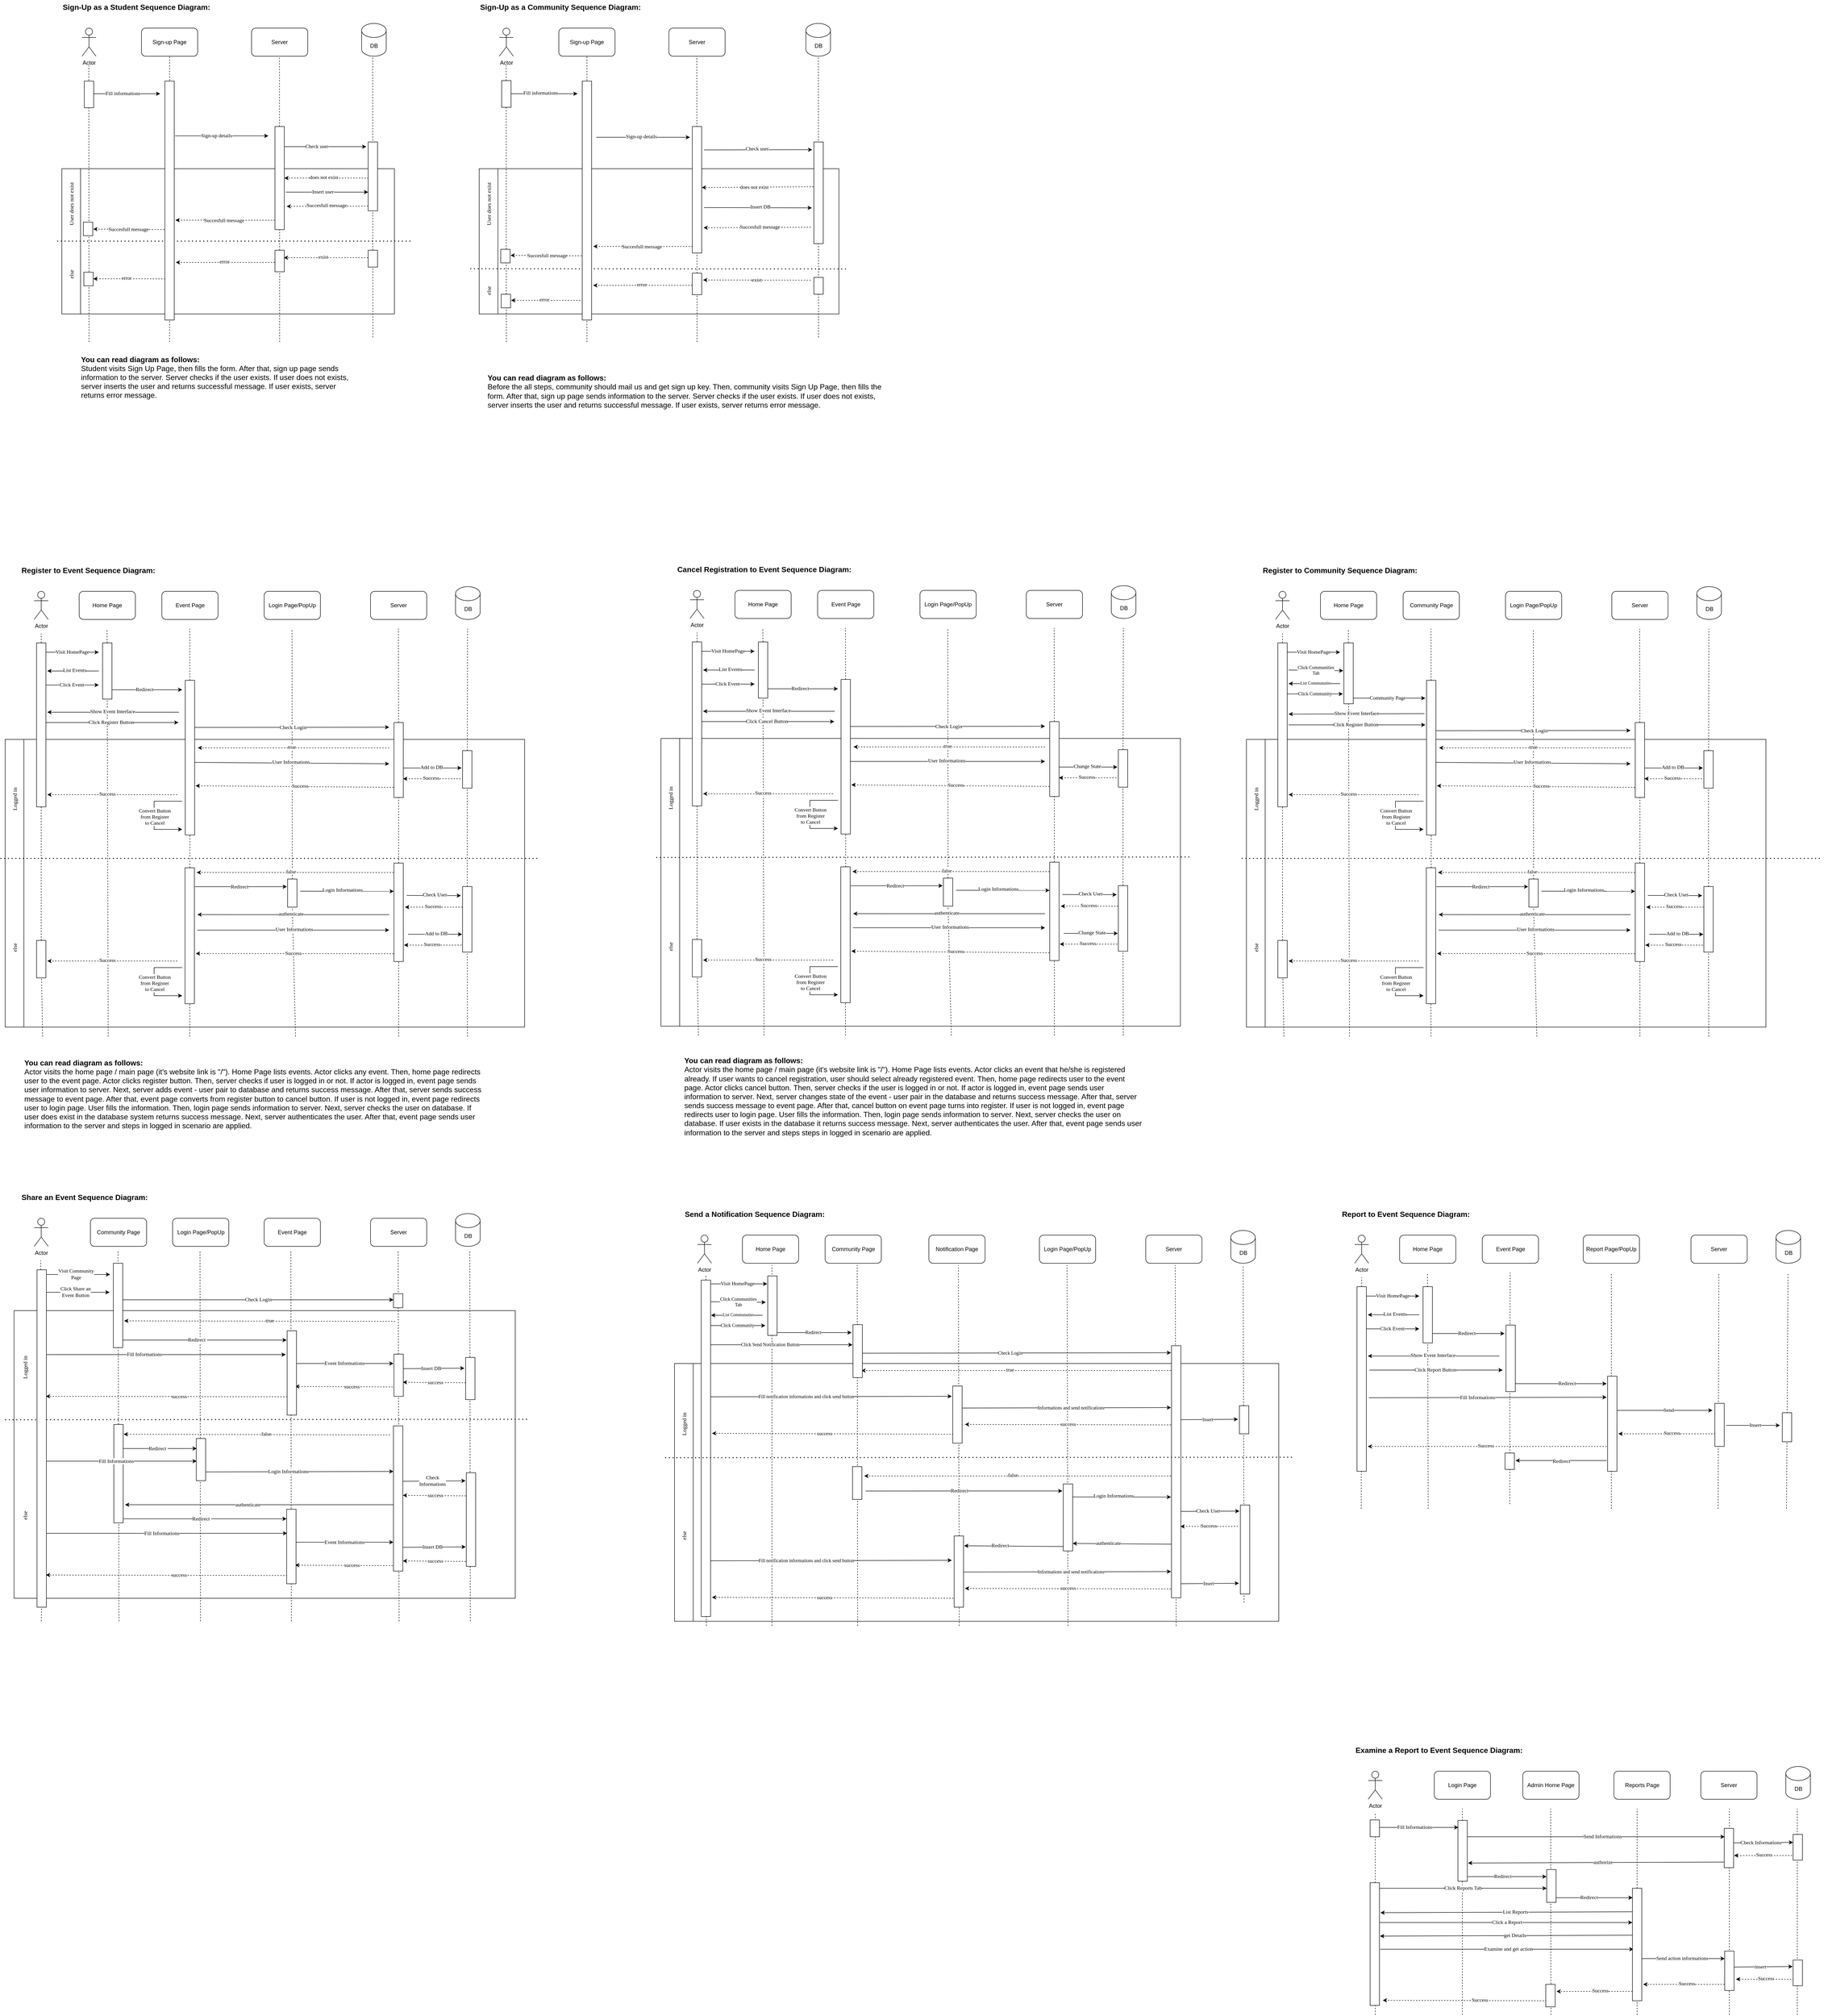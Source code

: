 <mxfile version="17.4.6" type="github">
  <diagram id="6W1MyK6aDZMTI-PS_otd" name="Page-1">
    <mxGraphModel dx="1422" dy="762" grid="1" gridSize="10" guides="1" tooltips="1" connect="1" arrows="1" fold="1" page="1" pageScale="1" pageWidth="850" pageHeight="1100" math="0" shadow="0">
      <root>
        <mxCell id="0" />
        <mxCell id="1" parent="0" />
        <mxCell id="WWlV5e2IUx9NMdd2vQTv-523" value="" style="rounded=0;whiteSpace=wrap;html=1;fontFamily=Verdana;" parent="1" vertex="1">
          <mxGeometry x="1579" y="2970" width="1290" height="550" as="geometry" />
        </mxCell>
        <mxCell id="WWlV5e2IUx9NMdd2vQTv-525" value="" style="rounded=0;whiteSpace=wrap;html=1;fontFamily=Verdana;" parent="1" vertex="1">
          <mxGeometry x="1579" y="2970" width="40" height="550" as="geometry" />
        </mxCell>
        <mxCell id="WWlV5e2IUx9NMdd2vQTv-468" value="Notification Page" style="rounded=1;whiteSpace=wrap;html=1;flipH=0;flipV=0;" parent="1" vertex="1">
          <mxGeometry x="2122" y="2696" width="120" height="60" as="geometry" />
        </mxCell>
        <mxCell id="WWlV5e2IUx9NMdd2vQTv-469" value="" style="endArrow=none;dashed=1;html=1;rounded=0;fontFamily=Verdana;entryX=0.5;entryY=1;entryDx=0;entryDy=0;" parent="1" edge="1">
          <mxGeometry width="50" height="50" relative="1" as="geometry">
            <mxPoint x="2187" y="3530" as="sourcePoint" />
            <mxPoint x="2185.0" y="2760.0" as="targetPoint" />
          </mxGeometry>
        </mxCell>
        <mxCell id="WWlV5e2IUx9NMdd2vQTv-1" value="" style="rounded=0;whiteSpace=wrap;html=1;fontFamily=Verdana;" parent="1" vertex="1">
          <mxGeometry x="169" y="2857" width="1070" height="614" as="geometry" />
        </mxCell>
        <mxCell id="WWlV5e2IUx9NMdd2vQTv-2" value="" style="rounded=0;whiteSpace=wrap;html=1;fontFamily=Verdana;" parent="1" vertex="1">
          <mxGeometry x="1202" y="420" width="728" height="310" as="geometry" />
        </mxCell>
        <mxCell id="WWlV5e2IUx9NMdd2vQTv-3" value="" style="rounded=0;whiteSpace=wrap;html=1;fontFamily=Verdana;" parent="1" vertex="1">
          <mxGeometry x="189" y="1638" width="1070" height="614" as="geometry" />
        </mxCell>
        <mxCell id="WWlV5e2IUx9NMdd2vQTv-5" value="" style="endArrow=none;dashed=1;html=1;rounded=0;fontFamily=Verdana;entryX=0.5;entryY=1;entryDx=0;entryDy=0;startArrow=none;" parent="1" source="WWlV5e2IUx9NMdd2vQTv-108" edge="1">
          <mxGeometry width="50" height="50" relative="1" as="geometry">
            <mxPoint x="762" y="2112" as="sourcePoint" />
            <mxPoint x="762.41" y="1402" as="targetPoint" />
          </mxGeometry>
        </mxCell>
        <mxCell id="WWlV5e2IUx9NMdd2vQTv-6" value="" style="rounded=0;whiteSpace=wrap;html=1;fontFamily=Verdana;" parent="1" vertex="1">
          <mxGeometry x="311" y="420" width="670" height="310" as="geometry" />
        </mxCell>
        <mxCell id="WWlV5e2IUx9NMdd2vQTv-7" value="" style="rounded=0;whiteSpace=wrap;html=1;fontFamily=Verdana;" parent="1" vertex="1">
          <mxGeometry x="271" y="420" width="40" height="310" as="geometry" />
        </mxCell>
        <mxCell id="WWlV5e2IUx9NMdd2vQTv-8" value="" style="endArrow=none;dashed=1;html=1;rounded=0;fontFamily=Verdana;entryX=0.5;entryY=1;entryDx=0;entryDy=0;" parent="1" edge="1">
          <mxGeometry width="50" height="50" relative="1" as="geometry">
            <mxPoint x="935.0" y="780" as="sourcePoint" />
            <mxPoint x="934.58" y="180" as="targetPoint" />
          </mxGeometry>
        </mxCell>
        <mxCell id="WWlV5e2IUx9NMdd2vQTv-9" value="" style="endArrow=none;dashed=1;html=1;rounded=0;fontFamily=Verdana;entryX=0.5;entryY=1;entryDx=0;entryDy=0;startArrow=none;" parent="1" source="WWlV5e2IUx9NMdd2vQTv-36" edge="1">
          <mxGeometry width="50" height="50" relative="1" as="geometry">
            <mxPoint x="735.58" y="890" as="sourcePoint" />
            <mxPoint x="735.58" y="180" as="targetPoint" />
          </mxGeometry>
        </mxCell>
        <mxCell id="WWlV5e2IUx9NMdd2vQTv-10" value="" style="endArrow=none;dashed=1;html=1;rounded=0;fontFamily=Verdana;entryX=0.5;entryY=1;entryDx=0;entryDy=0;" parent="1" target="WWlV5e2IUx9NMdd2vQTv-11" edge="1">
          <mxGeometry width="50" height="50" relative="1" as="geometry">
            <mxPoint x="501" y="790" as="sourcePoint" />
            <mxPoint x="661" y="100" as="targetPoint" />
          </mxGeometry>
        </mxCell>
        <mxCell id="WWlV5e2IUx9NMdd2vQTv-11" value="Sign-up Page" style="rounded=1;whiteSpace=wrap;html=1;flipH=0;flipV=0;" parent="1" vertex="1">
          <mxGeometry x="441" y="120" width="120" height="60" as="geometry" />
        </mxCell>
        <mxCell id="WWlV5e2IUx9NMdd2vQTv-12" value="Server" style="rounded=1;whiteSpace=wrap;html=1;flipH=0;flipV=0;" parent="1" vertex="1">
          <mxGeometry x="676" y="120" width="120" height="60" as="geometry" />
        </mxCell>
        <mxCell id="WWlV5e2IUx9NMdd2vQTv-13" value="DB" style="shape=cylinder3;whiteSpace=wrap;html=1;boundedLbl=1;backgroundOutline=1;size=15;flipH=0;flipV=0;" parent="1" vertex="1">
          <mxGeometry x="911" y="110" width="52.5" height="70" as="geometry" />
        </mxCell>
        <mxCell id="WWlV5e2IUx9NMdd2vQTv-14" value="Actor" style="shape=umlActor;verticalLabelPosition=bottom;verticalAlign=top;html=1;outlineConnect=0;" parent="1" vertex="1">
          <mxGeometry x="314" y="120" width="30" height="60" as="geometry" />
        </mxCell>
        <mxCell id="WWlV5e2IUx9NMdd2vQTv-15" value="" style="endArrow=classic;html=1;rounded=0;fontFamily=Verdana;" parent="1" edge="1">
          <mxGeometry width="50" height="50" relative="1" as="geometry">
            <mxPoint x="331" y="260" as="sourcePoint" />
            <mxPoint x="481" y="260" as="targetPoint" />
          </mxGeometry>
        </mxCell>
        <mxCell id="WWlV5e2IUx9NMdd2vQTv-16" value="Fill informations" style="edgeLabel;html=1;align=center;verticalAlign=middle;resizable=0;points=[];fontFamily=Verdana;" parent="WWlV5e2IUx9NMdd2vQTv-15" vertex="1" connectable="0">
          <mxGeometry x="-0.293" y="1" relative="1" as="geometry">
            <mxPoint x="17" as="offset" />
          </mxGeometry>
        </mxCell>
        <mxCell id="WWlV5e2IUx9NMdd2vQTv-17" value="" style="endArrow=classic;html=1;rounded=0;fontFamily=Verdana;" parent="1" edge="1">
          <mxGeometry width="50" height="50" relative="1" as="geometry">
            <mxPoint x="513.0" y="350" as="sourcePoint" />
            <mxPoint x="712" y="350" as="targetPoint" />
          </mxGeometry>
        </mxCell>
        <mxCell id="WWlV5e2IUx9NMdd2vQTv-18" value="Sign-up details" style="edgeLabel;html=1;align=center;verticalAlign=middle;resizable=0;points=[];fontFamily=Verdana;" parent="WWlV5e2IUx9NMdd2vQTv-17" vertex="1" connectable="0">
          <mxGeometry x="-0.293" y="1" relative="1" as="geometry">
            <mxPoint x="17" as="offset" />
          </mxGeometry>
        </mxCell>
        <mxCell id="WWlV5e2IUx9NMdd2vQTv-19" value="" style="endArrow=classic;html=1;rounded=0;fontFamily=Verdana;" parent="1" edge="1">
          <mxGeometry width="50" height="50" relative="1" as="geometry">
            <mxPoint x="731" y="373" as="sourcePoint" />
            <mxPoint x="921" y="373" as="targetPoint" />
          </mxGeometry>
        </mxCell>
        <mxCell id="WWlV5e2IUx9NMdd2vQTv-20" value="Check user" style="edgeLabel;html=1;align=center;verticalAlign=middle;resizable=0;points=[];fontFamily=Verdana;" parent="WWlV5e2IUx9NMdd2vQTv-19" vertex="1" connectable="0">
          <mxGeometry x="-0.293" y="1" relative="1" as="geometry">
            <mxPoint x="17" as="offset" />
          </mxGeometry>
        </mxCell>
        <mxCell id="WWlV5e2IUx9NMdd2vQTv-21" value="" style="endArrow=classic;html=1;rounded=0;dashed=1;fontFamily=Verdana;" parent="1" edge="1">
          <mxGeometry width="50" height="50" relative="1" as="geometry">
            <mxPoint x="926" y="440" as="sourcePoint" />
            <mxPoint x="746" y="440" as="targetPoint" />
          </mxGeometry>
        </mxCell>
        <mxCell id="WWlV5e2IUx9NMdd2vQTv-22" value="does not exist" style="edgeLabel;html=1;align=center;verticalAlign=middle;resizable=0;points=[];fontFamily=Verdana;" parent="WWlV5e2IUx9NMdd2vQTv-21" vertex="1" connectable="0">
          <mxGeometry x="-0.293" y="1" relative="1" as="geometry">
            <mxPoint x="-33" y="-3" as="offset" />
          </mxGeometry>
        </mxCell>
        <mxCell id="WWlV5e2IUx9NMdd2vQTv-23" value="" style="endArrow=classic;html=1;rounded=0;dashed=1;fontFamily=Verdana;entryX=1.125;entryY=0.582;entryDx=0;entryDy=0;entryPerimeter=0;" parent="1" target="WWlV5e2IUx9NMdd2vQTv-27" edge="1">
          <mxGeometry width="50" height="50" relative="1" as="geometry">
            <mxPoint x="726" y="530" as="sourcePoint" />
            <mxPoint x="521" y="530" as="targetPoint" />
          </mxGeometry>
        </mxCell>
        <mxCell id="WWlV5e2IUx9NMdd2vQTv-24" value="Succesfull message" style="edgeLabel;html=1;align=center;verticalAlign=middle;resizable=0;points=[];fontFamily=Verdana;" parent="WWlV5e2IUx9NMdd2vQTv-23" vertex="1" connectable="0">
          <mxGeometry x="-0.293" y="1" relative="1" as="geometry">
            <mxPoint x="-34" y="-1" as="offset" />
          </mxGeometry>
        </mxCell>
        <mxCell id="WWlV5e2IUx9NMdd2vQTv-25" value="" style="endArrow=classic;html=1;rounded=0;dashed=1;fontFamily=Verdana;" parent="1" edge="1">
          <mxGeometry width="50" height="50" relative="1" as="geometry">
            <mxPoint x="508" y="550" as="sourcePoint" />
            <mxPoint x="338" y="549" as="targetPoint" />
          </mxGeometry>
        </mxCell>
        <mxCell id="WWlV5e2IUx9NMdd2vQTv-26" value="Succesfull message" style="edgeLabel;html=1;align=center;verticalAlign=middle;resizable=0;points=[];fontFamily=Verdana;" parent="WWlV5e2IUx9NMdd2vQTv-25" vertex="1" connectable="0">
          <mxGeometry x="-0.293" y="1" relative="1" as="geometry">
            <mxPoint x="-35" y="-2" as="offset" />
          </mxGeometry>
        </mxCell>
        <mxCell id="WWlV5e2IUx9NMdd2vQTv-28" value="" style="verticalLabelPosition=bottom;verticalAlign=top;html=1;shape=mxgraph.basic.rect;fillColor2=none;strokeWidth=1;size=20;indent=5;fontFamily=Verdana;" parent="1" vertex="1">
          <mxGeometry x="925" y="363" width="20" height="147" as="geometry" />
        </mxCell>
        <mxCell id="WWlV5e2IUx9NMdd2vQTv-29" value="" style="endArrow=none;dashed=1;html=1;dashPattern=1 3;strokeWidth=2;rounded=0;fontFamily=Verdana;" parent="1" edge="1">
          <mxGeometry width="50" height="50" relative="1" as="geometry">
            <mxPoint x="261" y="574.58" as="sourcePoint" />
            <mxPoint x="1021" y="574.58" as="targetPoint" />
          </mxGeometry>
        </mxCell>
        <mxCell id="WWlV5e2IUx9NMdd2vQTv-30" value="" style="verticalLabelPosition=bottom;verticalAlign=top;html=1;shape=mxgraph.basic.rect;fillColor2=none;strokeWidth=1;size=20;indent=5;fontFamily=Verdana;" parent="1" vertex="1">
          <mxGeometry x="726" y="330" width="20" height="220" as="geometry" />
        </mxCell>
        <mxCell id="WWlV5e2IUx9NMdd2vQTv-31" value="" style="endArrow=classic;html=1;rounded=0;fontFamily=Verdana;" parent="1" edge="1">
          <mxGeometry width="50" height="50" relative="1" as="geometry">
            <mxPoint x="749" y="470" as="sourcePoint" />
            <mxPoint x="925.0" y="470" as="targetPoint" />
          </mxGeometry>
        </mxCell>
        <mxCell id="WWlV5e2IUx9NMdd2vQTv-32" value="Insert user" style="edgeLabel;html=1;align=center;verticalAlign=middle;resizable=0;points=[];fontFamily=Verdana;" parent="WWlV5e2IUx9NMdd2vQTv-31" vertex="1" connectable="0">
          <mxGeometry x="-0.293" y="1" relative="1" as="geometry">
            <mxPoint x="17" as="offset" />
          </mxGeometry>
        </mxCell>
        <mxCell id="WWlV5e2IUx9NMdd2vQTv-33" value="" style="endArrow=classic;html=1;rounded=0;dashed=1;fontFamily=Verdana;" parent="1" edge="1">
          <mxGeometry width="50" height="50" relative="1" as="geometry">
            <mxPoint x="925.0" y="500" as="sourcePoint" />
            <mxPoint x="751" y="500.42" as="targetPoint" />
          </mxGeometry>
        </mxCell>
        <mxCell id="WWlV5e2IUx9NMdd2vQTv-34" value="Succesfull message" style="edgeLabel;html=1;align=center;verticalAlign=middle;resizable=0;points=[];fontFamily=Verdana;" parent="WWlV5e2IUx9NMdd2vQTv-33" vertex="1" connectable="0">
          <mxGeometry x="-0.293" y="1" relative="1" as="geometry">
            <mxPoint x="-28" y="-3" as="offset" />
          </mxGeometry>
        </mxCell>
        <mxCell id="WWlV5e2IUx9NMdd2vQTv-35" value="" style="verticalLabelPosition=bottom;verticalAlign=top;html=1;shape=mxgraph.basic.rect;fillColor2=none;strokeWidth=1;size=20;indent=5;fontFamily=Verdana;" parent="1" vertex="1">
          <mxGeometry x="925" y="594" width="20" height="36" as="geometry" />
        </mxCell>
        <mxCell id="WWlV5e2IUx9NMdd2vQTv-36" value="" style="verticalLabelPosition=bottom;verticalAlign=top;html=1;shape=mxgraph.basic.rect;fillColor2=none;strokeWidth=1;size=20;indent=5;fontFamily=Verdana;" parent="1" vertex="1">
          <mxGeometry x="726" y="594" width="20" height="46" as="geometry" />
        </mxCell>
        <mxCell id="WWlV5e2IUx9NMdd2vQTv-37" value="" style="endArrow=none;dashed=1;html=1;rounded=0;fontFamily=Verdana;entryX=0.5;entryY=1;entryDx=0;entryDy=0;" parent="1" target="WWlV5e2IUx9NMdd2vQTv-36" edge="1">
          <mxGeometry width="50" height="50" relative="1" as="geometry">
            <mxPoint x="736" y="790" as="sourcePoint" />
            <mxPoint x="735.58" y="180" as="targetPoint" />
          </mxGeometry>
        </mxCell>
        <mxCell id="WWlV5e2IUx9NMdd2vQTv-38" value="" style="endArrow=classic;html=1;rounded=0;dashed=1;fontFamily=Verdana;" parent="1" edge="1">
          <mxGeometry width="50" height="50" relative="1" as="geometry">
            <mxPoint x="925.0" y="610" as="sourcePoint" />
            <mxPoint x="745.0" y="610" as="targetPoint" />
          </mxGeometry>
        </mxCell>
        <mxCell id="WWlV5e2IUx9NMdd2vQTv-39" value="exist" style="edgeLabel;html=1;align=center;verticalAlign=middle;resizable=0;points=[];fontFamily=Verdana;" parent="WWlV5e2IUx9NMdd2vQTv-38" vertex="1" connectable="0">
          <mxGeometry x="-0.293" y="1" relative="1" as="geometry">
            <mxPoint x="-33" y="-3" as="offset" />
          </mxGeometry>
        </mxCell>
        <mxCell id="WWlV5e2IUx9NMdd2vQTv-40" value="" style="endArrow=classic;html=1;rounded=0;dashed=1;fontFamily=Verdana;entryX=1.167;entryY=0.759;entryDx=0;entryDy=0;entryPerimeter=0;" parent="1" target="WWlV5e2IUx9NMdd2vQTv-27" edge="1">
          <mxGeometry width="50" height="50" relative="1" as="geometry">
            <mxPoint x="726" y="620" as="sourcePoint" />
            <mxPoint x="546" y="620" as="targetPoint" />
          </mxGeometry>
        </mxCell>
        <mxCell id="WWlV5e2IUx9NMdd2vQTv-41" value="error" style="edgeLabel;html=1;align=center;verticalAlign=middle;resizable=0;points=[];fontFamily=Verdana;" parent="WWlV5e2IUx9NMdd2vQTv-40" vertex="1" connectable="0">
          <mxGeometry x="-0.293" y="1" relative="1" as="geometry">
            <mxPoint x="-33" y="-3" as="offset" />
          </mxGeometry>
        </mxCell>
        <mxCell id="WWlV5e2IUx9NMdd2vQTv-42" value="" style="endArrow=classic;html=1;rounded=0;dashed=1;fontFamily=Verdana;" parent="1" edge="1">
          <mxGeometry width="50" height="50" relative="1" as="geometry">
            <mxPoint x="498" y="655.08" as="sourcePoint" />
            <mxPoint x="338" y="655" as="targetPoint" />
          </mxGeometry>
        </mxCell>
        <mxCell id="WWlV5e2IUx9NMdd2vQTv-43" value="error" style="edgeLabel;html=1;align=center;verticalAlign=middle;resizable=0;points=[];fontFamily=Verdana;" parent="WWlV5e2IUx9NMdd2vQTv-42" vertex="1" connectable="0">
          <mxGeometry x="-0.293" y="1" relative="1" as="geometry">
            <mxPoint x="-33" y="-3" as="offset" />
          </mxGeometry>
        </mxCell>
        <mxCell id="WWlV5e2IUx9NMdd2vQTv-44" value="" style="endArrow=none;dashed=1;html=1;rounded=0;fontFamily=Verdana;entryX=0.5;entryY=1;entryDx=0;entryDy=0;" parent="1" edge="1">
          <mxGeometry width="50" height="50" relative="1" as="geometry">
            <mxPoint x="329" y="790" as="sourcePoint" />
            <mxPoint x="328.58" y="200" as="targetPoint" />
          </mxGeometry>
        </mxCell>
        <mxCell id="WWlV5e2IUx9NMdd2vQTv-45" value="User does not exist" style="text;strokeColor=none;fillColor=none;align=center;verticalAlign=middle;spacingLeft=4;spacingRight=4;overflow=hidden;points=[[0,0.5],[1,0.5]];portConstraint=eastwest;rotatable=0;fontFamily=Verdana;html=0;horizontal=0;" parent="1" vertex="1">
          <mxGeometry x="276" y="430" width="30" height="130" as="geometry" />
        </mxCell>
        <mxCell id="WWlV5e2IUx9NMdd2vQTv-46" value="else" style="text;strokeColor=none;fillColor=none;align=center;verticalAlign=middle;spacingLeft=4;spacingRight=4;overflow=hidden;points=[[0,0.5],[1,0.5]];portConstraint=eastwest;rotatable=0;fontFamily=Verdana;html=0;horizontal=0;" parent="1" vertex="1">
          <mxGeometry x="276" y="580" width="30" height="130" as="geometry" />
        </mxCell>
        <mxCell id="WWlV5e2IUx9NMdd2vQTv-47" value="Actor" style="shape=umlActor;verticalLabelPosition=bottom;verticalAlign=top;html=1;outlineConnect=0;" parent="1" vertex="1">
          <mxGeometry x="212" y="1322" width="30" height="60" as="geometry" />
        </mxCell>
        <mxCell id="WWlV5e2IUx9NMdd2vQTv-48" value="" style="endArrow=none;dashed=1;html=1;rounded=0;fontFamily=Verdana;startArrow=none;" parent="1" source="WWlV5e2IUx9NMdd2vQTv-89" edge="1">
          <mxGeometry width="50" height="50" relative="1" as="geometry">
            <mxPoint x="226.92" y="1992" as="sourcePoint" />
            <mxPoint x="227" y="1412" as="targetPoint" />
          </mxGeometry>
        </mxCell>
        <mxCell id="WWlV5e2IUx9NMdd2vQTv-49" value="Home Page" style="rounded=1;whiteSpace=wrap;html=1;flipH=0;flipV=0;" parent="1" vertex="1">
          <mxGeometry x="308" y="1322" width="120" height="60" as="geometry" />
        </mxCell>
        <mxCell id="WWlV5e2IUx9NMdd2vQTv-50" value="Event Page" style="rounded=1;whiteSpace=wrap;html=1;flipH=0;flipV=0;" parent="1" vertex="1">
          <mxGeometry x="484.5" y="1322" width="120" height="60" as="geometry" />
        </mxCell>
        <mxCell id="WWlV5e2IUx9NMdd2vQTv-51" value="Server" style="rounded=1;whiteSpace=wrap;html=1;flipH=0;flipV=0;" parent="1" vertex="1">
          <mxGeometry x="930" y="1322" width="120" height="60" as="geometry" />
        </mxCell>
        <mxCell id="WWlV5e2IUx9NMdd2vQTv-52" value="DB" style="shape=cylinder3;whiteSpace=wrap;html=1;boundedLbl=1;backgroundOutline=1;size=15;flipH=0;flipV=0;" parent="1" vertex="1">
          <mxGeometry x="1111.5" y="1312" width="52.5" height="70" as="geometry" />
        </mxCell>
        <mxCell id="WWlV5e2IUx9NMdd2vQTv-53" value="" style="endArrow=none;dashed=1;html=1;rounded=0;fontFamily=Verdana;entryX=0.5;entryY=1;entryDx=0;entryDy=0;startArrow=none;" parent="1" source="WWlV5e2IUx9NMdd2vQTv-65" edge="1">
          <mxGeometry width="50" height="50" relative="1" as="geometry">
            <mxPoint x="367.92" y="1992" as="sourcePoint" />
            <mxPoint x="367.5" y="1402" as="targetPoint" />
          </mxGeometry>
        </mxCell>
        <mxCell id="WWlV5e2IUx9NMdd2vQTv-54" value="" style="endArrow=none;dashed=1;html=1;rounded=0;fontFamily=Verdana;entryX=0.5;entryY=1;entryDx=0;entryDy=0;startArrow=none;" parent="1" source="WWlV5e2IUx9NMdd2vQTv-73" edge="1">
          <mxGeometry width="50" height="50" relative="1" as="geometry">
            <mxPoint x="544.42" y="1992" as="sourcePoint" />
            <mxPoint x="544" y="1402" as="targetPoint" />
          </mxGeometry>
        </mxCell>
        <mxCell id="WWlV5e2IUx9NMdd2vQTv-55" value="" style="endArrow=none;dashed=1;html=1;rounded=0;fontFamily=Verdana;entryX=0.5;entryY=1;entryDx=0;entryDy=0;startArrow=none;" parent="1" source="WWlV5e2IUx9NMdd2vQTv-85" edge="1">
          <mxGeometry width="50" height="50" relative="1" as="geometry">
            <mxPoint x="989.5" y="1512" as="sourcePoint" />
            <mxPoint x="989.5" y="1402" as="targetPoint" />
          </mxGeometry>
        </mxCell>
        <mxCell id="WWlV5e2IUx9NMdd2vQTv-56" value="" style="endArrow=none;dashed=1;html=1;rounded=0;fontFamily=Verdana;entryX=0.5;entryY=1;entryDx=0;entryDy=0;startArrow=none;" parent="1" source="WWlV5e2IUx9NMdd2vQTv-87" edge="1">
          <mxGeometry width="50" height="50" relative="1" as="geometry">
            <mxPoint x="1137.67" y="1992" as="sourcePoint" />
            <mxPoint x="1137.25" y="1402" as="targetPoint" />
          </mxGeometry>
        </mxCell>
        <mxCell id="WWlV5e2IUx9NMdd2vQTv-57" value="" style="endArrow=classic;html=1;rounded=0;fontFamily=Verdana;" parent="1" edge="1">
          <mxGeometry width="50" height="50" relative="1" as="geometry">
            <mxPoint x="230" y="1452" as="sourcePoint" />
            <mxPoint x="350" y="1452" as="targetPoint" />
          </mxGeometry>
        </mxCell>
        <mxCell id="WWlV5e2IUx9NMdd2vQTv-58" value="Visit HomePage" style="edgeLabel;html=1;align=center;verticalAlign=middle;resizable=0;points=[];fontFamily=Verdana;" parent="WWlV5e2IUx9NMdd2vQTv-57" vertex="1" connectable="0">
          <mxGeometry x="-0.293" y="1" relative="1" as="geometry">
            <mxPoint x="20" as="offset" />
          </mxGeometry>
        </mxCell>
        <mxCell id="WWlV5e2IUx9NMdd2vQTv-59" value="" style="endArrow=classic;html=1;rounded=0;fontFamily=Verdana;" parent="1" edge="1">
          <mxGeometry width="50" height="50" relative="1" as="geometry">
            <mxPoint x="350" y="1492" as="sourcePoint" />
            <mxPoint x="240" y="1492" as="targetPoint" />
          </mxGeometry>
        </mxCell>
        <mxCell id="WWlV5e2IUx9NMdd2vQTv-60" value="List Events" style="edgeLabel;html=1;align=center;verticalAlign=middle;resizable=0;points=[];fontFamily=Verdana;" parent="WWlV5e2IUx9NMdd2vQTv-59" vertex="1" connectable="0">
          <mxGeometry x="-0.293" y="1" relative="1" as="geometry">
            <mxPoint x="-13" y="-3" as="offset" />
          </mxGeometry>
        </mxCell>
        <mxCell id="WWlV5e2IUx9NMdd2vQTv-61" value="" style="endArrow=classic;html=1;rounded=0;fontFamily=Verdana;" parent="1" edge="1">
          <mxGeometry width="50" height="50" relative="1" as="geometry">
            <mxPoint x="229" y="1522" as="sourcePoint" />
            <mxPoint x="350" y="1522" as="targetPoint" />
          </mxGeometry>
        </mxCell>
        <mxCell id="WWlV5e2IUx9NMdd2vQTv-62" value="Click Event" style="edgeLabel;html=1;align=center;verticalAlign=middle;resizable=0;points=[];fontFamily=Verdana;" parent="WWlV5e2IUx9NMdd2vQTv-61" vertex="1" connectable="0">
          <mxGeometry x="-0.293" y="1" relative="1" as="geometry">
            <mxPoint x="20" as="offset" />
          </mxGeometry>
        </mxCell>
        <mxCell id="WWlV5e2IUx9NMdd2vQTv-63" value="" style="endArrow=classic;html=1;rounded=0;fontFamily=Verdana;" parent="1" edge="1">
          <mxGeometry width="50" height="50" relative="1" as="geometry">
            <mxPoint x="374.5" y="1532" as="sourcePoint" />
            <mxPoint x="528.0" y="1532" as="targetPoint" />
          </mxGeometry>
        </mxCell>
        <mxCell id="WWlV5e2IUx9NMdd2vQTv-64" value="Redirect" style="edgeLabel;html=1;align=center;verticalAlign=middle;resizable=0;points=[];fontFamily=Verdana;" parent="WWlV5e2IUx9NMdd2vQTv-63" vertex="1" connectable="0">
          <mxGeometry x="-0.293" y="1" relative="1" as="geometry">
            <mxPoint x="18" as="offset" />
          </mxGeometry>
        </mxCell>
        <mxCell id="WWlV5e2IUx9NMdd2vQTv-65" value="" style="verticalLabelPosition=bottom;verticalAlign=top;html=1;shape=mxgraph.basic.rect;fillColor2=none;strokeWidth=1;size=20;indent=5;fontFamily=Verdana;" parent="1" vertex="1">
          <mxGeometry x="358" y="1432" width="20" height="120" as="geometry" />
        </mxCell>
        <mxCell id="WWlV5e2IUx9NMdd2vQTv-66" value="" style="endArrow=none;dashed=1;html=1;rounded=0;fontFamily=Verdana;entryX=0.5;entryY=1;entryDx=0;entryDy=0;" parent="1" target="WWlV5e2IUx9NMdd2vQTv-65" edge="1">
          <mxGeometry width="50" height="50" relative="1" as="geometry">
            <mxPoint x="370" y="2272" as="sourcePoint" />
            <mxPoint x="367.5" y="1402" as="targetPoint" />
          </mxGeometry>
        </mxCell>
        <mxCell id="WWlV5e2IUx9NMdd2vQTv-67" value="" style="endArrow=classic;html=1;rounded=0;fontFamily=Verdana;" parent="1" edge="1">
          <mxGeometry width="50" height="50" relative="1" as="geometry">
            <mxPoint x="521.0" y="1580" as="sourcePoint" />
            <mxPoint x="240" y="1580" as="targetPoint" />
          </mxGeometry>
        </mxCell>
        <mxCell id="WWlV5e2IUx9NMdd2vQTv-68" value="Show Event Interface" style="edgeLabel;html=1;align=center;verticalAlign=middle;resizable=0;points=[];fontFamily=Verdana;" parent="WWlV5e2IUx9NMdd2vQTv-67" vertex="1" connectable="0">
          <mxGeometry x="-0.293" y="1" relative="1" as="geometry">
            <mxPoint x="-43" y="-3" as="offset" />
          </mxGeometry>
        </mxCell>
        <mxCell id="WWlV5e2IUx9NMdd2vQTv-69" value="" style="endArrow=classic;html=1;rounded=0;fontFamily=Verdana;" parent="1" edge="1">
          <mxGeometry width="50" height="50" relative="1" as="geometry">
            <mxPoint x="235.5" y="1602" as="sourcePoint" />
            <mxPoint x="520" y="1602" as="targetPoint" />
          </mxGeometry>
        </mxCell>
        <mxCell id="WWlV5e2IUx9NMdd2vQTv-70" value="Click Register Button" style="edgeLabel;html=1;align=center;verticalAlign=middle;resizable=0;points=[];fontFamily=Verdana;" parent="WWlV5e2IUx9NMdd2vQTv-69" vertex="1" connectable="0">
          <mxGeometry x="-0.293" y="1" relative="1" as="geometry">
            <mxPoint x="40" as="offset" />
          </mxGeometry>
        </mxCell>
        <mxCell id="WWlV5e2IUx9NMdd2vQTv-71" value="" style="endArrow=classic;html=1;rounded=0;fontFamily=Verdana;" parent="1" edge="1">
          <mxGeometry width="50" height="50" relative="1" as="geometry">
            <mxPoint x="548.5" y="1687" as="sourcePoint" />
            <mxPoint x="970" y="1690" as="targetPoint" />
          </mxGeometry>
        </mxCell>
        <mxCell id="WWlV5e2IUx9NMdd2vQTv-72" value="User Informations" style="edgeLabel;html=1;align=center;verticalAlign=middle;resizable=0;points=[];fontFamily=Verdana;" parent="WWlV5e2IUx9NMdd2vQTv-71" vertex="1" connectable="0">
          <mxGeometry x="-0.293" y="1" relative="1" as="geometry">
            <mxPoint x="62" y="-1" as="offset" />
          </mxGeometry>
        </mxCell>
        <mxCell id="WWlV5e2IUx9NMdd2vQTv-73" value="" style="verticalLabelPosition=bottom;verticalAlign=top;html=1;shape=mxgraph.basic.rect;fillColor2=none;strokeWidth=1;size=20;indent=5;fontFamily=Verdana;" parent="1" vertex="1">
          <mxGeometry x="534.5" y="1512" width="20" height="330" as="geometry" />
        </mxCell>
        <mxCell id="WWlV5e2IUx9NMdd2vQTv-74" value="" style="endArrow=none;dashed=1;html=1;rounded=0;fontFamily=Verdana;entryX=0.5;entryY=1;entryDx=0;entryDy=0;startArrow=none;" parent="1" source="WWlV5e2IUx9NMdd2vQTv-103" target="WWlV5e2IUx9NMdd2vQTv-73" edge="1">
          <mxGeometry width="50" height="50" relative="1" as="geometry">
            <mxPoint x="545" y="2112" as="sourcePoint" />
            <mxPoint x="544" y="1402" as="targetPoint" />
          </mxGeometry>
        </mxCell>
        <mxCell id="WWlV5e2IUx9NMdd2vQTv-75" value="" style="endArrow=classic;html=1;rounded=0;fontFamily=Verdana;" parent="1" edge="1">
          <mxGeometry width="50" height="50" relative="1" as="geometry">
            <mxPoint x="994.5" y="1699" as="sourcePoint" />
            <mxPoint x="1124.5" y="1699" as="targetPoint" />
          </mxGeometry>
        </mxCell>
        <mxCell id="WWlV5e2IUx9NMdd2vQTv-76" value="Add to DB" style="edgeLabel;html=1;align=center;verticalAlign=middle;resizable=0;points=[];fontFamily=Verdana;" parent="WWlV5e2IUx9NMdd2vQTv-75" vertex="1" connectable="0">
          <mxGeometry x="-0.293" y="1" relative="1" as="geometry">
            <mxPoint x="19" y="-1" as="offset" />
          </mxGeometry>
        </mxCell>
        <mxCell id="WWlV5e2IUx9NMdd2vQTv-77" value="" style="endArrow=classic;html=1;rounded=0;dashed=1;fontFamily=Verdana;" parent="1" edge="1">
          <mxGeometry width="50" height="50" relative="1" as="geometry">
            <mxPoint x="1122.5" y="1722" as="sourcePoint" />
            <mxPoint x="999.5" y="1722" as="targetPoint" />
          </mxGeometry>
        </mxCell>
        <mxCell id="WWlV5e2IUx9NMdd2vQTv-78" value="Success" style="edgeLabel;html=1;align=center;verticalAlign=middle;resizable=0;points=[];fontFamily=Verdana;" parent="WWlV5e2IUx9NMdd2vQTv-77" vertex="1" connectable="0">
          <mxGeometry x="-0.293" y="1" relative="1" as="geometry">
            <mxPoint x="-20" y="-3" as="offset" />
          </mxGeometry>
        </mxCell>
        <mxCell id="WWlV5e2IUx9NMdd2vQTv-79" value="" style="endArrow=classic;html=1;rounded=0;dashed=1;fontFamily=Verdana;exitX=-0.017;exitY=0.865;exitDx=0;exitDy=0;exitPerimeter=0;" parent="1" source="WWlV5e2IUx9NMdd2vQTv-85" edge="1">
          <mxGeometry width="50" height="50" relative="1" as="geometry">
            <mxPoint x="702" y="1737" as="sourcePoint" />
            <mxPoint x="556.5" y="1737" as="targetPoint" />
          </mxGeometry>
        </mxCell>
        <mxCell id="WWlV5e2IUx9NMdd2vQTv-80" value="Success" style="edgeLabel;html=1;align=center;verticalAlign=middle;resizable=0;points=[];fontFamily=Verdana;" parent="WWlV5e2IUx9NMdd2vQTv-79" vertex="1" connectable="0">
          <mxGeometry x="-0.293" y="1" relative="1" as="geometry">
            <mxPoint x="-51" y="-3" as="offset" />
          </mxGeometry>
        </mxCell>
        <mxCell id="WWlV5e2IUx9NMdd2vQTv-81" value="" style="endArrow=classic;html=1;rounded=0;dashed=1;fontFamily=Verdana;" parent="1" edge="1">
          <mxGeometry width="50" height="50" relative="1" as="geometry">
            <mxPoint x="517.5" y="1756" as="sourcePoint" />
            <mxPoint x="240" y="1756" as="targetPoint" />
          </mxGeometry>
        </mxCell>
        <mxCell id="WWlV5e2IUx9NMdd2vQTv-82" value="Success" style="edgeLabel;html=1;align=center;verticalAlign=middle;resizable=0;points=[];fontFamily=Verdana;" parent="WWlV5e2IUx9NMdd2vQTv-81" vertex="1" connectable="0">
          <mxGeometry x="-0.293" y="1" relative="1" as="geometry">
            <mxPoint x="-52" y="-3" as="offset" />
          </mxGeometry>
        </mxCell>
        <mxCell id="WWlV5e2IUx9NMdd2vQTv-83" value="" style="endArrow=classic;html=1;rounded=0;fontFamily=Verdana;" parent="1" edge="1">
          <mxGeometry width="50" height="50" relative="1" as="geometry">
            <mxPoint x="528.0" y="1770" as="sourcePoint" />
            <mxPoint x="528.0" y="1830" as="targetPoint" />
            <Array as="points">
              <mxPoint x="468" y="1770" />
              <mxPoint x="468" y="1830" />
            </Array>
          </mxGeometry>
        </mxCell>
        <mxCell id="WWlV5e2IUx9NMdd2vQTv-84" value="Convert Button&lt;br&gt;from Register &lt;br&gt;to Cancel" style="edgeLabel;html=1;align=center;verticalAlign=middle;resizable=0;points=[];fontFamily=Verdana;" parent="WWlV5e2IUx9NMdd2vQTv-83" vertex="1" connectable="0">
          <mxGeometry x="-0.293" y="1" relative="1" as="geometry">
            <mxPoint y="29" as="offset" />
          </mxGeometry>
        </mxCell>
        <mxCell id="WWlV5e2IUx9NMdd2vQTv-85" value="" style="verticalLabelPosition=bottom;verticalAlign=top;html=1;shape=mxgraph.basic.rect;fillColor2=none;strokeWidth=1;size=20;indent=5;fontFamily=Verdana;" parent="1" vertex="1">
          <mxGeometry x="980" y="1602" width="20" height="160" as="geometry" />
        </mxCell>
        <mxCell id="WWlV5e2IUx9NMdd2vQTv-86" value="" style="endArrow=none;dashed=1;html=1;rounded=0;fontFamily=Verdana;entryX=0.5;entryY=1;entryDx=0;entryDy=0;startArrow=none;" parent="1" source="WWlV5e2IUx9NMdd2vQTv-101" target="WWlV5e2IUx9NMdd2vQTv-85" edge="1">
          <mxGeometry width="50" height="50" relative="1" as="geometry">
            <mxPoint x="991.5" y="2112" as="sourcePoint" />
            <mxPoint x="989.5" y="1402" as="targetPoint" />
          </mxGeometry>
        </mxCell>
        <mxCell id="WWlV5e2IUx9NMdd2vQTv-87" value="" style="verticalLabelPosition=bottom;verticalAlign=top;html=1;shape=mxgraph.basic.rect;fillColor2=none;strokeWidth=1;size=20;indent=5;fontFamily=Verdana;" parent="1" vertex="1">
          <mxGeometry x="1126.5" y="1662" width="20" height="80" as="geometry" />
        </mxCell>
        <mxCell id="WWlV5e2IUx9NMdd2vQTv-88" value="" style="endArrow=none;dashed=1;html=1;rounded=0;fontFamily=Verdana;entryX=0.5;entryY=1;entryDx=0;entryDy=0;startArrow=none;" parent="1" source="WWlV5e2IUx9NMdd2vQTv-114" target="WWlV5e2IUx9NMdd2vQTv-87" edge="1">
          <mxGeometry width="50" height="50" relative="1" as="geometry">
            <mxPoint x="1137" y="2102" as="sourcePoint" />
            <mxPoint x="1137.25" y="1402" as="targetPoint" />
          </mxGeometry>
        </mxCell>
        <mxCell id="WWlV5e2IUx9NMdd2vQTv-89" value="" style="verticalLabelPosition=bottom;verticalAlign=top;html=1;shape=mxgraph.basic.rect;fillColor2=none;strokeWidth=1;size=20;indent=5;fontFamily=Verdana;" parent="1" vertex="1">
          <mxGeometry x="217" y="1432" width="20" height="350" as="geometry" />
        </mxCell>
        <mxCell id="WWlV5e2IUx9NMdd2vQTv-90" value="" style="endArrow=none;dashed=1;html=1;rounded=0;fontFamily=Verdana;startArrow=none;" parent="1" source="WWlV5e2IUx9NMdd2vQTv-134" target="WWlV5e2IUx9NMdd2vQTv-89" edge="1">
          <mxGeometry width="50" height="50" relative="1" as="geometry">
            <mxPoint x="230" y="2272" as="sourcePoint" />
            <mxPoint x="227" y="1412" as="targetPoint" />
          </mxGeometry>
        </mxCell>
        <mxCell id="WWlV5e2IUx9NMdd2vQTv-91" value="Sign-Up as a Student Sequence Diagram:" style="text;html=1;strokeColor=none;fillColor=none;align=left;verticalAlign=middle;whiteSpace=wrap;rounded=0;fontStyle=1;fontSize=16;" parent="1" vertex="1">
          <mxGeometry x="271" y="60" width="341" height="30" as="geometry" />
        </mxCell>
        <mxCell id="WWlV5e2IUx9NMdd2vQTv-92" value="Register to Event Sequence Diagram:" style="text;html=1;strokeColor=none;fillColor=none;align=left;verticalAlign=middle;whiteSpace=wrap;rounded=0;fontStyle=1;fontSize=16;" parent="1" vertex="1">
          <mxGeometry x="183" y="1262" width="317" height="30" as="geometry" />
        </mxCell>
        <mxCell id="WWlV5e2IUx9NMdd2vQTv-93" value="" style="endArrow=classic;html=1;rounded=0;fontFamily=Verdana;" parent="1" edge="1">
          <mxGeometry width="50" height="50" relative="1" as="geometry">
            <mxPoint x="554.5" y="1612.41" as="sourcePoint" />
            <mxPoint x="970" y="1612" as="targetPoint" />
          </mxGeometry>
        </mxCell>
        <mxCell id="WWlV5e2IUx9NMdd2vQTv-94" value="Check Login" style="edgeLabel;html=1;align=center;verticalAlign=middle;resizable=0;points=[];fontFamily=Verdana;" parent="WWlV5e2IUx9NMdd2vQTv-93" vertex="1" connectable="0">
          <mxGeometry x="-0.293" y="1" relative="1" as="geometry">
            <mxPoint x="62" as="offset" />
          </mxGeometry>
        </mxCell>
        <mxCell id="WWlV5e2IUx9NMdd2vQTv-95" value="" style="endArrow=classic;html=1;rounded=0;dashed=1;fontFamily=Verdana;exitX=0.729;exitY=0.032;exitDx=0;exitDy=0;exitPerimeter=0;" parent="1" edge="1">
          <mxGeometry width="50" height="50" relative="1" as="geometry">
            <mxPoint x="970.03" y="1656.08" as="sourcePoint" />
            <mxPoint x="561.25" y="1656" as="targetPoint" />
          </mxGeometry>
        </mxCell>
        <mxCell id="WWlV5e2IUx9NMdd2vQTv-96" value="true" style="edgeLabel;html=1;align=center;verticalAlign=middle;resizable=0;points=[];fontFamily=Verdana;" parent="WWlV5e2IUx9NMdd2vQTv-95" vertex="1" connectable="0">
          <mxGeometry x="-0.293" y="1" relative="1" as="geometry">
            <mxPoint x="-64" y="-3" as="offset" />
          </mxGeometry>
        </mxCell>
        <mxCell id="WWlV5e2IUx9NMdd2vQTv-97" value="" style="rounded=0;whiteSpace=wrap;html=1;fontFamily=Verdana;" parent="1" vertex="1">
          <mxGeometry x="150" y="1638" width="40" height="614" as="geometry" />
        </mxCell>
        <mxCell id="WWlV5e2IUx9NMdd2vQTv-98" value="Logged in" style="text;strokeColor=none;fillColor=none;align=center;verticalAlign=middle;spacingLeft=4;spacingRight=4;overflow=hidden;points=[[0,0.5],[1,0.5]];portConstraint=eastwest;rotatable=0;fontFamily=Verdana;html=0;horizontal=0;" parent="1" vertex="1">
          <mxGeometry x="155" y="1700" width="30" height="130" as="geometry" />
        </mxCell>
        <mxCell id="WWlV5e2IUx9NMdd2vQTv-99" value="else" style="text;strokeColor=none;fillColor=none;align=center;verticalAlign=middle;spacingLeft=4;spacingRight=4;overflow=hidden;points=[[0,0.5],[1,0.5]];portConstraint=eastwest;rotatable=0;fontFamily=Verdana;html=0;horizontal=0;" parent="1" vertex="1">
          <mxGeometry x="155" y="2017" width="30" height="130" as="geometry" />
        </mxCell>
        <mxCell id="WWlV5e2IUx9NMdd2vQTv-100" value="" style="endArrow=none;dashed=1;html=1;dashPattern=1 3;strokeWidth=2;rounded=0;fontFamily=Verdana;" parent="1" edge="1">
          <mxGeometry width="50" height="50" relative="1" as="geometry">
            <mxPoint x="140" y="1892" as="sourcePoint" />
            <mxPoint x="1290" y="1892" as="targetPoint" />
          </mxGeometry>
        </mxCell>
        <mxCell id="WWlV5e2IUx9NMdd2vQTv-101" value="" style="verticalLabelPosition=bottom;verticalAlign=top;html=1;shape=mxgraph.basic.rect;fillColor2=none;strokeWidth=1;size=20;indent=5;fontFamily=Verdana;" parent="1" vertex="1">
          <mxGeometry x="980" y="1902" width="20" height="210" as="geometry" />
        </mxCell>
        <mxCell id="WWlV5e2IUx9NMdd2vQTv-102" value="" style="endArrow=none;dashed=1;html=1;rounded=0;fontFamily=Verdana;entryX=0.5;entryY=1;entryDx=0;entryDy=0;" parent="1" target="WWlV5e2IUx9NMdd2vQTv-101" edge="1">
          <mxGeometry width="50" height="50" relative="1" as="geometry">
            <mxPoint x="990" y="2272" as="sourcePoint" />
            <mxPoint x="990" y="1762" as="targetPoint" />
          </mxGeometry>
        </mxCell>
        <mxCell id="WWlV5e2IUx9NMdd2vQTv-103" value="" style="verticalLabelPosition=bottom;verticalAlign=top;html=1;shape=mxgraph.basic.rect;fillColor2=none;strokeWidth=1;size=20;indent=5;fontFamily=Verdana;" parent="1" vertex="1">
          <mxGeometry x="534" y="1912" width="20" height="290" as="geometry" />
        </mxCell>
        <mxCell id="WWlV5e2IUx9NMdd2vQTv-104" value="" style="endArrow=none;dashed=1;html=1;rounded=0;fontFamily=Verdana;entryX=0.5;entryY=1;entryDx=0;entryDy=0;" parent="1" target="WWlV5e2IUx9NMdd2vQTv-103" edge="1">
          <mxGeometry width="50" height="50" relative="1" as="geometry">
            <mxPoint x="544" y="2272" as="sourcePoint" />
            <mxPoint x="544.5" y="1842" as="targetPoint" />
          </mxGeometry>
        </mxCell>
        <mxCell id="WWlV5e2IUx9NMdd2vQTv-105" value="Login Page/PopUp" style="rounded=1;whiteSpace=wrap;html=1;flipH=0;flipV=0;" parent="1" vertex="1">
          <mxGeometry x="703" y="1322" width="120" height="60" as="geometry" />
        </mxCell>
        <mxCell id="WWlV5e2IUx9NMdd2vQTv-106" value="" style="endArrow=classic;html=1;rounded=0;dashed=1;fontFamily=Verdana;exitX=0.729;exitY=0.032;exitDx=0;exitDy=0;exitPerimeter=0;" parent="1" edge="1">
          <mxGeometry width="50" height="50" relative="1" as="geometry">
            <mxPoint x="979.78" y="1922.08" as="sourcePoint" />
            <mxPoint x="559" y="1922" as="targetPoint" />
          </mxGeometry>
        </mxCell>
        <mxCell id="WWlV5e2IUx9NMdd2vQTv-107" value="false" style="edgeLabel;html=1;align=center;verticalAlign=middle;resizable=0;points=[];fontFamily=Verdana;" parent="WWlV5e2IUx9NMdd2vQTv-106" vertex="1" connectable="0">
          <mxGeometry x="-0.293" y="1" relative="1" as="geometry">
            <mxPoint x="-72" y="-3" as="offset" />
          </mxGeometry>
        </mxCell>
        <mxCell id="WWlV5e2IUx9NMdd2vQTv-108" value="" style="verticalLabelPosition=bottom;verticalAlign=top;html=1;shape=mxgraph.basic.rect;fillColor2=none;strokeWidth=1;size=20;indent=5;fontFamily=Verdana;" parent="1" vertex="1">
          <mxGeometry x="753" y="1936" width="20" height="60" as="geometry" />
        </mxCell>
        <mxCell id="WWlV5e2IUx9NMdd2vQTv-109" value="" style="endArrow=none;dashed=1;html=1;rounded=0;fontFamily=Verdana;entryX=0.5;entryY=1;entryDx=0;entryDy=0;startArrow=none;" parent="1" target="WWlV5e2IUx9NMdd2vQTv-108" edge="1">
          <mxGeometry width="50" height="50" relative="1" as="geometry">
            <mxPoint x="770" y="2272" as="sourcePoint" />
            <mxPoint x="762.41" y="1402" as="targetPoint" />
          </mxGeometry>
        </mxCell>
        <mxCell id="WWlV5e2IUx9NMdd2vQTv-110" value="" style="endArrow=classic;html=1;rounded=0;fontFamily=Verdana;entryX=-0.071;entryY=0.272;entryDx=0;entryDy=0;entryPerimeter=0;" parent="1" target="WWlV5e2IUx9NMdd2vQTv-108" edge="1">
          <mxGeometry width="50" height="50" relative="1" as="geometry">
            <mxPoint x="555.25" y="1952.41" as="sourcePoint" />
            <mxPoint x="750" y="1952" as="targetPoint" />
          </mxGeometry>
        </mxCell>
        <mxCell id="WWlV5e2IUx9NMdd2vQTv-111" value="Redirect" style="edgeLabel;html=1;align=center;verticalAlign=middle;resizable=0;points=[];fontFamily=Verdana;" parent="WWlV5e2IUx9NMdd2vQTv-110" vertex="1" connectable="0">
          <mxGeometry x="-0.293" y="1" relative="1" as="geometry">
            <mxPoint x="25" as="offset" />
          </mxGeometry>
        </mxCell>
        <mxCell id="WWlV5e2IUx9NMdd2vQTv-112" value="" style="endArrow=classic;html=1;rounded=0;fontFamily=Verdana;entryX=0.739;entryY=0.528;entryDx=0;entryDy=0;entryPerimeter=0;" parent="1" target="WWlV5e2IUx9NMdd2vQTv-3" edge="1">
          <mxGeometry width="50" height="50" relative="1" as="geometry">
            <mxPoint x="780" y="1962" as="sourcePoint" />
            <mxPoint x="910" y="1962" as="targetPoint" />
          </mxGeometry>
        </mxCell>
        <mxCell id="WWlV5e2IUx9NMdd2vQTv-113" value="Login Informations" style="edgeLabel;html=1;align=center;verticalAlign=middle;resizable=0;points=[];fontFamily=Verdana;" parent="WWlV5e2IUx9NMdd2vQTv-112" vertex="1" connectable="0">
          <mxGeometry x="-0.293" y="1" relative="1" as="geometry">
            <mxPoint x="19" y="-2" as="offset" />
          </mxGeometry>
        </mxCell>
        <mxCell id="WWlV5e2IUx9NMdd2vQTv-114" value="" style="verticalLabelPosition=bottom;verticalAlign=top;html=1;shape=mxgraph.basic.rect;fillColor2=none;strokeWidth=1;size=20;indent=5;fontFamily=Verdana;" parent="1" vertex="1">
          <mxGeometry x="1126.5" y="1952" width="20" height="140" as="geometry" />
        </mxCell>
        <mxCell id="WWlV5e2IUx9NMdd2vQTv-115" value="" style="endArrow=none;dashed=1;html=1;rounded=0;fontFamily=Verdana;entryX=0.5;entryY=1;entryDx=0;entryDy=0;" parent="1" target="WWlV5e2IUx9NMdd2vQTv-114" edge="1">
          <mxGeometry width="50" height="50" relative="1" as="geometry">
            <mxPoint x="1137" y="2272" as="sourcePoint" />
            <mxPoint x="1136.5" y="1742" as="targetPoint" />
          </mxGeometry>
        </mxCell>
        <mxCell id="WWlV5e2IUx9NMdd2vQTv-116" value="" style="endArrow=classic;html=1;rounded=0;fontFamily=Verdana;" parent="1" edge="1">
          <mxGeometry width="50" height="50" relative="1" as="geometry">
            <mxPoint x="1007" y="1971" as="sourcePoint" />
            <mxPoint x="1123.0" y="1971.41" as="targetPoint" />
          </mxGeometry>
        </mxCell>
        <mxCell id="WWlV5e2IUx9NMdd2vQTv-117" value="Check User" style="edgeLabel;html=1;align=center;verticalAlign=middle;resizable=0;points=[];fontFamily=Verdana;" parent="WWlV5e2IUx9NMdd2vQTv-116" vertex="1" connectable="0">
          <mxGeometry x="-0.293" y="1" relative="1" as="geometry">
            <mxPoint x="19" y="-1" as="offset" />
          </mxGeometry>
        </mxCell>
        <mxCell id="WWlV5e2IUx9NMdd2vQTv-118" value="" style="endArrow=classic;html=1;rounded=0;dashed=1;fontFamily=Verdana;" parent="1" edge="1">
          <mxGeometry width="50" height="50" relative="1" as="geometry">
            <mxPoint x="1126.5" y="1996" as="sourcePoint" />
            <mxPoint x="1003.5" y="1996" as="targetPoint" />
          </mxGeometry>
        </mxCell>
        <mxCell id="WWlV5e2IUx9NMdd2vQTv-119" value="Success" style="edgeLabel;html=1;align=center;verticalAlign=middle;resizable=0;points=[];fontFamily=Verdana;" parent="WWlV5e2IUx9NMdd2vQTv-118" vertex="1" connectable="0">
          <mxGeometry x="-0.293" y="1" relative="1" as="geometry">
            <mxPoint x="-20" y="-3" as="offset" />
          </mxGeometry>
        </mxCell>
        <mxCell id="WWlV5e2IUx9NMdd2vQTv-120" value="" style="endArrow=classic;html=1;rounded=0;fontFamily=Verdana;entryX=0.347;entryY=0.609;entryDx=0;entryDy=0;entryPerimeter=0;" parent="1" target="WWlV5e2IUx9NMdd2vQTv-3" edge="1">
          <mxGeometry width="50" height="50" relative="1" as="geometry">
            <mxPoint x="970" y="2012" as="sourcePoint" />
            <mxPoint x="694.75" y="2012" as="targetPoint" />
          </mxGeometry>
        </mxCell>
        <mxCell id="WWlV5e2IUx9NMdd2vQTv-121" value="authenticate" style="edgeLabel;html=1;align=center;verticalAlign=middle;resizable=0;points=[];fontFamily=Verdana;" parent="WWlV5e2IUx9NMdd2vQTv-120" vertex="1" connectable="0">
          <mxGeometry x="-0.293" y="1" relative="1" as="geometry">
            <mxPoint x="-65" y="-3" as="offset" />
          </mxGeometry>
        </mxCell>
        <mxCell id="WWlV5e2IUx9NMdd2vQTv-122" value="" style="endArrow=classic;html=1;rounded=0;dashed=1;fontFamily=Verdana;" parent="1" edge="1">
          <mxGeometry width="50" height="50" relative="1" as="geometry">
            <mxPoint x="517.5" y="2111" as="sourcePoint" />
            <mxPoint x="240" y="2111" as="targetPoint" />
          </mxGeometry>
        </mxCell>
        <mxCell id="WWlV5e2IUx9NMdd2vQTv-123" value="Success" style="edgeLabel;html=1;align=center;verticalAlign=middle;resizable=0;points=[];fontFamily=Verdana;" parent="WWlV5e2IUx9NMdd2vQTv-122" vertex="1" connectable="0">
          <mxGeometry x="-0.293" y="1" relative="1" as="geometry">
            <mxPoint x="-52" y="-3" as="offset" />
          </mxGeometry>
        </mxCell>
        <mxCell id="WWlV5e2IUx9NMdd2vQTv-124" value="" style="endArrow=classic;html=1;rounded=0;fontFamily=Verdana;" parent="1" edge="1">
          <mxGeometry width="50" height="50" relative="1" as="geometry">
            <mxPoint x="528.0" y="2125" as="sourcePoint" />
            <mxPoint x="528.0" y="2185" as="targetPoint" />
            <Array as="points">
              <mxPoint x="468" y="2125" />
              <mxPoint x="468" y="2185" />
            </Array>
          </mxGeometry>
        </mxCell>
        <mxCell id="WWlV5e2IUx9NMdd2vQTv-125" value="Convert Button&lt;br&gt;from Register &lt;br&gt;to Cancel" style="edgeLabel;html=1;align=center;verticalAlign=middle;resizable=0;points=[];fontFamily=Verdana;" parent="WWlV5e2IUx9NMdd2vQTv-124" vertex="1" connectable="0">
          <mxGeometry x="-0.293" y="1" relative="1" as="geometry">
            <mxPoint y="29" as="offset" />
          </mxGeometry>
        </mxCell>
        <mxCell id="WWlV5e2IUx9NMdd2vQTv-126" value="" style="endArrow=classic;html=1;rounded=0;dashed=1;fontFamily=Verdana;exitX=-0.017;exitY=0.865;exitDx=0;exitDy=0;exitPerimeter=0;" parent="1" edge="1">
          <mxGeometry width="50" height="50" relative="1" as="geometry">
            <mxPoint x="979.66" y="2095.4" as="sourcePoint" />
            <mxPoint x="557" y="2095" as="targetPoint" />
          </mxGeometry>
        </mxCell>
        <mxCell id="WWlV5e2IUx9NMdd2vQTv-127" value="Success" style="edgeLabel;html=1;align=center;verticalAlign=middle;resizable=0;points=[];fontFamily=Verdana;" parent="WWlV5e2IUx9NMdd2vQTv-126" vertex="1" connectable="0">
          <mxGeometry x="-0.293" y="1" relative="1" as="geometry">
            <mxPoint x="-65" y="-3" as="offset" />
          </mxGeometry>
        </mxCell>
        <mxCell id="WWlV5e2IUx9NMdd2vQTv-128" value="" style="endArrow=classic;html=1;rounded=0;fontFamily=Verdana;" parent="1" edge="1">
          <mxGeometry width="50" height="50" relative="1" as="geometry">
            <mxPoint x="1010" y="2054" as="sourcePoint" />
            <mxPoint x="1125.5" y="2054" as="targetPoint" />
          </mxGeometry>
        </mxCell>
        <mxCell id="WWlV5e2IUx9NMdd2vQTv-129" value="Add to DB" style="edgeLabel;html=1;align=center;verticalAlign=middle;resizable=0;points=[];fontFamily=Verdana;" parent="WWlV5e2IUx9NMdd2vQTv-128" vertex="1" connectable="0">
          <mxGeometry x="-0.293" y="1" relative="1" as="geometry">
            <mxPoint x="19" y="-1" as="offset" />
          </mxGeometry>
        </mxCell>
        <mxCell id="WWlV5e2IUx9NMdd2vQTv-130" value="" style="endArrow=classic;html=1;rounded=0;dashed=1;fontFamily=Verdana;" parent="1" edge="1">
          <mxGeometry width="50" height="50" relative="1" as="geometry">
            <mxPoint x="1124.5" y="2077" as="sourcePoint" />
            <mxPoint x="1001.5" y="2077" as="targetPoint" />
          </mxGeometry>
        </mxCell>
        <mxCell id="WWlV5e2IUx9NMdd2vQTv-131" value="Success" style="edgeLabel;html=1;align=center;verticalAlign=middle;resizable=0;points=[];fontFamily=Verdana;" parent="WWlV5e2IUx9NMdd2vQTv-130" vertex="1" connectable="0">
          <mxGeometry x="-0.293" y="1" relative="1" as="geometry">
            <mxPoint x="-20" y="-3" as="offset" />
          </mxGeometry>
        </mxCell>
        <mxCell id="WWlV5e2IUx9NMdd2vQTv-132" value="" style="endArrow=classic;html=1;rounded=0;fontFamily=Verdana;" parent="1" edge="1">
          <mxGeometry width="50" height="50" relative="1" as="geometry">
            <mxPoint x="560" y="2045" as="sourcePoint" />
            <mxPoint x="970" y="2045" as="targetPoint" />
          </mxGeometry>
        </mxCell>
        <mxCell id="WWlV5e2IUx9NMdd2vQTv-133" value="User Informations" style="edgeLabel;html=1;align=center;verticalAlign=middle;resizable=0;points=[];fontFamily=Verdana;" parent="WWlV5e2IUx9NMdd2vQTv-132" vertex="1" connectable="0">
          <mxGeometry x="-0.293" y="1" relative="1" as="geometry">
            <mxPoint x="62" y="-1" as="offset" />
          </mxGeometry>
        </mxCell>
        <mxCell id="WWlV5e2IUx9NMdd2vQTv-134" value="" style="verticalLabelPosition=bottom;verticalAlign=top;html=1;shape=mxgraph.basic.rect;fillColor2=none;strokeWidth=1;size=20;indent=5;fontFamily=Verdana;" parent="1" vertex="1">
          <mxGeometry x="217" y="2067" width="20" height="80" as="geometry" />
        </mxCell>
        <mxCell id="WWlV5e2IUx9NMdd2vQTv-135" value="" style="endArrow=none;dashed=1;html=1;rounded=0;fontFamily=Verdana;" parent="1" target="WWlV5e2IUx9NMdd2vQTv-134" edge="1">
          <mxGeometry width="50" height="50" relative="1" as="geometry">
            <mxPoint x="230" y="2272" as="sourcePoint" />
            <mxPoint x="227.789" y="1782" as="targetPoint" />
          </mxGeometry>
        </mxCell>
        <mxCell id="WWlV5e2IUx9NMdd2vQTv-136" value="" style="rounded=0;whiteSpace=wrap;html=1;fontFamily=Verdana;" parent="1" vertex="1">
          <mxGeometry x="1589" y="1636" width="1070" height="614" as="geometry" />
        </mxCell>
        <mxCell id="WWlV5e2IUx9NMdd2vQTv-137" value="" style="endArrow=none;dashed=1;html=1;rounded=0;fontFamily=Verdana;entryX=0.5;entryY=1;entryDx=0;entryDy=0;startArrow=none;" parent="1" source="WWlV5e2IUx9NMdd2vQTv-198" edge="1">
          <mxGeometry width="50" height="50" relative="1" as="geometry">
            <mxPoint x="2162" y="2110" as="sourcePoint" />
            <mxPoint x="2162.41" y="1400" as="targetPoint" />
          </mxGeometry>
        </mxCell>
        <mxCell id="WWlV5e2IUx9NMdd2vQTv-138" value="Actor" style="shape=umlActor;verticalLabelPosition=bottom;verticalAlign=top;html=1;outlineConnect=0;" parent="1" vertex="1">
          <mxGeometry x="1612" y="1320" width="30" height="60" as="geometry" />
        </mxCell>
        <mxCell id="WWlV5e2IUx9NMdd2vQTv-139" value="" style="endArrow=none;dashed=1;html=1;rounded=0;fontFamily=Verdana;startArrow=none;" parent="1" source="WWlV5e2IUx9NMdd2vQTv-180" edge="1">
          <mxGeometry width="50" height="50" relative="1" as="geometry">
            <mxPoint x="1626.92" y="1990" as="sourcePoint" />
            <mxPoint x="1627" y="1410" as="targetPoint" />
          </mxGeometry>
        </mxCell>
        <mxCell id="WWlV5e2IUx9NMdd2vQTv-140" value="Home Page" style="rounded=1;whiteSpace=wrap;html=1;flipH=0;flipV=0;" parent="1" vertex="1">
          <mxGeometry x="1708" y="1320" width="120" height="60" as="geometry" />
        </mxCell>
        <mxCell id="WWlV5e2IUx9NMdd2vQTv-141" value="Event Page" style="rounded=1;whiteSpace=wrap;html=1;flipH=0;flipV=0;" parent="1" vertex="1">
          <mxGeometry x="1884.5" y="1320" width="120" height="60" as="geometry" />
        </mxCell>
        <mxCell id="WWlV5e2IUx9NMdd2vQTv-142" value="Server" style="rounded=1;whiteSpace=wrap;html=1;flipH=0;flipV=0;" parent="1" vertex="1">
          <mxGeometry x="2330" y="1320" width="120" height="60" as="geometry" />
        </mxCell>
        <mxCell id="WWlV5e2IUx9NMdd2vQTv-143" value="DB" style="shape=cylinder3;whiteSpace=wrap;html=1;boundedLbl=1;backgroundOutline=1;size=15;flipH=0;flipV=0;" parent="1" vertex="1">
          <mxGeometry x="2511.5" y="1310" width="52.5" height="70" as="geometry" />
        </mxCell>
        <mxCell id="WWlV5e2IUx9NMdd2vQTv-144" value="" style="endArrow=none;dashed=1;html=1;rounded=0;fontFamily=Verdana;entryX=0.5;entryY=1;entryDx=0;entryDy=0;startArrow=none;" parent="1" source="WWlV5e2IUx9NMdd2vQTv-156" edge="1">
          <mxGeometry width="50" height="50" relative="1" as="geometry">
            <mxPoint x="1767.92" y="1990" as="sourcePoint" />
            <mxPoint x="1767.5" y="1400" as="targetPoint" />
          </mxGeometry>
        </mxCell>
        <mxCell id="WWlV5e2IUx9NMdd2vQTv-145" value="" style="endArrow=none;dashed=1;html=1;rounded=0;fontFamily=Verdana;entryX=0.5;entryY=1;entryDx=0;entryDy=0;startArrow=none;" parent="1" source="WWlV5e2IUx9NMdd2vQTv-164" edge="1">
          <mxGeometry width="50" height="50" relative="1" as="geometry">
            <mxPoint x="1944.42" y="1990" as="sourcePoint" />
            <mxPoint x="1944" y="1400" as="targetPoint" />
          </mxGeometry>
        </mxCell>
        <mxCell id="WWlV5e2IUx9NMdd2vQTv-146" value="" style="endArrow=none;dashed=1;html=1;rounded=0;fontFamily=Verdana;entryX=0.5;entryY=1;entryDx=0;entryDy=0;startArrow=none;" parent="1" source="WWlV5e2IUx9NMdd2vQTv-176" edge="1">
          <mxGeometry width="50" height="50" relative="1" as="geometry">
            <mxPoint x="2389.5" y="1510" as="sourcePoint" />
            <mxPoint x="2389.5" y="1400" as="targetPoint" />
          </mxGeometry>
        </mxCell>
        <mxCell id="WWlV5e2IUx9NMdd2vQTv-147" value="" style="endArrow=none;dashed=1;html=1;rounded=0;fontFamily=Verdana;entryX=0.5;entryY=1;entryDx=0;entryDy=0;startArrow=none;" parent="1" source="WWlV5e2IUx9NMdd2vQTv-178" edge="1">
          <mxGeometry width="50" height="50" relative="1" as="geometry">
            <mxPoint x="2537.67" y="1990" as="sourcePoint" />
            <mxPoint x="2537.25" y="1400" as="targetPoint" />
          </mxGeometry>
        </mxCell>
        <mxCell id="WWlV5e2IUx9NMdd2vQTv-148" value="" style="endArrow=classic;html=1;rounded=0;fontFamily=Verdana;" parent="1" edge="1">
          <mxGeometry width="50" height="50" relative="1" as="geometry">
            <mxPoint x="1630" y="1450" as="sourcePoint" />
            <mxPoint x="1750" y="1450" as="targetPoint" />
          </mxGeometry>
        </mxCell>
        <mxCell id="WWlV5e2IUx9NMdd2vQTv-149" value="Visit HomePage" style="edgeLabel;html=1;align=center;verticalAlign=middle;resizable=0;points=[];fontFamily=Verdana;" parent="WWlV5e2IUx9NMdd2vQTv-148" vertex="1" connectable="0">
          <mxGeometry x="-0.293" y="1" relative="1" as="geometry">
            <mxPoint x="20" as="offset" />
          </mxGeometry>
        </mxCell>
        <mxCell id="WWlV5e2IUx9NMdd2vQTv-150" value="" style="endArrow=classic;html=1;rounded=0;fontFamily=Verdana;" parent="1" edge="1">
          <mxGeometry width="50" height="50" relative="1" as="geometry">
            <mxPoint x="1750" y="1490" as="sourcePoint" />
            <mxPoint x="1640" y="1490" as="targetPoint" />
          </mxGeometry>
        </mxCell>
        <mxCell id="WWlV5e2IUx9NMdd2vQTv-151" value="List Events" style="edgeLabel;html=1;align=center;verticalAlign=middle;resizable=0;points=[];fontFamily=Verdana;" parent="WWlV5e2IUx9NMdd2vQTv-150" vertex="1" connectable="0">
          <mxGeometry x="-0.293" y="1" relative="1" as="geometry">
            <mxPoint x="-13" y="-3" as="offset" />
          </mxGeometry>
        </mxCell>
        <mxCell id="WWlV5e2IUx9NMdd2vQTv-152" value="" style="endArrow=classic;html=1;rounded=0;fontFamily=Verdana;" parent="1" edge="1">
          <mxGeometry width="50" height="50" relative="1" as="geometry">
            <mxPoint x="1629" y="1520" as="sourcePoint" />
            <mxPoint x="1750" y="1520" as="targetPoint" />
          </mxGeometry>
        </mxCell>
        <mxCell id="WWlV5e2IUx9NMdd2vQTv-153" value="Click Event" style="edgeLabel;html=1;align=center;verticalAlign=middle;resizable=0;points=[];fontFamily=Verdana;" parent="WWlV5e2IUx9NMdd2vQTv-152" vertex="1" connectable="0">
          <mxGeometry x="-0.293" y="1" relative="1" as="geometry">
            <mxPoint x="20" as="offset" />
          </mxGeometry>
        </mxCell>
        <mxCell id="WWlV5e2IUx9NMdd2vQTv-154" value="" style="endArrow=classic;html=1;rounded=0;fontFamily=Verdana;" parent="1" edge="1">
          <mxGeometry width="50" height="50" relative="1" as="geometry">
            <mxPoint x="1774.5" y="1530" as="sourcePoint" />
            <mxPoint x="1928" y="1530" as="targetPoint" />
          </mxGeometry>
        </mxCell>
        <mxCell id="WWlV5e2IUx9NMdd2vQTv-155" value="Redirect" style="edgeLabel;html=1;align=center;verticalAlign=middle;resizable=0;points=[];fontFamily=Verdana;" parent="WWlV5e2IUx9NMdd2vQTv-154" vertex="1" connectable="0">
          <mxGeometry x="-0.293" y="1" relative="1" as="geometry">
            <mxPoint x="18" as="offset" />
          </mxGeometry>
        </mxCell>
        <mxCell id="WWlV5e2IUx9NMdd2vQTv-156" value="" style="verticalLabelPosition=bottom;verticalAlign=top;html=1;shape=mxgraph.basic.rect;fillColor2=none;strokeWidth=1;size=20;indent=5;fontFamily=Verdana;" parent="1" vertex="1">
          <mxGeometry x="1758" y="1430" width="20" height="120" as="geometry" />
        </mxCell>
        <mxCell id="WWlV5e2IUx9NMdd2vQTv-157" value="" style="endArrow=none;dashed=1;html=1;rounded=0;fontFamily=Verdana;entryX=0.5;entryY=1;entryDx=0;entryDy=0;" parent="1" target="WWlV5e2IUx9NMdd2vQTv-156" edge="1">
          <mxGeometry width="50" height="50" relative="1" as="geometry">
            <mxPoint x="1770" y="2270" as="sourcePoint" />
            <mxPoint x="1767.5" y="1400" as="targetPoint" />
          </mxGeometry>
        </mxCell>
        <mxCell id="WWlV5e2IUx9NMdd2vQTv-158" value="" style="endArrow=classic;html=1;rounded=0;fontFamily=Verdana;" parent="1" edge="1">
          <mxGeometry width="50" height="50" relative="1" as="geometry">
            <mxPoint x="1921" y="1578" as="sourcePoint" />
            <mxPoint x="1640" y="1578" as="targetPoint" />
          </mxGeometry>
        </mxCell>
        <mxCell id="WWlV5e2IUx9NMdd2vQTv-159" value="Show Event Interface" style="edgeLabel;html=1;align=center;verticalAlign=middle;resizable=0;points=[];fontFamily=Verdana;" parent="WWlV5e2IUx9NMdd2vQTv-158" vertex="1" connectable="0">
          <mxGeometry x="-0.293" y="1" relative="1" as="geometry">
            <mxPoint x="-43" y="-3" as="offset" />
          </mxGeometry>
        </mxCell>
        <mxCell id="WWlV5e2IUx9NMdd2vQTv-160" value="" style="endArrow=classic;html=1;rounded=0;fontFamily=Verdana;" parent="1" edge="1">
          <mxGeometry width="50" height="50" relative="1" as="geometry">
            <mxPoint x="1635.5" y="1600" as="sourcePoint" />
            <mxPoint x="1920" y="1600" as="targetPoint" />
          </mxGeometry>
        </mxCell>
        <mxCell id="WWlV5e2IUx9NMdd2vQTv-161" value="Click Cancel Button" style="edgeLabel;html=1;align=center;verticalAlign=middle;resizable=0;points=[];fontFamily=Verdana;" parent="WWlV5e2IUx9NMdd2vQTv-160" vertex="1" connectable="0">
          <mxGeometry x="-0.293" y="1" relative="1" as="geometry">
            <mxPoint x="40" as="offset" />
          </mxGeometry>
        </mxCell>
        <mxCell id="WWlV5e2IUx9NMdd2vQTv-162" value="" style="endArrow=classic;html=1;rounded=0;fontFamily=Verdana;" parent="1" edge="1">
          <mxGeometry width="50" height="50" relative="1" as="geometry">
            <mxPoint x="1948.5" y="1685" as="sourcePoint" />
            <mxPoint x="2370" y="1685" as="targetPoint" />
          </mxGeometry>
        </mxCell>
        <mxCell id="WWlV5e2IUx9NMdd2vQTv-163" value="User Informations" style="edgeLabel;html=1;align=center;verticalAlign=middle;resizable=0;points=[];fontFamily=Verdana;" parent="WWlV5e2IUx9NMdd2vQTv-162" vertex="1" connectable="0">
          <mxGeometry x="-0.293" y="1" relative="1" as="geometry">
            <mxPoint x="62" y="-1" as="offset" />
          </mxGeometry>
        </mxCell>
        <mxCell id="WWlV5e2IUx9NMdd2vQTv-164" value="" style="verticalLabelPosition=bottom;verticalAlign=top;html=1;shape=mxgraph.basic.rect;fillColor2=none;strokeWidth=1;size=20;indent=5;fontFamily=Verdana;" parent="1" vertex="1">
          <mxGeometry x="1934.5" y="1510" width="20" height="330" as="geometry" />
        </mxCell>
        <mxCell id="WWlV5e2IUx9NMdd2vQTv-165" value="" style="endArrow=none;dashed=1;html=1;rounded=0;fontFamily=Verdana;entryX=0.5;entryY=1;entryDx=0;entryDy=0;startArrow=none;" parent="1" source="WWlV5e2IUx9NMdd2vQTv-193" target="WWlV5e2IUx9NMdd2vQTv-164" edge="1">
          <mxGeometry width="50" height="50" relative="1" as="geometry">
            <mxPoint x="1945" y="2110" as="sourcePoint" />
            <mxPoint x="1944" y="1400" as="targetPoint" />
          </mxGeometry>
        </mxCell>
        <mxCell id="WWlV5e2IUx9NMdd2vQTv-166" value="" style="endArrow=classic;html=1;rounded=0;fontFamily=Verdana;" parent="1" edge="1">
          <mxGeometry width="50" height="50" relative="1" as="geometry">
            <mxPoint x="2394.5" y="1697" as="sourcePoint" />
            <mxPoint x="2524.5" y="1697" as="targetPoint" />
          </mxGeometry>
        </mxCell>
        <mxCell id="WWlV5e2IUx9NMdd2vQTv-167" value="Change State" style="edgeLabel;html=1;align=center;verticalAlign=middle;resizable=0;points=[];fontFamily=Verdana;" parent="WWlV5e2IUx9NMdd2vQTv-166" vertex="1" connectable="0">
          <mxGeometry x="-0.293" y="1" relative="1" as="geometry">
            <mxPoint x="19" y="-1" as="offset" />
          </mxGeometry>
        </mxCell>
        <mxCell id="WWlV5e2IUx9NMdd2vQTv-168" value="" style="endArrow=classic;html=1;rounded=0;dashed=1;fontFamily=Verdana;" parent="1" edge="1">
          <mxGeometry width="50" height="50" relative="1" as="geometry">
            <mxPoint x="2522.5" y="1720" as="sourcePoint" />
            <mxPoint x="2399.5" y="1720" as="targetPoint" />
          </mxGeometry>
        </mxCell>
        <mxCell id="WWlV5e2IUx9NMdd2vQTv-169" value="Success" style="edgeLabel;html=1;align=center;verticalAlign=middle;resizable=0;points=[];fontFamily=Verdana;" parent="WWlV5e2IUx9NMdd2vQTv-168" vertex="1" connectable="0">
          <mxGeometry x="-0.293" y="1" relative="1" as="geometry">
            <mxPoint x="-20" y="-3" as="offset" />
          </mxGeometry>
        </mxCell>
        <mxCell id="WWlV5e2IUx9NMdd2vQTv-170" value="" style="endArrow=classic;html=1;rounded=0;dashed=1;fontFamily=Verdana;exitX=-0.017;exitY=0.865;exitDx=0;exitDy=0;exitPerimeter=0;" parent="1" source="WWlV5e2IUx9NMdd2vQTv-176" edge="1">
          <mxGeometry width="50" height="50" relative="1" as="geometry">
            <mxPoint x="2102" y="1735" as="sourcePoint" />
            <mxPoint x="1956.5" y="1735" as="targetPoint" />
          </mxGeometry>
        </mxCell>
        <mxCell id="WWlV5e2IUx9NMdd2vQTv-171" value="Success" style="edgeLabel;html=1;align=center;verticalAlign=middle;resizable=0;points=[];fontFamily=Verdana;" parent="WWlV5e2IUx9NMdd2vQTv-170" vertex="1" connectable="0">
          <mxGeometry x="-0.293" y="1" relative="1" as="geometry">
            <mxPoint x="-51" y="-3" as="offset" />
          </mxGeometry>
        </mxCell>
        <mxCell id="WWlV5e2IUx9NMdd2vQTv-172" value="" style="endArrow=classic;html=1;rounded=0;dashed=1;fontFamily=Verdana;" parent="1" edge="1">
          <mxGeometry width="50" height="50" relative="1" as="geometry">
            <mxPoint x="1917.5" y="1754" as="sourcePoint" />
            <mxPoint x="1640" y="1754" as="targetPoint" />
          </mxGeometry>
        </mxCell>
        <mxCell id="WWlV5e2IUx9NMdd2vQTv-173" value="Success" style="edgeLabel;html=1;align=center;verticalAlign=middle;resizable=0;points=[];fontFamily=Verdana;" parent="WWlV5e2IUx9NMdd2vQTv-172" vertex="1" connectable="0">
          <mxGeometry x="-0.293" y="1" relative="1" as="geometry">
            <mxPoint x="-52" y="-3" as="offset" />
          </mxGeometry>
        </mxCell>
        <mxCell id="WWlV5e2IUx9NMdd2vQTv-174" value="" style="endArrow=classic;html=1;rounded=0;fontFamily=Verdana;" parent="1" edge="1">
          <mxGeometry width="50" height="50" relative="1" as="geometry">
            <mxPoint x="1928" y="1768" as="sourcePoint" />
            <mxPoint x="1928" y="1828" as="targetPoint" />
            <Array as="points">
              <mxPoint x="1868" y="1768" />
              <mxPoint x="1868" y="1828" />
            </Array>
          </mxGeometry>
        </mxCell>
        <mxCell id="WWlV5e2IUx9NMdd2vQTv-175" value="Convert Button&lt;br&gt;from Register &lt;br&gt;to Cancel" style="edgeLabel;html=1;align=center;verticalAlign=middle;resizable=0;points=[];fontFamily=Verdana;" parent="WWlV5e2IUx9NMdd2vQTv-174" vertex="1" connectable="0">
          <mxGeometry x="-0.293" y="1" relative="1" as="geometry">
            <mxPoint y="29" as="offset" />
          </mxGeometry>
        </mxCell>
        <mxCell id="WWlV5e2IUx9NMdd2vQTv-176" value="" style="verticalLabelPosition=bottom;verticalAlign=top;html=1;shape=mxgraph.basic.rect;fillColor2=none;strokeWidth=1;size=20;indent=5;fontFamily=Verdana;" parent="1" vertex="1">
          <mxGeometry x="2380" y="1600" width="20" height="160" as="geometry" />
        </mxCell>
        <mxCell id="WWlV5e2IUx9NMdd2vQTv-177" value="" style="endArrow=none;dashed=1;html=1;rounded=0;fontFamily=Verdana;entryX=0.5;entryY=1;entryDx=0;entryDy=0;startArrow=none;" parent="1" source="WWlV5e2IUx9NMdd2vQTv-191" target="WWlV5e2IUx9NMdd2vQTv-176" edge="1">
          <mxGeometry width="50" height="50" relative="1" as="geometry">
            <mxPoint x="2391.5" y="2110" as="sourcePoint" />
            <mxPoint x="2389.5" y="1400" as="targetPoint" />
          </mxGeometry>
        </mxCell>
        <mxCell id="WWlV5e2IUx9NMdd2vQTv-178" value="" style="verticalLabelPosition=bottom;verticalAlign=top;html=1;shape=mxgraph.basic.rect;fillColor2=none;strokeWidth=1;size=20;indent=5;fontFamily=Verdana;" parent="1" vertex="1">
          <mxGeometry x="2526.5" y="1660" width="20" height="80" as="geometry" />
        </mxCell>
        <mxCell id="WWlV5e2IUx9NMdd2vQTv-179" value="" style="endArrow=none;dashed=1;html=1;rounded=0;fontFamily=Verdana;entryX=0.5;entryY=1;entryDx=0;entryDy=0;startArrow=none;" parent="1" source="WWlV5e2IUx9NMdd2vQTv-204" target="WWlV5e2IUx9NMdd2vQTv-178" edge="1">
          <mxGeometry width="50" height="50" relative="1" as="geometry">
            <mxPoint x="2537" y="2100" as="sourcePoint" />
            <mxPoint x="2537.25" y="1400" as="targetPoint" />
          </mxGeometry>
        </mxCell>
        <mxCell id="WWlV5e2IUx9NMdd2vQTv-180" value="" style="verticalLabelPosition=bottom;verticalAlign=top;html=1;shape=mxgraph.basic.rect;fillColor2=none;strokeWidth=1;size=20;indent=5;fontFamily=Verdana;" parent="1" vertex="1">
          <mxGeometry x="1617" y="1430" width="20" height="350" as="geometry" />
        </mxCell>
        <mxCell id="WWlV5e2IUx9NMdd2vQTv-181" value="" style="endArrow=none;dashed=1;html=1;rounded=0;fontFamily=Verdana;startArrow=none;" parent="1" source="WWlV5e2IUx9NMdd2vQTv-224" target="WWlV5e2IUx9NMdd2vQTv-180" edge="1">
          <mxGeometry width="50" height="50" relative="1" as="geometry">
            <mxPoint x="1630" y="2270" as="sourcePoint" />
            <mxPoint x="1627" y="1410" as="targetPoint" />
          </mxGeometry>
        </mxCell>
        <mxCell id="WWlV5e2IUx9NMdd2vQTv-182" value="Cancel Registration to Event Sequence Diagram:" style="text;html=1;strokeColor=none;fillColor=none;align=left;verticalAlign=middle;whiteSpace=wrap;rounded=0;fontStyle=1;fontSize=16;" parent="1" vertex="1">
          <mxGeometry x="1583" y="1260" width="377" height="30" as="geometry" />
        </mxCell>
        <mxCell id="WWlV5e2IUx9NMdd2vQTv-183" value="" style="endArrow=classic;html=1;rounded=0;fontFamily=Verdana;" parent="1" edge="1">
          <mxGeometry width="50" height="50" relative="1" as="geometry">
            <mxPoint x="1954.5" y="1610.41" as="sourcePoint" />
            <mxPoint x="2370" y="1610" as="targetPoint" />
          </mxGeometry>
        </mxCell>
        <mxCell id="WWlV5e2IUx9NMdd2vQTv-184" value="Check Login" style="edgeLabel;html=1;align=center;verticalAlign=middle;resizable=0;points=[];fontFamily=Verdana;" parent="WWlV5e2IUx9NMdd2vQTv-183" vertex="1" connectable="0">
          <mxGeometry x="-0.293" y="1" relative="1" as="geometry">
            <mxPoint x="62" as="offset" />
          </mxGeometry>
        </mxCell>
        <mxCell id="WWlV5e2IUx9NMdd2vQTv-185" value="" style="endArrow=classic;html=1;rounded=0;dashed=1;fontFamily=Verdana;exitX=0.729;exitY=0.032;exitDx=0;exitDy=0;exitPerimeter=0;" parent="1" edge="1">
          <mxGeometry width="50" height="50" relative="1" as="geometry">
            <mxPoint x="2370.03" y="1654.08" as="sourcePoint" />
            <mxPoint x="1961.25" y="1654" as="targetPoint" />
          </mxGeometry>
        </mxCell>
        <mxCell id="WWlV5e2IUx9NMdd2vQTv-186" value="true" style="edgeLabel;html=1;align=center;verticalAlign=middle;resizable=0;points=[];fontFamily=Verdana;" parent="WWlV5e2IUx9NMdd2vQTv-185" vertex="1" connectable="0">
          <mxGeometry x="-0.293" y="1" relative="1" as="geometry">
            <mxPoint x="-64" y="-3" as="offset" />
          </mxGeometry>
        </mxCell>
        <mxCell id="WWlV5e2IUx9NMdd2vQTv-187" value="" style="rounded=0;whiteSpace=wrap;html=1;fontFamily=Verdana;" parent="1" vertex="1">
          <mxGeometry x="1550" y="1636" width="40" height="614" as="geometry" />
        </mxCell>
        <mxCell id="WWlV5e2IUx9NMdd2vQTv-188" value="Logged in" style="text;strokeColor=none;fillColor=none;align=center;verticalAlign=middle;spacingLeft=4;spacingRight=4;overflow=hidden;points=[[0,0.5],[1,0.5]];portConstraint=eastwest;rotatable=0;fontFamily=Verdana;html=0;horizontal=0;" parent="1" vertex="1">
          <mxGeometry x="1555" y="1698" width="30" height="130" as="geometry" />
        </mxCell>
        <mxCell id="WWlV5e2IUx9NMdd2vQTv-189" value="else" style="text;strokeColor=none;fillColor=none;align=center;verticalAlign=middle;spacingLeft=4;spacingRight=4;overflow=hidden;points=[[0,0.5],[1,0.5]];portConstraint=eastwest;rotatable=0;fontFamily=Verdana;html=0;horizontal=0;" parent="1" vertex="1">
          <mxGeometry x="1555" y="2015" width="30" height="130" as="geometry" />
        </mxCell>
        <mxCell id="WWlV5e2IUx9NMdd2vQTv-190" value="" style="endArrow=none;dashed=1;html=1;dashPattern=1 3;strokeWidth=2;rounded=0;fontFamily=Verdana;" parent="1" edge="1">
          <mxGeometry width="50" height="50" relative="1" as="geometry">
            <mxPoint x="1540" y="1890" as="sourcePoint" />
            <mxPoint x="2680" y="1889" as="targetPoint" />
          </mxGeometry>
        </mxCell>
        <mxCell id="WWlV5e2IUx9NMdd2vQTv-191" value="" style="verticalLabelPosition=bottom;verticalAlign=top;html=1;shape=mxgraph.basic.rect;fillColor2=none;strokeWidth=1;size=20;indent=5;fontFamily=Verdana;" parent="1" vertex="1">
          <mxGeometry x="2380" y="1900" width="20" height="210" as="geometry" />
        </mxCell>
        <mxCell id="WWlV5e2IUx9NMdd2vQTv-192" value="" style="endArrow=none;dashed=1;html=1;rounded=0;fontFamily=Verdana;entryX=0.5;entryY=1;entryDx=0;entryDy=0;" parent="1" target="WWlV5e2IUx9NMdd2vQTv-191" edge="1">
          <mxGeometry width="50" height="50" relative="1" as="geometry">
            <mxPoint x="2390" y="2270" as="sourcePoint" />
            <mxPoint x="2390" y="1760" as="targetPoint" />
          </mxGeometry>
        </mxCell>
        <mxCell id="WWlV5e2IUx9NMdd2vQTv-193" value="" style="verticalLabelPosition=bottom;verticalAlign=top;html=1;shape=mxgraph.basic.rect;fillColor2=none;strokeWidth=1;size=20;indent=5;fontFamily=Verdana;" parent="1" vertex="1">
          <mxGeometry x="1934" y="1910" width="20" height="290" as="geometry" />
        </mxCell>
        <mxCell id="WWlV5e2IUx9NMdd2vQTv-194" value="" style="endArrow=none;dashed=1;html=1;rounded=0;fontFamily=Verdana;entryX=0.5;entryY=1;entryDx=0;entryDy=0;" parent="1" target="WWlV5e2IUx9NMdd2vQTv-193" edge="1">
          <mxGeometry width="50" height="50" relative="1" as="geometry">
            <mxPoint x="1944" y="2270" as="sourcePoint" />
            <mxPoint x="1944.5" y="1840" as="targetPoint" />
          </mxGeometry>
        </mxCell>
        <mxCell id="WWlV5e2IUx9NMdd2vQTv-195" value="Login Page/PopUp" style="rounded=1;whiteSpace=wrap;html=1;flipH=0;flipV=0;" parent="1" vertex="1">
          <mxGeometry x="2103" y="1320" width="120" height="60" as="geometry" />
        </mxCell>
        <mxCell id="WWlV5e2IUx9NMdd2vQTv-196" value="" style="endArrow=classic;html=1;rounded=0;dashed=1;fontFamily=Verdana;exitX=0.729;exitY=0.032;exitDx=0;exitDy=0;exitPerimeter=0;" parent="1" edge="1">
          <mxGeometry width="50" height="50" relative="1" as="geometry">
            <mxPoint x="2379.78" y="1920.08" as="sourcePoint" />
            <mxPoint x="1959" y="1920" as="targetPoint" />
          </mxGeometry>
        </mxCell>
        <mxCell id="WWlV5e2IUx9NMdd2vQTv-197" value="false" style="edgeLabel;html=1;align=center;verticalAlign=middle;resizable=0;points=[];fontFamily=Verdana;" parent="WWlV5e2IUx9NMdd2vQTv-196" vertex="1" connectable="0">
          <mxGeometry x="-0.293" y="1" relative="1" as="geometry">
            <mxPoint x="-72" y="-3" as="offset" />
          </mxGeometry>
        </mxCell>
        <mxCell id="WWlV5e2IUx9NMdd2vQTv-198" value="" style="verticalLabelPosition=bottom;verticalAlign=top;html=1;shape=mxgraph.basic.rect;fillColor2=none;strokeWidth=1;size=20;indent=5;fontFamily=Verdana;" parent="1" vertex="1">
          <mxGeometry x="2153" y="1934" width="20" height="60" as="geometry" />
        </mxCell>
        <mxCell id="WWlV5e2IUx9NMdd2vQTv-199" value="" style="endArrow=none;dashed=1;html=1;rounded=0;fontFamily=Verdana;entryX=0.5;entryY=1;entryDx=0;entryDy=0;startArrow=none;" parent="1" target="WWlV5e2IUx9NMdd2vQTv-198" edge="1">
          <mxGeometry width="50" height="50" relative="1" as="geometry">
            <mxPoint x="2170" y="2270" as="sourcePoint" />
            <mxPoint x="2162.41" y="1400" as="targetPoint" />
          </mxGeometry>
        </mxCell>
        <mxCell id="WWlV5e2IUx9NMdd2vQTv-200" value="" style="endArrow=classic;html=1;rounded=0;fontFamily=Verdana;entryX=-0.071;entryY=0.272;entryDx=0;entryDy=0;entryPerimeter=0;" parent="1" target="WWlV5e2IUx9NMdd2vQTv-198" edge="1">
          <mxGeometry width="50" height="50" relative="1" as="geometry">
            <mxPoint x="1955.25" y="1950.41" as="sourcePoint" />
            <mxPoint x="2150" y="1950" as="targetPoint" />
          </mxGeometry>
        </mxCell>
        <mxCell id="WWlV5e2IUx9NMdd2vQTv-201" value="Redirect" style="edgeLabel;html=1;align=center;verticalAlign=middle;resizable=0;points=[];fontFamily=Verdana;" parent="WWlV5e2IUx9NMdd2vQTv-200" vertex="1" connectable="0">
          <mxGeometry x="-0.293" y="1" relative="1" as="geometry">
            <mxPoint x="25" as="offset" />
          </mxGeometry>
        </mxCell>
        <mxCell id="WWlV5e2IUx9NMdd2vQTv-202" value="" style="endArrow=classic;html=1;rounded=0;fontFamily=Verdana;entryX=0.739;entryY=0.528;entryDx=0;entryDy=0;entryPerimeter=0;" parent="1" target="WWlV5e2IUx9NMdd2vQTv-136" edge="1">
          <mxGeometry width="50" height="50" relative="1" as="geometry">
            <mxPoint x="2180" y="1960" as="sourcePoint" />
            <mxPoint x="2310" y="1960" as="targetPoint" />
          </mxGeometry>
        </mxCell>
        <mxCell id="WWlV5e2IUx9NMdd2vQTv-203" value="Login Informations" style="edgeLabel;html=1;align=center;verticalAlign=middle;resizable=0;points=[];fontFamily=Verdana;" parent="WWlV5e2IUx9NMdd2vQTv-202" vertex="1" connectable="0">
          <mxGeometry x="-0.293" y="1" relative="1" as="geometry">
            <mxPoint x="19" y="-2" as="offset" />
          </mxGeometry>
        </mxCell>
        <mxCell id="WWlV5e2IUx9NMdd2vQTv-204" value="" style="verticalLabelPosition=bottom;verticalAlign=top;html=1;shape=mxgraph.basic.rect;fillColor2=none;strokeWidth=1;size=20;indent=5;fontFamily=Verdana;" parent="1" vertex="1">
          <mxGeometry x="2526.5" y="1950" width="20" height="140" as="geometry" />
        </mxCell>
        <mxCell id="WWlV5e2IUx9NMdd2vQTv-205" value="" style="endArrow=none;dashed=1;html=1;rounded=0;fontFamily=Verdana;entryX=0.5;entryY=1;entryDx=0;entryDy=0;" parent="1" target="WWlV5e2IUx9NMdd2vQTv-204" edge="1">
          <mxGeometry width="50" height="50" relative="1" as="geometry">
            <mxPoint x="2537" y="2270" as="sourcePoint" />
            <mxPoint x="2536.5" y="1740" as="targetPoint" />
          </mxGeometry>
        </mxCell>
        <mxCell id="WWlV5e2IUx9NMdd2vQTv-206" value="" style="endArrow=classic;html=1;rounded=0;fontFamily=Verdana;" parent="1" edge="1">
          <mxGeometry width="50" height="50" relative="1" as="geometry">
            <mxPoint x="2407" y="1969" as="sourcePoint" />
            <mxPoint x="2523" y="1969.41" as="targetPoint" />
          </mxGeometry>
        </mxCell>
        <mxCell id="WWlV5e2IUx9NMdd2vQTv-207" value="Check User" style="edgeLabel;html=1;align=center;verticalAlign=middle;resizable=0;points=[];fontFamily=Verdana;" parent="WWlV5e2IUx9NMdd2vQTv-206" vertex="1" connectable="0">
          <mxGeometry x="-0.293" y="1" relative="1" as="geometry">
            <mxPoint x="19" y="-1" as="offset" />
          </mxGeometry>
        </mxCell>
        <mxCell id="WWlV5e2IUx9NMdd2vQTv-208" value="" style="endArrow=classic;html=1;rounded=0;dashed=1;fontFamily=Verdana;" parent="1" edge="1">
          <mxGeometry width="50" height="50" relative="1" as="geometry">
            <mxPoint x="2526.5" y="1994" as="sourcePoint" />
            <mxPoint x="2403.5" y="1994" as="targetPoint" />
          </mxGeometry>
        </mxCell>
        <mxCell id="WWlV5e2IUx9NMdd2vQTv-209" value="Success" style="edgeLabel;html=1;align=center;verticalAlign=middle;resizable=0;points=[];fontFamily=Verdana;" parent="WWlV5e2IUx9NMdd2vQTv-208" vertex="1" connectable="0">
          <mxGeometry x="-0.293" y="1" relative="1" as="geometry">
            <mxPoint x="-20" y="-3" as="offset" />
          </mxGeometry>
        </mxCell>
        <mxCell id="WWlV5e2IUx9NMdd2vQTv-210" value="" style="endArrow=classic;html=1;rounded=0;fontFamily=Verdana;entryX=0.347;entryY=0.609;entryDx=0;entryDy=0;entryPerimeter=0;" parent="1" target="WWlV5e2IUx9NMdd2vQTv-136" edge="1">
          <mxGeometry width="50" height="50" relative="1" as="geometry">
            <mxPoint x="2370" y="2010" as="sourcePoint" />
            <mxPoint x="2094.75" y="2010" as="targetPoint" />
          </mxGeometry>
        </mxCell>
        <mxCell id="WWlV5e2IUx9NMdd2vQTv-211" value="authenticate" style="edgeLabel;html=1;align=center;verticalAlign=middle;resizable=0;points=[];fontFamily=Verdana;" parent="WWlV5e2IUx9NMdd2vQTv-210" vertex="1" connectable="0">
          <mxGeometry x="-0.293" y="1" relative="1" as="geometry">
            <mxPoint x="-65" y="-3" as="offset" />
          </mxGeometry>
        </mxCell>
        <mxCell id="WWlV5e2IUx9NMdd2vQTv-212" value="" style="endArrow=classic;html=1;rounded=0;dashed=1;fontFamily=Verdana;" parent="1" edge="1">
          <mxGeometry width="50" height="50" relative="1" as="geometry">
            <mxPoint x="1917.5" y="2109" as="sourcePoint" />
            <mxPoint x="1640" y="2109" as="targetPoint" />
          </mxGeometry>
        </mxCell>
        <mxCell id="WWlV5e2IUx9NMdd2vQTv-213" value="Success" style="edgeLabel;html=1;align=center;verticalAlign=middle;resizable=0;points=[];fontFamily=Verdana;" parent="WWlV5e2IUx9NMdd2vQTv-212" vertex="1" connectable="0">
          <mxGeometry x="-0.293" y="1" relative="1" as="geometry">
            <mxPoint x="-52" y="-3" as="offset" />
          </mxGeometry>
        </mxCell>
        <mxCell id="WWlV5e2IUx9NMdd2vQTv-214" value="" style="endArrow=classic;html=1;rounded=0;fontFamily=Verdana;" parent="1" edge="1">
          <mxGeometry width="50" height="50" relative="1" as="geometry">
            <mxPoint x="1928" y="2123" as="sourcePoint" />
            <mxPoint x="1928" y="2183" as="targetPoint" />
            <Array as="points">
              <mxPoint x="1868" y="2123" />
              <mxPoint x="1868" y="2183" />
            </Array>
          </mxGeometry>
        </mxCell>
        <mxCell id="WWlV5e2IUx9NMdd2vQTv-215" value="Convert Button&lt;br&gt;from Register &lt;br&gt;to Cancel" style="edgeLabel;html=1;align=center;verticalAlign=middle;resizable=0;points=[];fontFamily=Verdana;" parent="WWlV5e2IUx9NMdd2vQTv-214" vertex="1" connectable="0">
          <mxGeometry x="-0.293" y="1" relative="1" as="geometry">
            <mxPoint y="29" as="offset" />
          </mxGeometry>
        </mxCell>
        <mxCell id="WWlV5e2IUx9NMdd2vQTv-216" value="" style="endArrow=classic;html=1;rounded=0;dashed=1;fontFamily=Verdana;exitX=-0.017;exitY=0.865;exitDx=0;exitDy=0;exitPerimeter=0;" parent="1" edge="1">
          <mxGeometry width="50" height="50" relative="1" as="geometry">
            <mxPoint x="2379.66" y="2093.4" as="sourcePoint" />
            <mxPoint x="1956.5" y="2090" as="targetPoint" />
          </mxGeometry>
        </mxCell>
        <mxCell id="WWlV5e2IUx9NMdd2vQTv-217" value="Success" style="edgeLabel;html=1;align=center;verticalAlign=middle;resizable=0;points=[];fontFamily=Verdana;" parent="WWlV5e2IUx9NMdd2vQTv-216" vertex="1" connectable="0">
          <mxGeometry x="-0.293" y="1" relative="1" as="geometry">
            <mxPoint x="-51" y="-3" as="offset" />
          </mxGeometry>
        </mxCell>
        <mxCell id="WWlV5e2IUx9NMdd2vQTv-218" value="" style="endArrow=classic;html=1;rounded=0;fontFamily=Verdana;" parent="1" edge="1">
          <mxGeometry width="50" height="50" relative="1" as="geometry">
            <mxPoint x="2410" y="2052" as="sourcePoint" />
            <mxPoint x="2525.5" y="2052" as="targetPoint" />
          </mxGeometry>
        </mxCell>
        <mxCell id="WWlV5e2IUx9NMdd2vQTv-219" value="Change State" style="edgeLabel;html=1;align=center;verticalAlign=middle;resizable=0;points=[];fontFamily=Verdana;" parent="WWlV5e2IUx9NMdd2vQTv-218" vertex="1" connectable="0">
          <mxGeometry x="-0.293" y="1" relative="1" as="geometry">
            <mxPoint x="19" y="-1" as="offset" />
          </mxGeometry>
        </mxCell>
        <mxCell id="WWlV5e2IUx9NMdd2vQTv-220" value="" style="endArrow=classic;html=1;rounded=0;dashed=1;fontFamily=Verdana;" parent="1" edge="1">
          <mxGeometry width="50" height="50" relative="1" as="geometry">
            <mxPoint x="2524.5" y="2075" as="sourcePoint" />
            <mxPoint x="2401.5" y="2075" as="targetPoint" />
          </mxGeometry>
        </mxCell>
        <mxCell id="WWlV5e2IUx9NMdd2vQTv-221" value="Success" style="edgeLabel;html=1;align=center;verticalAlign=middle;resizable=0;points=[];fontFamily=Verdana;" parent="WWlV5e2IUx9NMdd2vQTv-220" vertex="1" connectable="0">
          <mxGeometry x="-0.293" y="1" relative="1" as="geometry">
            <mxPoint x="-20" y="-3" as="offset" />
          </mxGeometry>
        </mxCell>
        <mxCell id="WWlV5e2IUx9NMdd2vQTv-222" value="" style="endArrow=classic;html=1;rounded=0;fontFamily=Verdana;" parent="1" edge="1">
          <mxGeometry width="50" height="50" relative="1" as="geometry">
            <mxPoint x="1960" y="2040" as="sourcePoint" />
            <mxPoint x="2370" y="2040" as="targetPoint" />
          </mxGeometry>
        </mxCell>
        <mxCell id="WWlV5e2IUx9NMdd2vQTv-223" value="User Informations" style="edgeLabel;html=1;align=center;verticalAlign=middle;resizable=0;points=[];fontFamily=Verdana;" parent="WWlV5e2IUx9NMdd2vQTv-222" vertex="1" connectable="0">
          <mxGeometry x="-0.293" y="1" relative="1" as="geometry">
            <mxPoint x="62" y="-1" as="offset" />
          </mxGeometry>
        </mxCell>
        <mxCell id="WWlV5e2IUx9NMdd2vQTv-224" value="" style="verticalLabelPosition=bottom;verticalAlign=top;html=1;shape=mxgraph.basic.rect;fillColor2=none;strokeWidth=1;size=20;indent=5;fontFamily=Verdana;" parent="1" vertex="1">
          <mxGeometry x="1617" y="2065" width="20" height="80" as="geometry" />
        </mxCell>
        <mxCell id="WWlV5e2IUx9NMdd2vQTv-225" value="" style="endArrow=none;dashed=1;html=1;rounded=0;fontFamily=Verdana;" parent="1" target="WWlV5e2IUx9NMdd2vQTv-224" edge="1">
          <mxGeometry width="50" height="50" relative="1" as="geometry">
            <mxPoint x="1630" y="2270" as="sourcePoint" />
            <mxPoint x="1627.789" y="1780" as="targetPoint" />
          </mxGeometry>
        </mxCell>
        <mxCell id="WWlV5e2IUx9NMdd2vQTv-226" value="" style="rounded=0;whiteSpace=wrap;html=1;fontFamily=Verdana;" parent="1" vertex="1">
          <mxGeometry x="1162" y="420" width="40" height="310" as="geometry" />
        </mxCell>
        <mxCell id="WWlV5e2IUx9NMdd2vQTv-227" value="" style="endArrow=none;dashed=1;html=1;rounded=0;fontFamily=Verdana;entryX=0.5;entryY=1;entryDx=0;entryDy=0;" parent="1" edge="1">
          <mxGeometry width="50" height="50" relative="1" as="geometry">
            <mxPoint x="1886.5" y="780" as="sourcePoint" />
            <mxPoint x="1886.08" y="180" as="targetPoint" />
          </mxGeometry>
        </mxCell>
        <mxCell id="WWlV5e2IUx9NMdd2vQTv-228" value="" style="endArrow=none;dashed=1;html=1;rounded=0;fontFamily=Verdana;entryX=0.5;entryY=1;entryDx=0;entryDy=0;startArrow=none;" parent="1" source="WWlV5e2IUx9NMdd2vQTv-253" edge="1">
          <mxGeometry width="50" height="50" relative="1" as="geometry">
            <mxPoint x="1626.58" y="890" as="sourcePoint" />
            <mxPoint x="1626.58" y="180" as="targetPoint" />
          </mxGeometry>
        </mxCell>
        <mxCell id="WWlV5e2IUx9NMdd2vQTv-229" value="" style="endArrow=none;dashed=1;html=1;rounded=0;fontFamily=Verdana;entryX=0.5;entryY=1;entryDx=0;entryDy=0;" parent="1" target="WWlV5e2IUx9NMdd2vQTv-230" edge="1">
          <mxGeometry width="50" height="50" relative="1" as="geometry">
            <mxPoint x="1392" y="790" as="sourcePoint" />
            <mxPoint x="1552" y="100" as="targetPoint" />
          </mxGeometry>
        </mxCell>
        <mxCell id="WWlV5e2IUx9NMdd2vQTv-230" value="Sign-up Page" style="rounded=1;whiteSpace=wrap;html=1;flipH=0;flipV=0;" parent="1" vertex="1">
          <mxGeometry x="1332" y="120" width="120" height="60" as="geometry" />
        </mxCell>
        <mxCell id="WWlV5e2IUx9NMdd2vQTv-231" value="Server" style="rounded=1;whiteSpace=wrap;html=1;flipH=0;flipV=0;" parent="1" vertex="1">
          <mxGeometry x="1567" y="120" width="120" height="60" as="geometry" />
        </mxCell>
        <mxCell id="WWlV5e2IUx9NMdd2vQTv-232" value="DB" style="shape=cylinder3;whiteSpace=wrap;html=1;boundedLbl=1;backgroundOutline=1;size=15;flipH=0;flipV=0;" parent="1" vertex="1">
          <mxGeometry x="1859.5" y="110" width="52.5" height="70" as="geometry" />
        </mxCell>
        <mxCell id="WWlV5e2IUx9NMdd2vQTv-233" value="Actor" style="shape=umlActor;verticalLabelPosition=bottom;verticalAlign=top;html=1;outlineConnect=0;" parent="1" vertex="1">
          <mxGeometry x="1205" y="120" width="30" height="60" as="geometry" />
        </mxCell>
        <mxCell id="WWlV5e2IUx9NMdd2vQTv-234" value="" style="endArrow=classic;html=1;rounded=0;fontFamily=Verdana;" parent="1" edge="1">
          <mxGeometry width="50" height="50" relative="1" as="geometry">
            <mxPoint x="1222" y="260" as="sourcePoint" />
            <mxPoint x="1372" y="260" as="targetPoint" />
          </mxGeometry>
        </mxCell>
        <mxCell id="WWlV5e2IUx9NMdd2vQTv-235" value="Fill informations" style="edgeLabel;html=1;align=center;verticalAlign=middle;resizable=0;points=[];fontFamily=Verdana;" parent="WWlV5e2IUx9NMdd2vQTv-234" vertex="1" connectable="0">
          <mxGeometry x="-0.293" y="1" relative="1" as="geometry">
            <mxPoint x="18" y="-1" as="offset" />
          </mxGeometry>
        </mxCell>
        <mxCell id="WWlV5e2IUx9NMdd2vQTv-236" value="" style="endArrow=classic;html=1;rounded=0;fontFamily=Verdana;" parent="1" edge="1">
          <mxGeometry width="50" height="50" relative="1" as="geometry">
            <mxPoint x="1412" y="353" as="sourcePoint" />
            <mxPoint x="1612" y="353" as="targetPoint" />
          </mxGeometry>
        </mxCell>
        <mxCell id="WWlV5e2IUx9NMdd2vQTv-237" value="Sign-up details" style="edgeLabel;html=1;align=center;verticalAlign=middle;resizable=0;points=[];fontFamily=Verdana;" parent="WWlV5e2IUx9NMdd2vQTv-236" vertex="1" connectable="0">
          <mxGeometry x="-0.293" y="1" relative="1" as="geometry">
            <mxPoint x="25" y="-1" as="offset" />
          </mxGeometry>
        </mxCell>
        <mxCell id="WWlV5e2IUx9NMdd2vQTv-238" value="" style="endArrow=classic;html=1;rounded=0;fontFamily=Verdana;entryX=-0.175;entryY=0.076;entryDx=0;entryDy=0;entryPerimeter=0;" parent="1" target="WWlV5e2IUx9NMdd2vQTv-247" edge="1">
          <mxGeometry width="50" height="50" relative="1" as="geometry">
            <mxPoint x="1642" y="380" as="sourcePoint" />
            <mxPoint x="2022" y="380" as="targetPoint" />
          </mxGeometry>
        </mxCell>
        <mxCell id="WWlV5e2IUx9NMdd2vQTv-239" value="Check user" style="edgeLabel;html=1;align=center;verticalAlign=middle;resizable=0;points=[];fontFamily=Verdana;" parent="WWlV5e2IUx9NMdd2vQTv-238" vertex="1" connectable="0">
          <mxGeometry x="-0.293" y="1" relative="1" as="geometry">
            <mxPoint x="31" y="-2" as="offset" />
          </mxGeometry>
        </mxCell>
        <mxCell id="WWlV5e2IUx9NMdd2vQTv-240" value="" style="endArrow=classic;html=1;rounded=0;dashed=1;fontFamily=Verdana;exitX=-0.015;exitY=0.353;exitDx=0;exitDy=0;exitPerimeter=0;entryX=1.011;entryY=0.412;entryDx=0;entryDy=0;entryPerimeter=0;" parent="1" edge="1">
          <mxGeometry width="50" height="50" relative="1" as="geometry">
            <mxPoint x="1876.2" y="458.601" as="sourcePoint" />
            <mxPoint x="1637.22" y="460.24" as="targetPoint" />
          </mxGeometry>
        </mxCell>
        <mxCell id="WWlV5e2IUx9NMdd2vQTv-241" value="does not exist" style="edgeLabel;html=1;align=center;verticalAlign=middle;resizable=0;points=[];fontFamily=Verdana;" parent="WWlV5e2IUx9NMdd2vQTv-240" vertex="1" connectable="0">
          <mxGeometry x="-0.293" y="1" relative="1" as="geometry">
            <mxPoint x="-42.87" y="-1.18" as="offset" />
          </mxGeometry>
        </mxCell>
        <mxCell id="WWlV5e2IUx9NMdd2vQTv-242" value="" style="endArrow=classic;html=1;rounded=0;dashed=1;fontFamily=Verdana;entryX=1.125;entryY=0.582;entryDx=0;entryDy=0;entryPerimeter=0;" parent="1" edge="1">
          <mxGeometry width="50" height="50" relative="1" as="geometry">
            <mxPoint x="1618" y="586" as="sourcePoint" />
            <mxPoint x="1405.5" y="585.82" as="targetPoint" />
          </mxGeometry>
        </mxCell>
        <mxCell id="WWlV5e2IUx9NMdd2vQTv-243" value="Succesfull message" style="edgeLabel;html=1;align=center;verticalAlign=middle;resizable=0;points=[];fontFamily=Verdana;" parent="WWlV5e2IUx9NMdd2vQTv-242" vertex="1" connectable="0">
          <mxGeometry x="-0.293" y="1" relative="1" as="geometry">
            <mxPoint x="-34" y="-1" as="offset" />
          </mxGeometry>
        </mxCell>
        <mxCell id="WWlV5e2IUx9NMdd2vQTv-244" value="" style="endArrow=classic;html=1;rounded=0;dashed=1;fontFamily=Verdana;" parent="1" edge="1">
          <mxGeometry width="50" height="50" relative="1" as="geometry">
            <mxPoint x="1399" y="606" as="sourcePoint" />
            <mxPoint x="1229" y="605" as="targetPoint" />
          </mxGeometry>
        </mxCell>
        <mxCell id="WWlV5e2IUx9NMdd2vQTv-245" value="Succesfull message" style="edgeLabel;html=1;align=center;verticalAlign=middle;resizable=0;points=[];fontFamily=Verdana;" parent="WWlV5e2IUx9NMdd2vQTv-244" vertex="1" connectable="0">
          <mxGeometry x="-0.293" y="1" relative="1" as="geometry">
            <mxPoint x="-32" y="-2" as="offset" />
          </mxGeometry>
        </mxCell>
        <mxCell id="WWlV5e2IUx9NMdd2vQTv-247" value="" style="verticalLabelPosition=bottom;verticalAlign=top;html=1;shape=mxgraph.basic.rect;fillColor2=none;strokeWidth=1;size=20;indent=5;fontFamily=Verdana;" parent="1" vertex="1">
          <mxGeometry x="1876.5" y="363" width="20" height="217" as="geometry" />
        </mxCell>
        <mxCell id="WWlV5e2IUx9NMdd2vQTv-248" value="" style="endArrow=none;dashed=1;html=1;dashPattern=1 3;strokeWidth=2;rounded=0;fontFamily=Verdana;" parent="1" edge="1">
          <mxGeometry width="50" height="50" relative="1" as="geometry">
            <mxPoint x="1143.0" y="633.58" as="sourcePoint" />
            <mxPoint x="1950" y="634" as="targetPoint" />
          </mxGeometry>
        </mxCell>
        <mxCell id="WWlV5e2IUx9NMdd2vQTv-249" value="" style="verticalLabelPosition=bottom;verticalAlign=top;html=1;shape=mxgraph.basic.rect;fillColor2=none;strokeWidth=1;size=20;indent=5;fontFamily=Verdana;" parent="1" vertex="1">
          <mxGeometry x="1617" y="330" width="20" height="270" as="geometry" />
        </mxCell>
        <mxCell id="WWlV5e2IUx9NMdd2vQTv-252" value="" style="verticalLabelPosition=bottom;verticalAlign=top;html=1;shape=mxgraph.basic.rect;fillColor2=none;strokeWidth=1;size=20;indent=5;fontFamily=Verdana;" parent="1" vertex="1">
          <mxGeometry x="1876.5" y="652" width="20" height="36" as="geometry" />
        </mxCell>
        <mxCell id="WWlV5e2IUx9NMdd2vQTv-253" value="" style="verticalLabelPosition=bottom;verticalAlign=top;html=1;shape=mxgraph.basic.rect;fillColor2=none;strokeWidth=1;size=20;indent=5;fontFamily=Verdana;" parent="1" vertex="1">
          <mxGeometry x="1617" y="643" width="20" height="46" as="geometry" />
        </mxCell>
        <mxCell id="WWlV5e2IUx9NMdd2vQTv-254" value="" style="endArrow=none;dashed=1;html=1;rounded=0;fontFamily=Verdana;entryX=0.5;entryY=1;entryDx=0;entryDy=0;" parent="1" target="WWlV5e2IUx9NMdd2vQTv-253" edge="1">
          <mxGeometry width="50" height="50" relative="1" as="geometry">
            <mxPoint x="1627" y="790" as="sourcePoint" />
            <mxPoint x="1626.58" y="180" as="targetPoint" />
          </mxGeometry>
        </mxCell>
        <mxCell id="WWlV5e2IUx9NMdd2vQTv-255" value="" style="endArrow=classic;html=1;rounded=0;dashed=1;fontFamily=Verdana;entryX=1.167;entryY=0.759;entryDx=0;entryDy=0;entryPerimeter=0;" parent="1" edge="1">
          <mxGeometry width="50" height="50" relative="1" as="geometry">
            <mxPoint x="1617" y="669" as="sourcePoint" />
            <mxPoint x="1405.34" y="669.09" as="targetPoint" />
          </mxGeometry>
        </mxCell>
        <mxCell id="WWlV5e2IUx9NMdd2vQTv-256" value="error" style="edgeLabel;html=1;align=center;verticalAlign=middle;resizable=0;points=[];fontFamily=Verdana;" parent="WWlV5e2IUx9NMdd2vQTv-255" vertex="1" connectable="0">
          <mxGeometry x="-0.293" y="1" relative="1" as="geometry">
            <mxPoint x="-33" y="-3" as="offset" />
          </mxGeometry>
        </mxCell>
        <mxCell id="WWlV5e2IUx9NMdd2vQTv-257" value="" style="endArrow=classic;html=1;rounded=0;dashed=1;fontFamily=Verdana;" parent="1" edge="1">
          <mxGeometry width="50" height="50" relative="1" as="geometry">
            <mxPoint x="1390" y="701.08" as="sourcePoint" />
            <mxPoint x="1230" y="701" as="targetPoint" />
          </mxGeometry>
        </mxCell>
        <mxCell id="WWlV5e2IUx9NMdd2vQTv-258" value="error" style="edgeLabel;html=1;align=center;verticalAlign=middle;resizable=0;points=[];fontFamily=Verdana;" parent="WWlV5e2IUx9NMdd2vQTv-257" vertex="1" connectable="0">
          <mxGeometry x="-0.293" y="1" relative="1" as="geometry">
            <mxPoint x="-33" y="-3" as="offset" />
          </mxGeometry>
        </mxCell>
        <mxCell id="WWlV5e2IUx9NMdd2vQTv-259" value="" style="endArrow=none;dashed=1;html=1;rounded=0;fontFamily=Verdana;entryX=0.5;entryY=1;entryDx=0;entryDy=0;" parent="1" edge="1">
          <mxGeometry width="50" height="50" relative="1" as="geometry">
            <mxPoint x="1220.0" y="790" as="sourcePoint" />
            <mxPoint x="1219.58" y="200" as="targetPoint" />
          </mxGeometry>
        </mxCell>
        <mxCell id="WWlV5e2IUx9NMdd2vQTv-260" value="User does not exist" style="text;strokeColor=none;fillColor=none;align=center;verticalAlign=middle;spacingLeft=4;spacingRight=4;overflow=hidden;points=[[0,0.5],[1,0.5]];portConstraint=eastwest;rotatable=0;fontFamily=Verdana;html=0;horizontal=0;" parent="1" vertex="1">
          <mxGeometry x="1167" y="430" width="30" height="130" as="geometry" />
        </mxCell>
        <mxCell id="WWlV5e2IUx9NMdd2vQTv-261" value="else" style="text;strokeColor=none;fillColor=none;align=center;verticalAlign=middle;spacingLeft=4;spacingRight=4;overflow=hidden;points=[[0,0.5],[1,0.5]];portConstraint=eastwest;rotatable=0;fontFamily=Verdana;html=0;horizontal=0;" parent="1" vertex="1">
          <mxGeometry x="1167" y="638" width="30" height="84" as="geometry" />
        </mxCell>
        <mxCell id="WWlV5e2IUx9NMdd2vQTv-262" value="Sign-Up as a Community Sequence Diagram:" style="text;html=1;strokeColor=none;fillColor=none;align=left;verticalAlign=middle;whiteSpace=wrap;rounded=0;fontStyle=1;fontSize=16;" parent="1" vertex="1">
          <mxGeometry x="1162" y="60" width="450" height="30" as="geometry" />
        </mxCell>
        <mxCell id="WWlV5e2IUx9NMdd2vQTv-266" value="" style="endArrow=classic;html=1;rounded=0;fontFamily=Verdana;entryX=-0.215;entryY=0.814;entryDx=0;entryDy=0;entryPerimeter=0;" parent="1" edge="1">
          <mxGeometry width="50" height="50" relative="1" as="geometry">
            <mxPoint x="1642" y="503" as="sourcePoint" />
            <mxPoint x="1872.2" y="503.638" as="targetPoint" />
          </mxGeometry>
        </mxCell>
        <mxCell id="WWlV5e2IUx9NMdd2vQTv-267" value="Insert DB" style="edgeLabel;html=1;align=center;verticalAlign=middle;resizable=0;points=[];fontFamily=Verdana;" parent="WWlV5e2IUx9NMdd2vQTv-266" vertex="1" connectable="0">
          <mxGeometry x="-0.293" y="1" relative="1" as="geometry">
            <mxPoint x="38.35" y="-1" as="offset" />
          </mxGeometry>
        </mxCell>
        <mxCell id="WWlV5e2IUx9NMdd2vQTv-270" value="" style="endArrow=classic;html=1;rounded=0;dashed=1;fontFamily=Verdana;" parent="1" edge="1">
          <mxGeometry width="50" height="50" relative="1" as="geometry">
            <mxPoint x="1870" y="545" as="sourcePoint" />
            <mxPoint x="1641" y="546" as="targetPoint" />
          </mxGeometry>
        </mxCell>
        <mxCell id="WWlV5e2IUx9NMdd2vQTv-271" value="Succesfull message" style="edgeLabel;html=1;align=center;verticalAlign=middle;resizable=0;points=[];fontFamily=Verdana;" parent="WWlV5e2IUx9NMdd2vQTv-270" vertex="1" connectable="0">
          <mxGeometry x="-0.293" y="1" relative="1" as="geometry">
            <mxPoint x="-28" y="-3" as="offset" />
          </mxGeometry>
        </mxCell>
        <mxCell id="WWlV5e2IUx9NMdd2vQTv-272" value="" style="endArrow=classic;html=1;rounded=0;dashed=1;fontFamily=Verdana;" parent="1" edge="1">
          <mxGeometry width="50" height="50" relative="1" as="geometry">
            <mxPoint x="1870" y="658" as="sourcePoint" />
            <mxPoint x="1640" y="657.58" as="targetPoint" />
          </mxGeometry>
        </mxCell>
        <mxCell id="WWlV5e2IUx9NMdd2vQTv-273" value="exist" style="edgeLabel;html=1;align=center;verticalAlign=middle;resizable=0;points=[];fontFamily=Verdana;" parent="WWlV5e2IUx9NMdd2vQTv-272" vertex="1" connectable="0">
          <mxGeometry x="-0.293" y="1" relative="1" as="geometry">
            <mxPoint x="-35" y="-2" as="offset" />
          </mxGeometry>
        </mxCell>
        <mxCell id="WWlV5e2IUx9NMdd2vQTv-274" value="" style="endArrow=none;dashed=1;html=1;rounded=0;fontFamily=Verdana;entryX=0.5;entryY=1;entryDx=0;entryDy=0;startArrow=none;" parent="1" source="WWlV5e2IUx9NMdd2vQTv-343" edge="1">
          <mxGeometry width="50" height="50" relative="1" as="geometry">
            <mxPoint x="227" y="3520" as="sourcePoint" />
            <mxPoint x="226" y="2750" as="targetPoint" />
          </mxGeometry>
        </mxCell>
        <mxCell id="WWlV5e2IUx9NMdd2vQTv-275" value="Actor" style="shape=umlActor;verticalLabelPosition=bottom;verticalAlign=top;html=1;outlineConnect=0;" parent="1" vertex="1">
          <mxGeometry x="212" y="2660" width="30" height="60" as="geometry" />
        </mxCell>
        <mxCell id="WWlV5e2IUx9NMdd2vQTv-276" value="Community Page" style="rounded=1;whiteSpace=wrap;html=1;flipH=0;flipV=0;" parent="1" vertex="1">
          <mxGeometry x="332" y="2660" width="120" height="60" as="geometry" />
        </mxCell>
        <mxCell id="WWlV5e2IUx9NMdd2vQTv-277" value="Login Page/PopUp" style="rounded=1;whiteSpace=wrap;html=1;flipH=0;flipV=0;" parent="1" vertex="1">
          <mxGeometry x="507.5" y="2660" width="120" height="60" as="geometry" />
        </mxCell>
        <mxCell id="WWlV5e2IUx9NMdd2vQTv-278" value="Server" style="rounded=1;whiteSpace=wrap;html=1;flipH=0;flipV=0;" parent="1" vertex="1">
          <mxGeometry x="930" y="2660" width="120" height="60" as="geometry" />
        </mxCell>
        <mxCell id="WWlV5e2IUx9NMdd2vQTv-279" value="DB" style="shape=cylinder3;whiteSpace=wrap;html=1;boundedLbl=1;backgroundOutline=1;size=15;flipH=0;flipV=0;" parent="1" vertex="1">
          <mxGeometry x="1111.5" y="2650" width="52.5" height="70" as="geometry" />
        </mxCell>
        <mxCell id="WWlV5e2IUx9NMdd2vQTv-280" value="Share an Event Sequence Diagram:" style="text;html=1;strokeColor=none;fillColor=none;align=left;verticalAlign=middle;whiteSpace=wrap;rounded=0;fontStyle=1;fontSize=16;" parent="1" vertex="1">
          <mxGeometry x="183" y="2600" width="317" height="30" as="geometry" />
        </mxCell>
        <mxCell id="WWlV5e2IUx9NMdd2vQTv-281" value="Event Page" style="rounded=1;whiteSpace=wrap;html=1;flipH=0;flipV=0;" parent="1" vertex="1">
          <mxGeometry x="703" y="2660" width="120" height="60" as="geometry" />
        </mxCell>
        <mxCell id="WWlV5e2IUx9NMdd2vQTv-282" value="" style="endArrow=none;dashed=1;html=1;rounded=0;fontFamily=Verdana;entryX=0.5;entryY=1;entryDx=0;entryDy=0;" parent="1" edge="1">
          <mxGeometry width="50" height="50" relative="1" as="geometry">
            <mxPoint x="393" y="3520" as="sourcePoint" />
            <mxPoint x="391" y="2730" as="targetPoint" />
          </mxGeometry>
        </mxCell>
        <mxCell id="WWlV5e2IUx9NMdd2vQTv-283" value="" style="endArrow=none;dashed=1;html=1;rounded=0;fontFamily=Verdana;entryX=0.5;entryY=1;entryDx=0;entryDy=0;" parent="1" edge="1">
          <mxGeometry width="50" height="50" relative="1" as="geometry">
            <mxPoint x="567.0" y="3520" as="sourcePoint" />
            <mxPoint x="566" y="2730" as="targetPoint" />
          </mxGeometry>
        </mxCell>
        <mxCell id="WWlV5e2IUx9NMdd2vQTv-284" value="" style="endArrow=none;dashed=1;html=1;rounded=0;fontFamily=Verdana;entryX=0.5;entryY=1;entryDx=0;entryDy=0;" parent="1" edge="1">
          <mxGeometry width="50" height="50" relative="1" as="geometry">
            <mxPoint x="761" y="3520" as="sourcePoint" />
            <mxPoint x="760.0" y="2730" as="targetPoint" />
          </mxGeometry>
        </mxCell>
        <mxCell id="WWlV5e2IUx9NMdd2vQTv-285" value="" style="endArrow=none;dashed=1;html=1;rounded=0;fontFamily=Verdana;entryX=0.5;entryY=1;entryDx=0;entryDy=0;" parent="1" edge="1">
          <mxGeometry width="50" height="50" relative="1" as="geometry">
            <mxPoint x="991" y="3520" as="sourcePoint" />
            <mxPoint x="989" y="2730" as="targetPoint" />
          </mxGeometry>
        </mxCell>
        <mxCell id="WWlV5e2IUx9NMdd2vQTv-286" value="" style="endArrow=none;dashed=1;html=1;rounded=0;fontFamily=Verdana;entryX=0.5;entryY=1;entryDx=0;entryDy=0;" parent="1" edge="1">
          <mxGeometry width="50" height="50" relative="1" as="geometry">
            <mxPoint x="1143" y="3520" as="sourcePoint" />
            <mxPoint x="1142.0" y="2730" as="targetPoint" />
          </mxGeometry>
        </mxCell>
        <mxCell id="WWlV5e2IUx9NMdd2vQTv-287" value="" style="endArrow=classic;html=1;rounded=0;fontFamily=Verdana;" parent="1" edge="1">
          <mxGeometry width="50" height="50" relative="1" as="geometry">
            <mxPoint x="230.0" y="2780" as="sourcePoint" />
            <mxPoint x="374" y="2780" as="targetPoint" />
          </mxGeometry>
        </mxCell>
        <mxCell id="WWlV5e2IUx9NMdd2vQTv-288" value="Visit Community&lt;br&gt;Page" style="edgeLabel;html=1;align=center;verticalAlign=middle;resizable=0;points=[];fontFamily=Verdana;" parent="WWlV5e2IUx9NMdd2vQTv-287" vertex="1" connectable="0">
          <mxGeometry x="-0.293" y="1" relative="1" as="geometry">
            <mxPoint x="20" as="offset" />
          </mxGeometry>
        </mxCell>
        <mxCell id="WWlV5e2IUx9NMdd2vQTv-289" value="" style="endArrow=classic;html=1;rounded=0;fontFamily=Verdana;" parent="1" edge="1">
          <mxGeometry width="50" height="50" relative="1" as="geometry">
            <mxPoint x="229" y="2818" as="sourcePoint" />
            <mxPoint x="373" y="2818" as="targetPoint" />
          </mxGeometry>
        </mxCell>
        <mxCell id="WWlV5e2IUx9NMdd2vQTv-290" value="Click Share an &lt;br&gt;Event Button" style="edgeLabel;html=1;align=center;verticalAlign=middle;resizable=0;points=[];fontFamily=Verdana;" parent="WWlV5e2IUx9NMdd2vQTv-289" vertex="1" connectable="0">
          <mxGeometry x="-0.293" y="1" relative="1" as="geometry">
            <mxPoint x="20" as="offset" />
          </mxGeometry>
        </mxCell>
        <mxCell id="WWlV5e2IUx9NMdd2vQTv-291" value="" style="endArrow=classic;html=1;rounded=0;fontFamily=Verdana;" parent="1" edge="1">
          <mxGeometry width="50" height="50" relative="1" as="geometry">
            <mxPoint x="399.5" y="2834" as="sourcePoint" />
            <mxPoint x="979" y="2834" as="targetPoint" />
          </mxGeometry>
        </mxCell>
        <mxCell id="WWlV5e2IUx9NMdd2vQTv-292" value="Check Login" style="edgeLabel;html=1;align=center;verticalAlign=middle;resizable=0;points=[];fontFamily=Verdana;" parent="WWlV5e2IUx9NMdd2vQTv-291" vertex="1" connectable="0">
          <mxGeometry x="-0.293" y="1" relative="1" as="geometry">
            <mxPoint x="85" as="offset" />
          </mxGeometry>
        </mxCell>
        <mxCell id="WWlV5e2IUx9NMdd2vQTv-293" value="" style="endArrow=classic;html=1;rounded=0;dashed=1;fontFamily=Verdana;exitX=0.729;exitY=0.032;exitDx=0;exitDy=0;exitPerimeter=0;" parent="1" edge="1">
          <mxGeometry width="50" height="50" relative="1" as="geometry">
            <mxPoint x="982.78" y="2880" as="sourcePoint" />
            <mxPoint x="404" y="2879" as="targetPoint" />
          </mxGeometry>
        </mxCell>
        <mxCell id="WWlV5e2IUx9NMdd2vQTv-294" value="true" style="edgeLabel;html=1;align=center;verticalAlign=middle;resizable=0;points=[];fontFamily=Verdana;" parent="WWlV5e2IUx9NMdd2vQTv-293" vertex="1" connectable="0">
          <mxGeometry x="-0.293" y="1" relative="1" as="geometry">
            <mxPoint x="-64" y="-3" as="offset" />
          </mxGeometry>
        </mxCell>
        <mxCell id="WWlV5e2IUx9NMdd2vQTv-295" value="" style="endArrow=none;dashed=1;html=1;dashPattern=1 3;strokeWidth=2;rounded=0;fontFamily=Verdana;" parent="1" edge="1">
          <mxGeometry width="50" height="50" relative="1" as="geometry">
            <mxPoint x="150.0" y="3090" as="sourcePoint" />
            <mxPoint x="1269" y="3089" as="targetPoint" />
          </mxGeometry>
        </mxCell>
        <mxCell id="WWlV5e2IUx9NMdd2vQTv-296" value="" style="endArrow=classic;html=1;rounded=0;fontFamily=Verdana;" parent="1" edge="1">
          <mxGeometry width="50" height="50" relative="1" as="geometry">
            <mxPoint x="399" y="3151.35" as="sourcePoint" />
            <mxPoint x="559" y="3151.35" as="targetPoint" />
          </mxGeometry>
        </mxCell>
        <mxCell id="WWlV5e2IUx9NMdd2vQTv-297" value="Redirect&amp;nbsp;" style="edgeLabel;html=1;align=center;verticalAlign=middle;resizable=0;points=[];fontFamily=Verdana;" parent="WWlV5e2IUx9NMdd2vQTv-296" vertex="1" connectable="0">
          <mxGeometry x="-0.293" y="1" relative="1" as="geometry">
            <mxPoint x="20" as="offset" />
          </mxGeometry>
        </mxCell>
        <mxCell id="WWlV5e2IUx9NMdd2vQTv-298" value="" style="endArrow=classic;html=1;rounded=0;fontFamily=Verdana;" parent="1" edge="1">
          <mxGeometry width="50" height="50" relative="1" as="geometry">
            <mxPoint x="568.5" y="3201.35" as="sourcePoint" />
            <mxPoint x="979" y="3200.35" as="targetPoint" />
          </mxGeometry>
        </mxCell>
        <mxCell id="WWlV5e2IUx9NMdd2vQTv-299" value="Login Informations" style="edgeLabel;html=1;align=center;verticalAlign=middle;resizable=0;points=[];fontFamily=Verdana;" parent="WWlV5e2IUx9NMdd2vQTv-298" vertex="1" connectable="0">
          <mxGeometry x="-0.293" y="1" relative="1" as="geometry">
            <mxPoint x="40" as="offset" />
          </mxGeometry>
        </mxCell>
        <mxCell id="WWlV5e2IUx9NMdd2vQTv-300" value="" style="endArrow=classic;html=1;rounded=0;fontFamily=Verdana;" parent="1" edge="1">
          <mxGeometry width="50" height="50" relative="1" as="geometry">
            <mxPoint x="993" y="3221.35" as="sourcePoint" />
            <mxPoint x="1133" y="3220.35" as="targetPoint" />
          </mxGeometry>
        </mxCell>
        <mxCell id="WWlV5e2IUx9NMdd2vQTv-301" value="Check&lt;br&gt;Informations" style="edgeLabel;html=1;align=center;verticalAlign=middle;resizable=0;points=[];fontFamily=Verdana;" parent="WWlV5e2IUx9NMdd2vQTv-300" vertex="1" connectable="0">
          <mxGeometry x="-0.293" y="1" relative="1" as="geometry">
            <mxPoint x="19" as="offset" />
          </mxGeometry>
        </mxCell>
        <mxCell id="WWlV5e2IUx9NMdd2vQTv-302" value="" style="endArrow=classic;html=1;rounded=0;dashed=1;fontFamily=Verdana;exitX=0.729;exitY=0.032;exitDx=0;exitDy=0;exitPerimeter=0;" parent="1" edge="1">
          <mxGeometry width="50" height="50" relative="1" as="geometry">
            <mxPoint x="1133.64" y="3252.35" as="sourcePoint" />
            <mxPoint x="999" y="3251.35" as="targetPoint" />
          </mxGeometry>
        </mxCell>
        <mxCell id="WWlV5e2IUx9NMdd2vQTv-303" value="success" style="edgeLabel;html=1;align=center;verticalAlign=middle;resizable=0;points=[];fontFamily=Verdana;" parent="WWlV5e2IUx9NMdd2vQTv-302" vertex="1" connectable="0">
          <mxGeometry x="-0.293" y="1" relative="1" as="geometry">
            <mxPoint x="-18" y="-2" as="offset" />
          </mxGeometry>
        </mxCell>
        <mxCell id="WWlV5e2IUx9NMdd2vQTv-304" value="" style="endArrow=classic;html=1;rounded=0;fontFamily=Verdana;" parent="1" edge="1">
          <mxGeometry width="50" height="50" relative="1" as="geometry">
            <mxPoint x="985.0" y="3271.35" as="sourcePoint" />
            <mxPoint x="406" y="3271.35" as="targetPoint" />
          </mxGeometry>
        </mxCell>
        <mxCell id="WWlV5e2IUx9NMdd2vQTv-305" value="authenticate" style="edgeLabel;html=1;align=center;verticalAlign=middle;resizable=0;points=[];fontFamily=Verdana;" parent="WWlV5e2IUx9NMdd2vQTv-304" vertex="1" connectable="0">
          <mxGeometry x="-0.293" y="1" relative="1" as="geometry">
            <mxPoint x="-113" y="-2" as="offset" />
          </mxGeometry>
        </mxCell>
        <mxCell id="WWlV5e2IUx9NMdd2vQTv-306" value="" style="endArrow=classic;html=1;rounded=0;fontFamily=Verdana;" parent="1" edge="1">
          <mxGeometry width="50" height="50" relative="1" as="geometry">
            <mxPoint x="395.0" y="2920" as="sourcePoint" />
            <mxPoint x="751" y="2920" as="targetPoint" />
          </mxGeometry>
        </mxCell>
        <mxCell id="WWlV5e2IUx9NMdd2vQTv-307" value="Redirect&amp;nbsp;" style="edgeLabel;html=1;align=center;verticalAlign=middle;resizable=0;points=[];fontFamily=Verdana;" parent="WWlV5e2IUx9NMdd2vQTv-306" vertex="1" connectable="0">
          <mxGeometry x="-0.293" y="1" relative="1" as="geometry">
            <mxPoint x="39" as="offset" />
          </mxGeometry>
        </mxCell>
        <mxCell id="WWlV5e2IUx9NMdd2vQTv-308" value="" style="endArrow=classic;html=1;rounded=0;fontFamily=Verdana;" parent="1" edge="1">
          <mxGeometry width="50" height="50" relative="1" as="geometry">
            <mxPoint x="770.0" y="2970" as="sourcePoint" />
            <mxPoint x="979" y="2970" as="targetPoint" />
          </mxGeometry>
        </mxCell>
        <mxCell id="WWlV5e2IUx9NMdd2vQTv-309" value="Event Informations" style="edgeLabel;html=1;align=center;verticalAlign=middle;resizable=0;points=[];fontFamily=Verdana;" parent="WWlV5e2IUx9NMdd2vQTv-308" vertex="1" connectable="0">
          <mxGeometry x="-0.293" y="1" relative="1" as="geometry">
            <mxPoint x="30" as="offset" />
          </mxGeometry>
        </mxCell>
        <mxCell id="WWlV5e2IUx9NMdd2vQTv-310" value="" style="endArrow=classic;html=1;rounded=0;fontFamily=Verdana;" parent="1" edge="1">
          <mxGeometry width="50" height="50" relative="1" as="geometry">
            <mxPoint x="990.5" y="2981" as="sourcePoint" />
            <mxPoint x="1130.5" y="2980" as="targetPoint" />
          </mxGeometry>
        </mxCell>
        <mxCell id="WWlV5e2IUx9NMdd2vQTv-311" value="Insert DB" style="edgeLabel;html=1;align=center;verticalAlign=middle;resizable=0;points=[];fontFamily=Verdana;" parent="WWlV5e2IUx9NMdd2vQTv-310" vertex="1" connectable="0">
          <mxGeometry x="-0.293" y="1" relative="1" as="geometry">
            <mxPoint x="19" as="offset" />
          </mxGeometry>
        </mxCell>
        <mxCell id="WWlV5e2IUx9NMdd2vQTv-312" value="" style="endArrow=classic;html=1;rounded=0;dashed=1;fontFamily=Verdana;exitX=0.729;exitY=0.032;exitDx=0;exitDy=0;exitPerimeter=0;" parent="1" edge="1">
          <mxGeometry width="50" height="50" relative="1" as="geometry">
            <mxPoint x="1133.64" y="3011" as="sourcePoint" />
            <mxPoint x="999" y="3010" as="targetPoint" />
          </mxGeometry>
        </mxCell>
        <mxCell id="WWlV5e2IUx9NMdd2vQTv-313" value="success" style="edgeLabel;html=1;align=center;verticalAlign=middle;resizable=0;points=[];fontFamily=Verdana;" parent="WWlV5e2IUx9NMdd2vQTv-312" vertex="1" connectable="0">
          <mxGeometry x="-0.293" y="1" relative="1" as="geometry">
            <mxPoint x="-18" y="-2" as="offset" />
          </mxGeometry>
        </mxCell>
        <mxCell id="WWlV5e2IUx9NMdd2vQTv-314" value="" style="endArrow=classic;html=1;rounded=0;dashed=1;fontFamily=Verdana;exitX=0.729;exitY=0.032;exitDx=0;exitDy=0;exitPerimeter=0;" parent="1" edge="1">
          <mxGeometry width="50" height="50" relative="1" as="geometry">
            <mxPoint x="983.64" y="3020" as="sourcePoint" />
            <mxPoint x="769" y="3019" as="targetPoint" />
          </mxGeometry>
        </mxCell>
        <mxCell id="WWlV5e2IUx9NMdd2vQTv-315" value="success" style="edgeLabel;html=1;align=center;verticalAlign=middle;resizable=0;points=[];fontFamily=Verdana;" parent="WWlV5e2IUx9NMdd2vQTv-314" vertex="1" connectable="0">
          <mxGeometry x="-0.293" y="1" relative="1" as="geometry">
            <mxPoint x="-18" y="-2" as="offset" />
          </mxGeometry>
        </mxCell>
        <mxCell id="WWlV5e2IUx9NMdd2vQTv-316" value="" style="endArrow=classic;html=1;rounded=0;dashed=1;fontFamily=Verdana;exitX=0.729;exitY=0.032;exitDx=0;exitDy=0;exitPerimeter=0;" parent="1" edge="1">
          <mxGeometry width="50" height="50" relative="1" as="geometry">
            <mxPoint x="971.78" y="3122.35" as="sourcePoint" />
            <mxPoint x="403" y="3121" as="targetPoint" />
          </mxGeometry>
        </mxCell>
        <mxCell id="WWlV5e2IUx9NMdd2vQTv-317" value="false" style="edgeLabel;html=1;align=center;verticalAlign=middle;resizable=0;points=[];fontFamily=Verdana;" parent="WWlV5e2IUx9NMdd2vQTv-316" vertex="1" connectable="0">
          <mxGeometry x="-0.293" y="1" relative="1" as="geometry">
            <mxPoint x="-64" y="-3" as="offset" />
          </mxGeometry>
        </mxCell>
        <mxCell id="WWlV5e2IUx9NMdd2vQTv-318" value="" style="endArrow=classic;html=1;rounded=0;fontFamily=Verdana;" parent="1" edge="1">
          <mxGeometry width="50" height="50" relative="1" as="geometry">
            <mxPoint x="395.0" y="3301.35" as="sourcePoint" />
            <mxPoint x="751" y="3301.35" as="targetPoint" />
          </mxGeometry>
        </mxCell>
        <mxCell id="WWlV5e2IUx9NMdd2vQTv-319" value="Redirect&amp;nbsp;" style="edgeLabel;html=1;align=center;verticalAlign=middle;resizable=0;points=[];fontFamily=Verdana;" parent="WWlV5e2IUx9NMdd2vQTv-318" vertex="1" connectable="0">
          <mxGeometry x="-0.293" y="1" relative="1" as="geometry">
            <mxPoint x="48" as="offset" />
          </mxGeometry>
        </mxCell>
        <mxCell id="WWlV5e2IUx9NMdd2vQTv-320" value="" style="endArrow=classic;html=1;rounded=0;fontFamily=Verdana;" parent="1" edge="1">
          <mxGeometry width="50" height="50" relative="1" as="geometry">
            <mxPoint x="770.0" y="3351.35" as="sourcePoint" />
            <mxPoint x="979" y="3351.35" as="targetPoint" />
          </mxGeometry>
        </mxCell>
        <mxCell id="WWlV5e2IUx9NMdd2vQTv-321" value="Event Informations" style="edgeLabel;html=1;align=center;verticalAlign=middle;resizable=0;points=[];fontFamily=Verdana;" parent="WWlV5e2IUx9NMdd2vQTv-320" vertex="1" connectable="0">
          <mxGeometry x="-0.293" y="1" relative="1" as="geometry">
            <mxPoint x="30" as="offset" />
          </mxGeometry>
        </mxCell>
        <mxCell id="WWlV5e2IUx9NMdd2vQTv-322" value="" style="endArrow=classic;html=1;rounded=0;dashed=1;fontFamily=Verdana;exitX=0.729;exitY=0.032;exitDx=0;exitDy=0;exitPerimeter=0;" parent="1" edge="1">
          <mxGeometry width="50" height="50" relative="1" as="geometry">
            <mxPoint x="983.64" y="3401.35" as="sourcePoint" />
            <mxPoint x="769" y="3400.35" as="targetPoint" />
          </mxGeometry>
        </mxCell>
        <mxCell id="WWlV5e2IUx9NMdd2vQTv-323" value="success" style="edgeLabel;html=1;align=center;verticalAlign=middle;resizable=0;points=[];fontFamily=Verdana;" parent="WWlV5e2IUx9NMdd2vQTv-322" vertex="1" connectable="0">
          <mxGeometry x="-0.293" y="1" relative="1" as="geometry">
            <mxPoint x="-18" y="-2" as="offset" />
          </mxGeometry>
        </mxCell>
        <mxCell id="WWlV5e2IUx9NMdd2vQTv-324" value="" style="endArrow=classic;html=1;rounded=0;dashed=1;fontFamily=Verdana;exitX=0.729;exitY=0.032;exitDx=0;exitDy=0;exitPerimeter=0;" parent="1" edge="1">
          <mxGeometry width="50" height="50" relative="1" as="geometry">
            <mxPoint x="758.32" y="3422.35" as="sourcePoint" />
            <mxPoint x="237.0" y="3421.35" as="targetPoint" />
          </mxGeometry>
        </mxCell>
        <mxCell id="WWlV5e2IUx9NMdd2vQTv-325" value="success" style="edgeLabel;html=1;align=center;verticalAlign=middle;resizable=0;points=[];fontFamily=Verdana;" parent="WWlV5e2IUx9NMdd2vQTv-324" vertex="1" connectable="0">
          <mxGeometry x="-0.293" y="1" relative="1" as="geometry">
            <mxPoint x="-53" y="-2" as="offset" />
          </mxGeometry>
        </mxCell>
        <mxCell id="WWlV5e2IUx9NMdd2vQTv-326" value="" style="endArrow=classic;html=1;rounded=0;dashed=1;fontFamily=Verdana;exitX=0.729;exitY=0.032;exitDx=0;exitDy=0;exitPerimeter=0;" parent="1" edge="1">
          <mxGeometry width="50" height="50" relative="1" as="geometry">
            <mxPoint x="1133.64" y="3392.35" as="sourcePoint" />
            <mxPoint x="999" y="3391.35" as="targetPoint" />
          </mxGeometry>
        </mxCell>
        <mxCell id="WWlV5e2IUx9NMdd2vQTv-327" value="success" style="edgeLabel;html=1;align=center;verticalAlign=middle;resizable=0;points=[];fontFamily=Verdana;" parent="WWlV5e2IUx9NMdd2vQTv-326" vertex="1" connectable="0">
          <mxGeometry x="-0.293" y="1" relative="1" as="geometry">
            <mxPoint x="-18" y="-2" as="offset" />
          </mxGeometry>
        </mxCell>
        <mxCell id="WWlV5e2IUx9NMdd2vQTv-328" value="" style="endArrow=classic;html=1;rounded=0;fontFamily=Verdana;" parent="1" edge="1">
          <mxGeometry width="50" height="50" relative="1" as="geometry">
            <mxPoint x="993.5" y="3362.35" as="sourcePoint" />
            <mxPoint x="1133.5" y="3361.35" as="targetPoint" />
          </mxGeometry>
        </mxCell>
        <mxCell id="WWlV5e2IUx9NMdd2vQTv-329" value="Insert DB" style="edgeLabel;html=1;align=center;verticalAlign=middle;resizable=0;points=[];fontFamily=Verdana;" parent="WWlV5e2IUx9NMdd2vQTv-328" vertex="1" connectable="0">
          <mxGeometry x="-0.293" y="1" relative="1" as="geometry">
            <mxPoint x="19" as="offset" />
          </mxGeometry>
        </mxCell>
        <mxCell id="WWlV5e2IUx9NMdd2vQTv-330" value="Logged in" style="text;strokeColor=none;fillColor=none;align=center;verticalAlign=middle;spacingLeft=4;spacingRight=4;overflow=hidden;points=[[0,0.5],[1,0.5]];portConstraint=eastwest;rotatable=0;fontFamily=Verdana;html=0;horizontal=0;" parent="1" vertex="1">
          <mxGeometry x="177" y="2913" width="30" height="130" as="geometry" />
        </mxCell>
        <mxCell id="WWlV5e2IUx9NMdd2vQTv-331" value="else" style="text;strokeColor=none;fillColor=none;align=center;verticalAlign=middle;spacingLeft=4;spacingRight=4;overflow=hidden;points=[[0,0.5],[1,0.5]];portConstraint=eastwest;rotatable=0;fontFamily=Verdana;html=0;horizontal=0;" parent="1" vertex="1">
          <mxGeometry x="177" y="3229" width="30" height="130" as="geometry" />
        </mxCell>
        <mxCell id="WWlV5e2IUx9NMdd2vQTv-332" value="" style="endArrow=none;dashed=1;html=1;rounded=0;fontFamily=Verdana;entryX=0.5;entryY=1;entryDx=0;entryDy=0;" parent="1" target="WWlV5e2IUx9NMdd2vQTv-343" edge="1">
          <mxGeometry width="50" height="50" relative="1" as="geometry">
            <mxPoint x="227.0" y="3520" as="sourcePoint" />
            <mxPoint x="226" y="2750.0" as="targetPoint" />
          </mxGeometry>
        </mxCell>
        <mxCell id="WWlV5e2IUx9NMdd2vQTv-333" value="" style="verticalLabelPosition=bottom;verticalAlign=top;html=1;shape=mxgraph.basic.rect;fillColor2=none;strokeWidth=1;size=20;indent=5;fontFamily=Verdana;" parent="1" vertex="1">
          <mxGeometry x="381" y="2756" width="20" height="180" as="geometry" />
        </mxCell>
        <mxCell id="WWlV5e2IUx9NMdd2vQTv-334" value="" style="endArrow=classic;html=1;rounded=0;fontFamily=Verdana;" parent="1" edge="1">
          <mxGeometry width="50" height="50" relative="1" as="geometry">
            <mxPoint x="220.0" y="2951" as="sourcePoint" />
            <mxPoint x="749" y="2951" as="targetPoint" />
          </mxGeometry>
        </mxCell>
        <mxCell id="WWlV5e2IUx9NMdd2vQTv-335" value="Fill Informations" style="edgeLabel;html=1;align=center;verticalAlign=middle;resizable=0;points=[];fontFamily=Verdana;" parent="WWlV5e2IUx9NMdd2vQTv-334" vertex="1" connectable="0">
          <mxGeometry x="-0.293" y="1" relative="1" as="geometry">
            <mxPoint x="40" as="offset" />
          </mxGeometry>
        </mxCell>
        <mxCell id="WWlV5e2IUx9NMdd2vQTv-336" value="" style="endArrow=classic;html=1;rounded=0;dashed=1;fontFamily=Verdana;exitX=0.729;exitY=0.032;exitDx=0;exitDy=0;exitPerimeter=0;" parent="1" edge="1">
          <mxGeometry width="50" height="50" relative="1" as="geometry">
            <mxPoint x="758.32" y="3041" as="sourcePoint" />
            <mxPoint x="237.0" y="3040" as="targetPoint" />
          </mxGeometry>
        </mxCell>
        <mxCell id="WWlV5e2IUx9NMdd2vQTv-337" value="success" style="edgeLabel;html=1;align=center;verticalAlign=middle;resizable=0;points=[];fontFamily=Verdana;" parent="WWlV5e2IUx9NMdd2vQTv-336" vertex="1" connectable="0">
          <mxGeometry x="-0.293" y="1" relative="1" as="geometry">
            <mxPoint x="-53" y="-2" as="offset" />
          </mxGeometry>
        </mxCell>
        <mxCell id="WWlV5e2IUx9NMdd2vQTv-338" value="" style="verticalLabelPosition=bottom;verticalAlign=top;html=1;shape=mxgraph.basic.rect;fillColor2=none;strokeWidth=1;size=20;indent=5;fontFamily=Verdana;" parent="1" vertex="1">
          <mxGeometry x="382" y="3100" width="20" height="210" as="geometry" />
        </mxCell>
        <mxCell id="WWlV5e2IUx9NMdd2vQTv-339" value="" style="endArrow=classic;html=1;rounded=0;fontFamily=Verdana;" parent="1" edge="1">
          <mxGeometry width="50" height="50" relative="1" as="geometry">
            <mxPoint x="223" y="3332.35" as="sourcePoint" />
            <mxPoint x="752.0" y="3332.35" as="targetPoint" />
          </mxGeometry>
        </mxCell>
        <mxCell id="WWlV5e2IUx9NMdd2vQTv-340" value="Fill Informations" style="edgeLabel;html=1;align=center;verticalAlign=middle;resizable=0;points=[];fontFamily=Verdana;" parent="WWlV5e2IUx9NMdd2vQTv-339" vertex="1" connectable="0">
          <mxGeometry x="-0.293" y="1" relative="1" as="geometry">
            <mxPoint x="74" as="offset" />
          </mxGeometry>
        </mxCell>
        <mxCell id="WWlV5e2IUx9NMdd2vQTv-341" value="" style="endArrow=classic;html=1;rounded=0;fontFamily=Verdana;" parent="1" edge="1">
          <mxGeometry width="50" height="50" relative="1" as="geometry">
            <mxPoint x="230.0" y="3178.35" as="sourcePoint" />
            <mxPoint x="559" y="3178.35" as="targetPoint" />
          </mxGeometry>
        </mxCell>
        <mxCell id="WWlV5e2IUx9NMdd2vQTv-342" value="Fill Informations" style="edgeLabel;html=1;align=center;verticalAlign=middle;resizable=0;points=[];fontFamily=Verdana;" parent="WWlV5e2IUx9NMdd2vQTv-341" vertex="1" connectable="0">
          <mxGeometry x="-0.293" y="1" relative="1" as="geometry">
            <mxPoint x="40" as="offset" />
          </mxGeometry>
        </mxCell>
        <mxCell id="WWlV5e2IUx9NMdd2vQTv-343" value="" style="verticalLabelPosition=bottom;verticalAlign=top;html=1;shape=mxgraph.basic.rect;fillColor2=none;strokeWidth=1;size=20;indent=5;fontFamily=Verdana;" parent="1" vertex="1">
          <mxGeometry x="218" y="2770" width="20" height="720" as="geometry" />
        </mxCell>
        <mxCell id="WWlV5e2IUx9NMdd2vQTv-344" value="" style="verticalLabelPosition=bottom;verticalAlign=top;html=1;shape=mxgraph.basic.rect;fillColor2=none;strokeWidth=1;size=20;indent=5;fontFamily=Verdana;" parent="1" vertex="1">
          <mxGeometry x="558" y="3130" width="20" height="90" as="geometry" />
        </mxCell>
        <mxCell id="WWlV5e2IUx9NMdd2vQTv-345" value="" style="verticalLabelPosition=bottom;verticalAlign=top;html=1;shape=mxgraph.basic.rect;fillColor2=none;strokeWidth=1;size=20;indent=5;fontFamily=Verdana;" parent="1" vertex="1">
          <mxGeometry x="752" y="2900" width="20" height="180" as="geometry" />
        </mxCell>
        <mxCell id="WWlV5e2IUx9NMdd2vQTv-346" value="" style="verticalLabelPosition=bottom;verticalAlign=top;html=1;shape=mxgraph.basic.rect;fillColor2=none;strokeWidth=1;size=20;indent=5;fontFamily=Verdana;" parent="1" vertex="1">
          <mxGeometry x="751" y="3281" width="20" height="159" as="geometry" />
        </mxCell>
        <mxCell id="WWlV5e2IUx9NMdd2vQTv-347" value="" style="rounded=0;whiteSpace=wrap;html=1;fontFamily=Verdana;" parent="1" vertex="1">
          <mxGeometry x="2839" y="1638" width="1070" height="614" as="geometry" />
        </mxCell>
        <mxCell id="WWlV5e2IUx9NMdd2vQTv-348" value="" style="endArrow=none;dashed=1;html=1;rounded=0;fontFamily=Verdana;entryX=0.5;entryY=1;entryDx=0;entryDy=0;startArrow=none;" parent="1" source="WWlV5e2IUx9NMdd2vQTv-409" edge="1">
          <mxGeometry width="50" height="50" relative="1" as="geometry">
            <mxPoint x="3412" y="2112" as="sourcePoint" />
            <mxPoint x="3412.41" y="1402" as="targetPoint" />
          </mxGeometry>
        </mxCell>
        <mxCell id="WWlV5e2IUx9NMdd2vQTv-349" value="Actor" style="shape=umlActor;verticalLabelPosition=bottom;verticalAlign=top;html=1;outlineConnect=0;" parent="1" vertex="1">
          <mxGeometry x="2862" y="1322" width="30" height="60" as="geometry" />
        </mxCell>
        <mxCell id="WWlV5e2IUx9NMdd2vQTv-350" value="" style="endArrow=none;dashed=1;html=1;rounded=0;fontFamily=Verdana;startArrow=none;" parent="1" source="WWlV5e2IUx9NMdd2vQTv-391" edge="1">
          <mxGeometry width="50" height="50" relative="1" as="geometry">
            <mxPoint x="2876.92" y="1992" as="sourcePoint" />
            <mxPoint x="2877" y="1412" as="targetPoint" />
          </mxGeometry>
        </mxCell>
        <mxCell id="WWlV5e2IUx9NMdd2vQTv-351" value="Home Page" style="rounded=1;whiteSpace=wrap;html=1;flipH=0;flipV=0;" parent="1" vertex="1">
          <mxGeometry x="2958" y="1322" width="120" height="60" as="geometry" />
        </mxCell>
        <mxCell id="WWlV5e2IUx9NMdd2vQTv-352" value="Community Page" style="rounded=1;whiteSpace=wrap;html=1;flipH=0;flipV=0;" parent="1" vertex="1">
          <mxGeometry x="3134.5" y="1322" width="120" height="60" as="geometry" />
        </mxCell>
        <mxCell id="WWlV5e2IUx9NMdd2vQTv-353" value="Server" style="rounded=1;whiteSpace=wrap;html=1;flipH=0;flipV=0;" parent="1" vertex="1">
          <mxGeometry x="3580" y="1322" width="120" height="60" as="geometry" />
        </mxCell>
        <mxCell id="WWlV5e2IUx9NMdd2vQTv-354" value="DB" style="shape=cylinder3;whiteSpace=wrap;html=1;boundedLbl=1;backgroundOutline=1;size=15;flipH=0;flipV=0;" parent="1" vertex="1">
          <mxGeometry x="3761.5" y="1312" width="52.5" height="70" as="geometry" />
        </mxCell>
        <mxCell id="WWlV5e2IUx9NMdd2vQTv-355" value="" style="endArrow=none;dashed=1;html=1;rounded=0;fontFamily=Verdana;entryX=0.5;entryY=1;entryDx=0;entryDy=0;startArrow=none;" parent="1" source="WWlV5e2IUx9NMdd2vQTv-367" edge="1">
          <mxGeometry width="50" height="50" relative="1" as="geometry">
            <mxPoint x="3017.92" y="1992" as="sourcePoint" />
            <mxPoint x="3017.5" y="1402" as="targetPoint" />
          </mxGeometry>
        </mxCell>
        <mxCell id="WWlV5e2IUx9NMdd2vQTv-356" value="" style="endArrow=none;dashed=1;html=1;rounded=0;fontFamily=Verdana;entryX=0.5;entryY=1;entryDx=0;entryDy=0;startArrow=none;" parent="1" source="WWlV5e2IUx9NMdd2vQTv-375" edge="1">
          <mxGeometry width="50" height="50" relative="1" as="geometry">
            <mxPoint x="3194.42" y="1992" as="sourcePoint" />
            <mxPoint x="3194" y="1402" as="targetPoint" />
          </mxGeometry>
        </mxCell>
        <mxCell id="WWlV5e2IUx9NMdd2vQTv-357" value="" style="endArrow=none;dashed=1;html=1;rounded=0;fontFamily=Verdana;entryX=0.5;entryY=1;entryDx=0;entryDy=0;startArrow=none;" parent="1" source="WWlV5e2IUx9NMdd2vQTv-387" edge="1">
          <mxGeometry width="50" height="50" relative="1" as="geometry">
            <mxPoint x="3639.5" y="1512" as="sourcePoint" />
            <mxPoint x="3639.5" y="1402" as="targetPoint" />
          </mxGeometry>
        </mxCell>
        <mxCell id="WWlV5e2IUx9NMdd2vQTv-358" value="" style="endArrow=none;dashed=1;html=1;rounded=0;fontFamily=Verdana;entryX=0.5;entryY=1;entryDx=0;entryDy=0;startArrow=none;" parent="1" source="WWlV5e2IUx9NMdd2vQTv-389" edge="1">
          <mxGeometry width="50" height="50" relative="1" as="geometry">
            <mxPoint x="3787.67" y="1992" as="sourcePoint" />
            <mxPoint x="3787.25" y="1402" as="targetPoint" />
          </mxGeometry>
        </mxCell>
        <mxCell id="WWlV5e2IUx9NMdd2vQTv-359" value="" style="endArrow=classic;html=1;rounded=0;fontFamily=Verdana;" parent="1" edge="1">
          <mxGeometry width="50" height="50" relative="1" as="geometry">
            <mxPoint x="2880" y="1452" as="sourcePoint" />
            <mxPoint x="3000" y="1452" as="targetPoint" />
          </mxGeometry>
        </mxCell>
        <mxCell id="WWlV5e2IUx9NMdd2vQTv-360" value="Visit HomePage" style="edgeLabel;html=1;align=center;verticalAlign=middle;resizable=0;points=[];fontFamily=Verdana;" parent="WWlV5e2IUx9NMdd2vQTv-359" vertex="1" connectable="0">
          <mxGeometry x="-0.293" y="1" relative="1" as="geometry">
            <mxPoint x="20" as="offset" />
          </mxGeometry>
        </mxCell>
        <mxCell id="WWlV5e2IUx9NMdd2vQTv-361" value="" style="endArrow=classic;html=1;rounded=0;fontFamily=Verdana;" parent="1" edge="1">
          <mxGeometry width="50" height="50" relative="1" as="geometry">
            <mxPoint x="3000" y="1519" as="sourcePoint" />
            <mxPoint x="2890" y="1519" as="targetPoint" />
          </mxGeometry>
        </mxCell>
        <mxCell id="WWlV5e2IUx9NMdd2vQTv-362" value="&lt;font style=&quot;font-size: 9px&quot;&gt;List Communuties&lt;/font&gt;" style="edgeLabel;html=1;align=center;verticalAlign=middle;resizable=0;points=[];fontFamily=Verdana;" parent="WWlV5e2IUx9NMdd2vQTv-361" vertex="1" connectable="0">
          <mxGeometry x="-0.293" y="1" relative="1" as="geometry">
            <mxPoint x="-13" y="-3" as="offset" />
          </mxGeometry>
        </mxCell>
        <mxCell id="WWlV5e2IUx9NMdd2vQTv-363" value="" style="endArrow=classic;html=1;rounded=0;fontFamily=Verdana;" parent="1" edge="1">
          <mxGeometry width="50" height="50" relative="1" as="geometry">
            <mxPoint x="2885" y="1541" as="sourcePoint" />
            <mxPoint x="3006" y="1541" as="targetPoint" />
          </mxGeometry>
        </mxCell>
        <mxCell id="WWlV5e2IUx9NMdd2vQTv-364" value="Click Community" style="edgeLabel;html=1;align=center;verticalAlign=middle;resizable=0;points=[];fontFamily=Verdana;fontSize=10;" parent="WWlV5e2IUx9NMdd2vQTv-363" vertex="1" connectable="0">
          <mxGeometry x="-0.293" y="1" relative="1" as="geometry">
            <mxPoint x="18" as="offset" />
          </mxGeometry>
        </mxCell>
        <mxCell id="WWlV5e2IUx9NMdd2vQTv-365" value="" style="endArrow=classic;html=1;rounded=0;fontFamily=Verdana;" parent="1" edge="1">
          <mxGeometry width="50" height="50" relative="1" as="geometry">
            <mxPoint x="3028.5" y="1550" as="sourcePoint" />
            <mxPoint x="3182" y="1550" as="targetPoint" />
          </mxGeometry>
        </mxCell>
        <mxCell id="WWlV5e2IUx9NMdd2vQTv-366" value="Community Page" style="edgeLabel;html=1;align=center;verticalAlign=middle;resizable=0;points=[];fontFamily=Verdana;" parent="WWlV5e2IUx9NMdd2vQTv-365" vertex="1" connectable="0">
          <mxGeometry x="-0.293" y="1" relative="1" as="geometry">
            <mxPoint x="18" as="offset" />
          </mxGeometry>
        </mxCell>
        <mxCell id="WWlV5e2IUx9NMdd2vQTv-367" value="" style="verticalLabelPosition=bottom;verticalAlign=top;html=1;shape=mxgraph.basic.rect;fillColor2=none;strokeWidth=1;size=20;indent=5;fontFamily=Verdana;" parent="1" vertex="1">
          <mxGeometry x="3008" y="1432" width="20" height="130" as="geometry" />
        </mxCell>
        <mxCell id="WWlV5e2IUx9NMdd2vQTv-368" value="" style="endArrow=none;dashed=1;html=1;rounded=0;fontFamily=Verdana;entryX=0.5;entryY=1;entryDx=0;entryDy=0;" parent="1" target="WWlV5e2IUx9NMdd2vQTv-367" edge="1">
          <mxGeometry width="50" height="50" relative="1" as="geometry">
            <mxPoint x="3020" y="2272" as="sourcePoint" />
            <mxPoint x="3017.5" y="1402" as="targetPoint" />
          </mxGeometry>
        </mxCell>
        <mxCell id="WWlV5e2IUx9NMdd2vQTv-369" value="" style="endArrow=classic;html=1;rounded=0;fontFamily=Verdana;" parent="1" edge="1">
          <mxGeometry width="50" height="50" relative="1" as="geometry">
            <mxPoint x="3180" y="1583" as="sourcePoint" />
            <mxPoint x="2890" y="1584" as="targetPoint" />
          </mxGeometry>
        </mxCell>
        <mxCell id="WWlV5e2IUx9NMdd2vQTv-370" value="Show Event Interface" style="edgeLabel;html=1;align=center;verticalAlign=middle;resizable=0;points=[];fontFamily=Verdana;" parent="WWlV5e2IUx9NMdd2vQTv-369" vertex="1" connectable="0">
          <mxGeometry x="-0.293" y="1" relative="1" as="geometry">
            <mxPoint x="-43" y="-3" as="offset" />
          </mxGeometry>
        </mxCell>
        <mxCell id="WWlV5e2IUx9NMdd2vQTv-371" value="" style="endArrow=classic;html=1;rounded=0;fontFamily=Verdana;" parent="1" edge="1">
          <mxGeometry width="50" height="50" relative="1" as="geometry">
            <mxPoint x="2890" y="1607" as="sourcePoint" />
            <mxPoint x="3182" y="1607" as="targetPoint" />
          </mxGeometry>
        </mxCell>
        <mxCell id="WWlV5e2IUx9NMdd2vQTv-372" value="Click Register Button" style="edgeLabel;html=1;align=center;verticalAlign=middle;resizable=0;points=[];fontFamily=Verdana;" parent="WWlV5e2IUx9NMdd2vQTv-371" vertex="1" connectable="0">
          <mxGeometry x="-0.293" y="1" relative="1" as="geometry">
            <mxPoint x="40" as="offset" />
          </mxGeometry>
        </mxCell>
        <mxCell id="WWlV5e2IUx9NMdd2vQTv-373" value="" style="endArrow=classic;html=1;rounded=0;fontFamily=Verdana;" parent="1" edge="1">
          <mxGeometry width="50" height="50" relative="1" as="geometry">
            <mxPoint x="3198.5" y="1687" as="sourcePoint" />
            <mxPoint x="3620" y="1690" as="targetPoint" />
          </mxGeometry>
        </mxCell>
        <mxCell id="WWlV5e2IUx9NMdd2vQTv-374" value="User Informations" style="edgeLabel;html=1;align=center;verticalAlign=middle;resizable=0;points=[];fontFamily=Verdana;" parent="WWlV5e2IUx9NMdd2vQTv-373" vertex="1" connectable="0">
          <mxGeometry x="-0.293" y="1" relative="1" as="geometry">
            <mxPoint x="62" y="-1" as="offset" />
          </mxGeometry>
        </mxCell>
        <mxCell id="WWlV5e2IUx9NMdd2vQTv-375" value="" style="verticalLabelPosition=bottom;verticalAlign=top;html=1;shape=mxgraph.basic.rect;fillColor2=none;strokeWidth=1;size=20;indent=5;fontFamily=Verdana;" parent="1" vertex="1">
          <mxGeometry x="3184.5" y="1512" width="20" height="330" as="geometry" />
        </mxCell>
        <mxCell id="WWlV5e2IUx9NMdd2vQTv-376" value="" style="endArrow=none;dashed=1;html=1;rounded=0;fontFamily=Verdana;entryX=0.5;entryY=1;entryDx=0;entryDy=0;startArrow=none;" parent="1" source="WWlV5e2IUx9NMdd2vQTv-404" target="WWlV5e2IUx9NMdd2vQTv-375" edge="1">
          <mxGeometry width="50" height="50" relative="1" as="geometry">
            <mxPoint x="3195" y="2112" as="sourcePoint" />
            <mxPoint x="3194" y="1402" as="targetPoint" />
          </mxGeometry>
        </mxCell>
        <mxCell id="WWlV5e2IUx9NMdd2vQTv-377" value="" style="endArrow=classic;html=1;rounded=0;fontFamily=Verdana;" parent="1" edge="1">
          <mxGeometry width="50" height="50" relative="1" as="geometry">
            <mxPoint x="3644.5" y="1699" as="sourcePoint" />
            <mxPoint x="3774.5" y="1699" as="targetPoint" />
          </mxGeometry>
        </mxCell>
        <mxCell id="WWlV5e2IUx9NMdd2vQTv-378" value="Add to DB" style="edgeLabel;html=1;align=center;verticalAlign=middle;resizable=0;points=[];fontFamily=Verdana;" parent="WWlV5e2IUx9NMdd2vQTv-377" vertex="1" connectable="0">
          <mxGeometry x="-0.293" y="1" relative="1" as="geometry">
            <mxPoint x="19" y="-1" as="offset" />
          </mxGeometry>
        </mxCell>
        <mxCell id="WWlV5e2IUx9NMdd2vQTv-379" value="" style="endArrow=classic;html=1;rounded=0;dashed=1;fontFamily=Verdana;" parent="1" edge="1">
          <mxGeometry width="50" height="50" relative="1" as="geometry">
            <mxPoint x="3772.5" y="1722" as="sourcePoint" />
            <mxPoint x="3649.5" y="1722" as="targetPoint" />
          </mxGeometry>
        </mxCell>
        <mxCell id="WWlV5e2IUx9NMdd2vQTv-380" value="Success" style="edgeLabel;html=1;align=center;verticalAlign=middle;resizable=0;points=[];fontFamily=Verdana;" parent="WWlV5e2IUx9NMdd2vQTv-379" vertex="1" connectable="0">
          <mxGeometry x="-0.293" y="1" relative="1" as="geometry">
            <mxPoint x="-20" y="-3" as="offset" />
          </mxGeometry>
        </mxCell>
        <mxCell id="WWlV5e2IUx9NMdd2vQTv-381" value="" style="endArrow=classic;html=1;rounded=0;dashed=1;fontFamily=Verdana;exitX=-0.017;exitY=0.865;exitDx=0;exitDy=0;exitPerimeter=0;" parent="1" source="WWlV5e2IUx9NMdd2vQTv-387" edge="1">
          <mxGeometry width="50" height="50" relative="1" as="geometry">
            <mxPoint x="3352" y="1737" as="sourcePoint" />
            <mxPoint x="3206.5" y="1737" as="targetPoint" />
          </mxGeometry>
        </mxCell>
        <mxCell id="WWlV5e2IUx9NMdd2vQTv-382" value="Success" style="edgeLabel;html=1;align=center;verticalAlign=middle;resizable=0;points=[];fontFamily=Verdana;" parent="WWlV5e2IUx9NMdd2vQTv-381" vertex="1" connectable="0">
          <mxGeometry x="-0.293" y="1" relative="1" as="geometry">
            <mxPoint x="-51" y="-3" as="offset" />
          </mxGeometry>
        </mxCell>
        <mxCell id="WWlV5e2IUx9NMdd2vQTv-383" value="" style="endArrow=classic;html=1;rounded=0;dashed=1;fontFamily=Verdana;" parent="1" edge="1">
          <mxGeometry width="50" height="50" relative="1" as="geometry">
            <mxPoint x="3167.5" y="1756" as="sourcePoint" />
            <mxPoint x="2890" y="1756" as="targetPoint" />
          </mxGeometry>
        </mxCell>
        <mxCell id="WWlV5e2IUx9NMdd2vQTv-384" value="Success" style="edgeLabel;html=1;align=center;verticalAlign=middle;resizable=0;points=[];fontFamily=Verdana;" parent="WWlV5e2IUx9NMdd2vQTv-383" vertex="1" connectable="0">
          <mxGeometry x="-0.293" y="1" relative="1" as="geometry">
            <mxPoint x="-52" y="-3" as="offset" />
          </mxGeometry>
        </mxCell>
        <mxCell id="WWlV5e2IUx9NMdd2vQTv-385" value="" style="endArrow=classic;html=1;rounded=0;fontFamily=Verdana;" parent="1" edge="1">
          <mxGeometry width="50" height="50" relative="1" as="geometry">
            <mxPoint x="3178" y="1770" as="sourcePoint" />
            <mxPoint x="3178" y="1830" as="targetPoint" />
            <Array as="points">
              <mxPoint x="3118" y="1770" />
              <mxPoint x="3118" y="1830" />
            </Array>
          </mxGeometry>
        </mxCell>
        <mxCell id="WWlV5e2IUx9NMdd2vQTv-386" value="Convert Button&lt;br&gt;from Register &lt;br&gt;to Cancel" style="edgeLabel;html=1;align=center;verticalAlign=middle;resizable=0;points=[];fontFamily=Verdana;" parent="WWlV5e2IUx9NMdd2vQTv-385" vertex="1" connectable="0">
          <mxGeometry x="-0.293" y="1" relative="1" as="geometry">
            <mxPoint y="29" as="offset" />
          </mxGeometry>
        </mxCell>
        <mxCell id="WWlV5e2IUx9NMdd2vQTv-387" value="" style="verticalLabelPosition=bottom;verticalAlign=top;html=1;shape=mxgraph.basic.rect;fillColor2=none;strokeWidth=1;size=20;indent=5;fontFamily=Verdana;" parent="1" vertex="1">
          <mxGeometry x="3630" y="1602" width="20" height="160" as="geometry" />
        </mxCell>
        <mxCell id="WWlV5e2IUx9NMdd2vQTv-388" value="" style="endArrow=none;dashed=1;html=1;rounded=0;fontFamily=Verdana;entryX=0.5;entryY=1;entryDx=0;entryDy=0;startArrow=none;" parent="1" source="WWlV5e2IUx9NMdd2vQTv-402" target="WWlV5e2IUx9NMdd2vQTv-387" edge="1">
          <mxGeometry width="50" height="50" relative="1" as="geometry">
            <mxPoint x="3641.5" y="2112" as="sourcePoint" />
            <mxPoint x="3639.5" y="1402" as="targetPoint" />
          </mxGeometry>
        </mxCell>
        <mxCell id="WWlV5e2IUx9NMdd2vQTv-389" value="" style="verticalLabelPosition=bottom;verticalAlign=top;html=1;shape=mxgraph.basic.rect;fillColor2=none;strokeWidth=1;size=20;indent=5;fontFamily=Verdana;" parent="1" vertex="1">
          <mxGeometry x="3776.5" y="1662" width="20" height="80" as="geometry" />
        </mxCell>
        <mxCell id="WWlV5e2IUx9NMdd2vQTv-390" value="" style="endArrow=none;dashed=1;html=1;rounded=0;fontFamily=Verdana;entryX=0.5;entryY=1;entryDx=0;entryDy=0;startArrow=none;" parent="1" source="WWlV5e2IUx9NMdd2vQTv-415" target="WWlV5e2IUx9NMdd2vQTv-389" edge="1">
          <mxGeometry width="50" height="50" relative="1" as="geometry">
            <mxPoint x="3787" y="2102" as="sourcePoint" />
            <mxPoint x="3787.25" y="1402" as="targetPoint" />
          </mxGeometry>
        </mxCell>
        <mxCell id="WWlV5e2IUx9NMdd2vQTv-391" value="" style="verticalLabelPosition=bottom;verticalAlign=top;html=1;shape=mxgraph.basic.rect;fillColor2=none;strokeWidth=1;size=20;indent=5;fontFamily=Verdana;" parent="1" vertex="1">
          <mxGeometry x="2867" y="1432" width="20" height="350" as="geometry" />
        </mxCell>
        <mxCell id="WWlV5e2IUx9NMdd2vQTv-392" value="" style="endArrow=none;dashed=1;html=1;rounded=0;fontFamily=Verdana;startArrow=none;" parent="1" source="WWlV5e2IUx9NMdd2vQTv-435" target="WWlV5e2IUx9NMdd2vQTv-391" edge="1">
          <mxGeometry width="50" height="50" relative="1" as="geometry">
            <mxPoint x="2880" y="2272" as="sourcePoint" />
            <mxPoint x="2877" y="1412" as="targetPoint" />
          </mxGeometry>
        </mxCell>
        <mxCell id="WWlV5e2IUx9NMdd2vQTv-393" value="Register to Community Sequence Diagram:" style="text;html=1;strokeColor=none;fillColor=none;align=left;verticalAlign=middle;whiteSpace=wrap;rounded=0;fontStyle=1;fontSize=16;" parent="1" vertex="1">
          <mxGeometry x="2833" y="1262" width="387" height="30" as="geometry" />
        </mxCell>
        <mxCell id="WWlV5e2IUx9NMdd2vQTv-394" value="" style="endArrow=classic;html=1;rounded=0;fontFamily=Verdana;" parent="1" edge="1">
          <mxGeometry width="50" height="50" relative="1" as="geometry">
            <mxPoint x="3204.5" y="1619.41" as="sourcePoint" />
            <mxPoint x="3620" y="1619" as="targetPoint" />
          </mxGeometry>
        </mxCell>
        <mxCell id="WWlV5e2IUx9NMdd2vQTv-395" value="Check Login" style="edgeLabel;html=1;align=center;verticalAlign=middle;resizable=0;points=[];fontFamily=Verdana;" parent="WWlV5e2IUx9NMdd2vQTv-394" vertex="1" connectable="0">
          <mxGeometry x="-0.293" y="1" relative="1" as="geometry">
            <mxPoint x="62" as="offset" />
          </mxGeometry>
        </mxCell>
        <mxCell id="WWlV5e2IUx9NMdd2vQTv-396" value="" style="endArrow=classic;html=1;rounded=0;dashed=1;fontFamily=Verdana;exitX=0.729;exitY=0.032;exitDx=0;exitDy=0;exitPerimeter=0;" parent="1" edge="1">
          <mxGeometry width="50" height="50" relative="1" as="geometry">
            <mxPoint x="3620.03" y="1656.08" as="sourcePoint" />
            <mxPoint x="3211.25" y="1656" as="targetPoint" />
          </mxGeometry>
        </mxCell>
        <mxCell id="WWlV5e2IUx9NMdd2vQTv-397" value="true" style="edgeLabel;html=1;align=center;verticalAlign=middle;resizable=0;points=[];fontFamily=Verdana;" parent="WWlV5e2IUx9NMdd2vQTv-396" vertex="1" connectable="0">
          <mxGeometry x="-0.293" y="1" relative="1" as="geometry">
            <mxPoint x="-64" y="-3" as="offset" />
          </mxGeometry>
        </mxCell>
        <mxCell id="WWlV5e2IUx9NMdd2vQTv-398" value="" style="rounded=0;whiteSpace=wrap;html=1;fontFamily=Verdana;" parent="1" vertex="1">
          <mxGeometry x="2800" y="1638" width="40" height="614" as="geometry" />
        </mxCell>
        <mxCell id="WWlV5e2IUx9NMdd2vQTv-399" value="Logged in" style="text;strokeColor=none;fillColor=none;align=center;verticalAlign=middle;spacingLeft=4;spacingRight=4;overflow=hidden;points=[[0,0.5],[1,0.5]];portConstraint=eastwest;rotatable=0;fontFamily=Verdana;html=0;horizontal=0;" parent="1" vertex="1">
          <mxGeometry x="2805" y="1700" width="30" height="130" as="geometry" />
        </mxCell>
        <mxCell id="WWlV5e2IUx9NMdd2vQTv-400" value="else" style="text;strokeColor=none;fillColor=none;align=center;verticalAlign=middle;spacingLeft=4;spacingRight=4;overflow=hidden;points=[[0,0.5],[1,0.5]];portConstraint=eastwest;rotatable=0;fontFamily=Verdana;html=0;horizontal=0;" parent="1" vertex="1">
          <mxGeometry x="2805" y="2017" width="30" height="130" as="geometry" />
        </mxCell>
        <mxCell id="WWlV5e2IUx9NMdd2vQTv-401" value="" style="endArrow=none;dashed=1;html=1;dashPattern=1 3;strokeWidth=2;rounded=0;fontFamily=Verdana;" parent="1" edge="1">
          <mxGeometry width="50" height="50" relative="1" as="geometry">
            <mxPoint x="2790" y="1892" as="sourcePoint" />
            <mxPoint x="4030" y="1892" as="targetPoint" />
          </mxGeometry>
        </mxCell>
        <mxCell id="WWlV5e2IUx9NMdd2vQTv-402" value="" style="verticalLabelPosition=bottom;verticalAlign=top;html=1;shape=mxgraph.basic.rect;fillColor2=none;strokeWidth=1;size=20;indent=5;fontFamily=Verdana;" parent="1" vertex="1">
          <mxGeometry x="3630" y="1902" width="20" height="210" as="geometry" />
        </mxCell>
        <mxCell id="WWlV5e2IUx9NMdd2vQTv-403" value="" style="endArrow=none;dashed=1;html=1;rounded=0;fontFamily=Verdana;entryX=0.5;entryY=1;entryDx=0;entryDy=0;" parent="1" target="WWlV5e2IUx9NMdd2vQTv-402" edge="1">
          <mxGeometry width="50" height="50" relative="1" as="geometry">
            <mxPoint x="3640" y="2272" as="sourcePoint" />
            <mxPoint x="3640" y="1762" as="targetPoint" />
          </mxGeometry>
        </mxCell>
        <mxCell id="WWlV5e2IUx9NMdd2vQTv-404" value="" style="verticalLabelPosition=bottom;verticalAlign=top;html=1;shape=mxgraph.basic.rect;fillColor2=none;strokeWidth=1;size=20;indent=5;fontFamily=Verdana;" parent="1" vertex="1">
          <mxGeometry x="3184" y="1912" width="20" height="290" as="geometry" />
        </mxCell>
        <mxCell id="WWlV5e2IUx9NMdd2vQTv-405" value="" style="endArrow=none;dashed=1;html=1;rounded=0;fontFamily=Verdana;entryX=0.5;entryY=1;entryDx=0;entryDy=0;" parent="1" target="WWlV5e2IUx9NMdd2vQTv-404" edge="1">
          <mxGeometry width="50" height="50" relative="1" as="geometry">
            <mxPoint x="3194" y="2272" as="sourcePoint" />
            <mxPoint x="3194.5" y="1842" as="targetPoint" />
          </mxGeometry>
        </mxCell>
        <mxCell id="WWlV5e2IUx9NMdd2vQTv-406" value="Login Page/PopUp" style="rounded=1;whiteSpace=wrap;html=1;flipH=0;flipV=0;" parent="1" vertex="1">
          <mxGeometry x="3353" y="1322" width="120" height="60" as="geometry" />
        </mxCell>
        <mxCell id="WWlV5e2IUx9NMdd2vQTv-407" value="" style="endArrow=classic;html=1;rounded=0;dashed=1;fontFamily=Verdana;exitX=0.729;exitY=0.032;exitDx=0;exitDy=0;exitPerimeter=0;" parent="1" edge="1">
          <mxGeometry width="50" height="50" relative="1" as="geometry">
            <mxPoint x="3629.78" y="1922.08" as="sourcePoint" />
            <mxPoint x="3209" y="1922" as="targetPoint" />
          </mxGeometry>
        </mxCell>
        <mxCell id="WWlV5e2IUx9NMdd2vQTv-408" value="false" style="edgeLabel;html=1;align=center;verticalAlign=middle;resizable=0;points=[];fontFamily=Verdana;" parent="WWlV5e2IUx9NMdd2vQTv-407" vertex="1" connectable="0">
          <mxGeometry x="-0.293" y="1" relative="1" as="geometry">
            <mxPoint x="-72" y="-3" as="offset" />
          </mxGeometry>
        </mxCell>
        <mxCell id="WWlV5e2IUx9NMdd2vQTv-409" value="" style="verticalLabelPosition=bottom;verticalAlign=top;html=1;shape=mxgraph.basic.rect;fillColor2=none;strokeWidth=1;size=20;indent=5;fontFamily=Verdana;" parent="1" vertex="1">
          <mxGeometry x="3403" y="1936" width="20" height="60" as="geometry" />
        </mxCell>
        <mxCell id="WWlV5e2IUx9NMdd2vQTv-410" value="" style="endArrow=none;dashed=1;html=1;rounded=0;fontFamily=Verdana;entryX=0.5;entryY=1;entryDx=0;entryDy=0;startArrow=none;" parent="1" target="WWlV5e2IUx9NMdd2vQTv-409" edge="1">
          <mxGeometry width="50" height="50" relative="1" as="geometry">
            <mxPoint x="3420" y="2272" as="sourcePoint" />
            <mxPoint x="3412.41" y="1402" as="targetPoint" />
          </mxGeometry>
        </mxCell>
        <mxCell id="WWlV5e2IUx9NMdd2vQTv-411" value="" style="endArrow=classic;html=1;rounded=0;fontFamily=Verdana;entryX=-0.071;entryY=0.272;entryDx=0;entryDy=0;entryPerimeter=0;" parent="1" target="WWlV5e2IUx9NMdd2vQTv-409" edge="1">
          <mxGeometry width="50" height="50" relative="1" as="geometry">
            <mxPoint x="3205.25" y="1952.41" as="sourcePoint" />
            <mxPoint x="3400" y="1952" as="targetPoint" />
          </mxGeometry>
        </mxCell>
        <mxCell id="WWlV5e2IUx9NMdd2vQTv-412" value="Redirect" style="edgeLabel;html=1;align=center;verticalAlign=middle;resizable=0;points=[];fontFamily=Verdana;" parent="WWlV5e2IUx9NMdd2vQTv-411" vertex="1" connectable="0">
          <mxGeometry x="-0.293" y="1" relative="1" as="geometry">
            <mxPoint x="25" as="offset" />
          </mxGeometry>
        </mxCell>
        <mxCell id="WWlV5e2IUx9NMdd2vQTv-413" value="" style="endArrow=classic;html=1;rounded=0;fontFamily=Verdana;entryX=0.739;entryY=0.528;entryDx=0;entryDy=0;entryPerimeter=0;" parent="1" target="WWlV5e2IUx9NMdd2vQTv-347" edge="1">
          <mxGeometry width="50" height="50" relative="1" as="geometry">
            <mxPoint x="3430" y="1962" as="sourcePoint" />
            <mxPoint x="3560" y="1962" as="targetPoint" />
          </mxGeometry>
        </mxCell>
        <mxCell id="WWlV5e2IUx9NMdd2vQTv-414" value="Login Informations" style="edgeLabel;html=1;align=center;verticalAlign=middle;resizable=0;points=[];fontFamily=Verdana;" parent="WWlV5e2IUx9NMdd2vQTv-413" vertex="1" connectable="0">
          <mxGeometry x="-0.293" y="1" relative="1" as="geometry">
            <mxPoint x="19" y="-2" as="offset" />
          </mxGeometry>
        </mxCell>
        <mxCell id="WWlV5e2IUx9NMdd2vQTv-415" value="" style="verticalLabelPosition=bottom;verticalAlign=top;html=1;shape=mxgraph.basic.rect;fillColor2=none;strokeWidth=1;size=20;indent=5;fontFamily=Verdana;" parent="1" vertex="1">
          <mxGeometry x="3776.5" y="1952" width="20" height="140" as="geometry" />
        </mxCell>
        <mxCell id="WWlV5e2IUx9NMdd2vQTv-416" value="" style="endArrow=none;dashed=1;html=1;rounded=0;fontFamily=Verdana;entryX=0.5;entryY=1;entryDx=0;entryDy=0;" parent="1" target="WWlV5e2IUx9NMdd2vQTv-415" edge="1">
          <mxGeometry width="50" height="50" relative="1" as="geometry">
            <mxPoint x="3787" y="2272" as="sourcePoint" />
            <mxPoint x="3786.5" y="1742" as="targetPoint" />
          </mxGeometry>
        </mxCell>
        <mxCell id="WWlV5e2IUx9NMdd2vQTv-417" value="" style="endArrow=classic;html=1;rounded=0;fontFamily=Verdana;" parent="1" edge="1">
          <mxGeometry width="50" height="50" relative="1" as="geometry">
            <mxPoint x="3657" y="1971" as="sourcePoint" />
            <mxPoint x="3773" y="1971.41" as="targetPoint" />
          </mxGeometry>
        </mxCell>
        <mxCell id="WWlV5e2IUx9NMdd2vQTv-418" value="Check User" style="edgeLabel;html=1;align=center;verticalAlign=middle;resizable=0;points=[];fontFamily=Verdana;" parent="WWlV5e2IUx9NMdd2vQTv-417" vertex="1" connectable="0">
          <mxGeometry x="-0.293" y="1" relative="1" as="geometry">
            <mxPoint x="19" y="-1" as="offset" />
          </mxGeometry>
        </mxCell>
        <mxCell id="WWlV5e2IUx9NMdd2vQTv-419" value="" style="endArrow=classic;html=1;rounded=0;dashed=1;fontFamily=Verdana;" parent="1" edge="1">
          <mxGeometry width="50" height="50" relative="1" as="geometry">
            <mxPoint x="3776.5" y="1996" as="sourcePoint" />
            <mxPoint x="3653.5" y="1996" as="targetPoint" />
          </mxGeometry>
        </mxCell>
        <mxCell id="WWlV5e2IUx9NMdd2vQTv-420" value="Success" style="edgeLabel;html=1;align=center;verticalAlign=middle;resizable=0;points=[];fontFamily=Verdana;" parent="WWlV5e2IUx9NMdd2vQTv-419" vertex="1" connectable="0">
          <mxGeometry x="-0.293" y="1" relative="1" as="geometry">
            <mxPoint x="-20" y="-3" as="offset" />
          </mxGeometry>
        </mxCell>
        <mxCell id="WWlV5e2IUx9NMdd2vQTv-421" value="" style="endArrow=classic;html=1;rounded=0;fontFamily=Verdana;entryX=0.347;entryY=0.609;entryDx=0;entryDy=0;entryPerimeter=0;" parent="1" target="WWlV5e2IUx9NMdd2vQTv-347" edge="1">
          <mxGeometry width="50" height="50" relative="1" as="geometry">
            <mxPoint x="3620" y="2012" as="sourcePoint" />
            <mxPoint x="3344.75" y="2012" as="targetPoint" />
          </mxGeometry>
        </mxCell>
        <mxCell id="WWlV5e2IUx9NMdd2vQTv-422" value="authenticate" style="edgeLabel;html=1;align=center;verticalAlign=middle;resizable=0;points=[];fontFamily=Verdana;" parent="WWlV5e2IUx9NMdd2vQTv-421" vertex="1" connectable="0">
          <mxGeometry x="-0.293" y="1" relative="1" as="geometry">
            <mxPoint x="-65" y="-3" as="offset" />
          </mxGeometry>
        </mxCell>
        <mxCell id="WWlV5e2IUx9NMdd2vQTv-423" value="" style="endArrow=classic;html=1;rounded=0;dashed=1;fontFamily=Verdana;" parent="1" edge="1">
          <mxGeometry width="50" height="50" relative="1" as="geometry">
            <mxPoint x="3167.5" y="2111" as="sourcePoint" />
            <mxPoint x="2890" y="2111" as="targetPoint" />
          </mxGeometry>
        </mxCell>
        <mxCell id="WWlV5e2IUx9NMdd2vQTv-424" value="Success" style="edgeLabel;html=1;align=center;verticalAlign=middle;resizable=0;points=[];fontFamily=Verdana;" parent="WWlV5e2IUx9NMdd2vQTv-423" vertex="1" connectable="0">
          <mxGeometry x="-0.293" y="1" relative="1" as="geometry">
            <mxPoint x="-52" y="-3" as="offset" />
          </mxGeometry>
        </mxCell>
        <mxCell id="WWlV5e2IUx9NMdd2vQTv-425" value="" style="endArrow=classic;html=1;rounded=0;fontFamily=Verdana;" parent="1" edge="1">
          <mxGeometry width="50" height="50" relative="1" as="geometry">
            <mxPoint x="3178" y="2125" as="sourcePoint" />
            <mxPoint x="3178" y="2185" as="targetPoint" />
            <Array as="points">
              <mxPoint x="3118" y="2125" />
              <mxPoint x="3118" y="2185" />
            </Array>
          </mxGeometry>
        </mxCell>
        <mxCell id="WWlV5e2IUx9NMdd2vQTv-426" value="Convert Button&lt;br&gt;from Register &lt;br&gt;to Cancel" style="edgeLabel;html=1;align=center;verticalAlign=middle;resizable=0;points=[];fontFamily=Verdana;" parent="WWlV5e2IUx9NMdd2vQTv-425" vertex="1" connectable="0">
          <mxGeometry x="-0.293" y="1" relative="1" as="geometry">
            <mxPoint y="29" as="offset" />
          </mxGeometry>
        </mxCell>
        <mxCell id="WWlV5e2IUx9NMdd2vQTv-427" value="" style="endArrow=classic;html=1;rounded=0;dashed=1;fontFamily=Verdana;exitX=-0.017;exitY=0.865;exitDx=0;exitDy=0;exitPerimeter=0;" parent="1" edge="1">
          <mxGeometry width="50" height="50" relative="1" as="geometry">
            <mxPoint x="3629.66" y="2095.4" as="sourcePoint" />
            <mxPoint x="3207" y="2095" as="targetPoint" />
          </mxGeometry>
        </mxCell>
        <mxCell id="WWlV5e2IUx9NMdd2vQTv-428" value="Success" style="edgeLabel;html=1;align=center;verticalAlign=middle;resizable=0;points=[];fontFamily=Verdana;" parent="WWlV5e2IUx9NMdd2vQTv-427" vertex="1" connectable="0">
          <mxGeometry x="-0.293" y="1" relative="1" as="geometry">
            <mxPoint x="-65" y="-3" as="offset" />
          </mxGeometry>
        </mxCell>
        <mxCell id="WWlV5e2IUx9NMdd2vQTv-429" value="" style="endArrow=classic;html=1;rounded=0;fontFamily=Verdana;" parent="1" edge="1">
          <mxGeometry width="50" height="50" relative="1" as="geometry">
            <mxPoint x="3660" y="2054" as="sourcePoint" />
            <mxPoint x="3775.5" y="2054" as="targetPoint" />
          </mxGeometry>
        </mxCell>
        <mxCell id="WWlV5e2IUx9NMdd2vQTv-430" value="Add to DB" style="edgeLabel;html=1;align=center;verticalAlign=middle;resizable=0;points=[];fontFamily=Verdana;" parent="WWlV5e2IUx9NMdd2vQTv-429" vertex="1" connectable="0">
          <mxGeometry x="-0.293" y="1" relative="1" as="geometry">
            <mxPoint x="19" y="-1" as="offset" />
          </mxGeometry>
        </mxCell>
        <mxCell id="WWlV5e2IUx9NMdd2vQTv-431" value="" style="endArrow=classic;html=1;rounded=0;dashed=1;fontFamily=Verdana;" parent="1" edge="1">
          <mxGeometry width="50" height="50" relative="1" as="geometry">
            <mxPoint x="3774.5" y="2077" as="sourcePoint" />
            <mxPoint x="3651.5" y="2077" as="targetPoint" />
          </mxGeometry>
        </mxCell>
        <mxCell id="WWlV5e2IUx9NMdd2vQTv-432" value="Success" style="edgeLabel;html=1;align=center;verticalAlign=middle;resizable=0;points=[];fontFamily=Verdana;" parent="WWlV5e2IUx9NMdd2vQTv-431" vertex="1" connectable="0">
          <mxGeometry x="-0.293" y="1" relative="1" as="geometry">
            <mxPoint x="-20" y="-3" as="offset" />
          </mxGeometry>
        </mxCell>
        <mxCell id="WWlV5e2IUx9NMdd2vQTv-433" value="" style="endArrow=classic;html=1;rounded=0;fontFamily=Verdana;" parent="1" edge="1">
          <mxGeometry width="50" height="50" relative="1" as="geometry">
            <mxPoint x="3210" y="2045" as="sourcePoint" />
            <mxPoint x="3620" y="2045" as="targetPoint" />
          </mxGeometry>
        </mxCell>
        <mxCell id="WWlV5e2IUx9NMdd2vQTv-434" value="User Informations" style="edgeLabel;html=1;align=center;verticalAlign=middle;resizable=0;points=[];fontFamily=Verdana;" parent="WWlV5e2IUx9NMdd2vQTv-433" vertex="1" connectable="0">
          <mxGeometry x="-0.293" y="1" relative="1" as="geometry">
            <mxPoint x="62" y="-1" as="offset" />
          </mxGeometry>
        </mxCell>
        <mxCell id="WWlV5e2IUx9NMdd2vQTv-435" value="" style="verticalLabelPosition=bottom;verticalAlign=top;html=1;shape=mxgraph.basic.rect;fillColor2=none;strokeWidth=1;size=20;indent=5;fontFamily=Verdana;" parent="1" vertex="1">
          <mxGeometry x="2867" y="2067" width="20" height="80" as="geometry" />
        </mxCell>
        <mxCell id="WWlV5e2IUx9NMdd2vQTv-436" value="" style="endArrow=none;dashed=1;html=1;rounded=0;fontFamily=Verdana;" parent="1" target="WWlV5e2IUx9NMdd2vQTv-435" edge="1">
          <mxGeometry width="50" height="50" relative="1" as="geometry">
            <mxPoint x="2880" y="2272" as="sourcePoint" />
            <mxPoint x="2877.789" y="1782" as="targetPoint" />
          </mxGeometry>
        </mxCell>
        <mxCell id="WWlV5e2IUx9NMdd2vQTv-437" value="" style="endArrow=classic;html=1;rounded=0;fontFamily=Verdana;entryX=-0.064;entryY=0.457;entryDx=0;entryDy=0;entryPerimeter=0;" parent="1" target="WWlV5e2IUx9NMdd2vQTv-367" edge="1">
          <mxGeometry width="50" height="50" relative="1" as="geometry">
            <mxPoint x="2890" y="1490" as="sourcePoint" />
            <mxPoint x="3000" y="1489.5" as="targetPoint" />
          </mxGeometry>
        </mxCell>
        <mxCell id="WWlV5e2IUx9NMdd2vQTv-438" value="Click Communities&lt;br style=&quot;font-size: 10px;&quot;&gt;Tab" style="edgeLabel;html=1;align=center;verticalAlign=middle;resizable=0;points=[];fontFamily=Verdana;fontSize=10;" parent="WWlV5e2IUx9NMdd2vQTv-437" vertex="1" connectable="0">
          <mxGeometry x="-0.293" y="1" relative="1" as="geometry">
            <mxPoint x="16" as="offset" />
          </mxGeometry>
        </mxCell>
        <mxCell id="WWlV5e2IUx9NMdd2vQTv-439" value="Actor" style="shape=umlActor;verticalLabelPosition=bottom;verticalAlign=top;html=1;outlineConnect=0;" parent="1" vertex="1">
          <mxGeometry x="1628" y="2696" width="30" height="60" as="geometry" />
        </mxCell>
        <mxCell id="WWlV5e2IUx9NMdd2vQTv-440" value="Home Page" style="rounded=1;whiteSpace=wrap;html=1;flipH=0;flipV=0;" parent="1" vertex="1">
          <mxGeometry x="1724" y="2696" width="120" height="60" as="geometry" />
        </mxCell>
        <mxCell id="WWlV5e2IUx9NMdd2vQTv-441" value="Community Page" style="rounded=1;whiteSpace=wrap;html=1;flipH=0;flipV=0;" parent="1" vertex="1">
          <mxGeometry x="1900.5" y="2696" width="120" height="60" as="geometry" />
        </mxCell>
        <mxCell id="WWlV5e2IUx9NMdd2vQTv-442" value="Server" style="rounded=1;whiteSpace=wrap;html=1;flipH=0;flipV=0;" parent="1" vertex="1">
          <mxGeometry x="2585" y="2696" width="120" height="60" as="geometry" />
        </mxCell>
        <mxCell id="WWlV5e2IUx9NMdd2vQTv-443" value="DB" style="shape=cylinder3;whiteSpace=wrap;html=1;boundedLbl=1;backgroundOutline=1;size=15;flipH=0;flipV=0;" parent="1" vertex="1">
          <mxGeometry x="2766.5" y="2686" width="52.5" height="70" as="geometry" />
        </mxCell>
        <mxCell id="WWlV5e2IUx9NMdd2vQTv-444" value="Send a Notification Sequence Diagram:" style="text;html=1;strokeColor=none;fillColor=none;align=left;verticalAlign=middle;whiteSpace=wrap;rounded=0;fontStyle=1;fontSize=16;" parent="1" vertex="1">
          <mxGeometry x="1599" y="2636" width="387" height="30" as="geometry" />
        </mxCell>
        <mxCell id="WWlV5e2IUx9NMdd2vQTv-445" value="Login Page/PopUp" style="rounded=1;whiteSpace=wrap;html=1;flipH=0;flipV=0;" parent="1" vertex="1">
          <mxGeometry x="2358" y="2696" width="120" height="60" as="geometry" />
        </mxCell>
        <mxCell id="WWlV5e2IUx9NMdd2vQTv-446" value="" style="endArrow=none;dashed=1;html=1;rounded=0;fontFamily=Verdana;entryX=0.5;entryY=1;entryDx=0;entryDy=0;" parent="1" edge="1">
          <mxGeometry width="50" height="50" relative="1" as="geometry">
            <mxPoint x="1647" y="3530" as="sourcePoint" />
            <mxPoint x="1646" y="2780" as="targetPoint" />
          </mxGeometry>
        </mxCell>
        <mxCell id="WWlV5e2IUx9NMdd2vQTv-447" value="" style="endArrow=none;dashed=1;html=1;rounded=0;fontFamily=Verdana;entryX=0.5;entryY=1;entryDx=0;entryDy=0;" parent="1" edge="1">
          <mxGeometry width="50" height="50" relative="1" as="geometry">
            <mxPoint x="1787" y="3530" as="sourcePoint" />
            <mxPoint x="1787" y="2760" as="targetPoint" />
          </mxGeometry>
        </mxCell>
        <mxCell id="WWlV5e2IUx9NMdd2vQTv-448" value="" style="endArrow=classic;html=1;rounded=0;fontFamily=Verdana;" parent="1" edge="1">
          <mxGeometry width="50" height="50" relative="1" as="geometry">
            <mxPoint x="1657" y="2800" as="sourcePoint" />
            <mxPoint x="1777" y="2800" as="targetPoint" />
          </mxGeometry>
        </mxCell>
        <mxCell id="WWlV5e2IUx9NMdd2vQTv-449" value="Visit HomePage" style="edgeLabel;html=1;align=center;verticalAlign=middle;resizable=0;points=[];fontFamily=Verdana;" parent="WWlV5e2IUx9NMdd2vQTv-448" vertex="1" connectable="0">
          <mxGeometry x="-0.293" y="1" relative="1" as="geometry">
            <mxPoint x="13" as="offset" />
          </mxGeometry>
        </mxCell>
        <mxCell id="WWlV5e2IUx9NMdd2vQTv-450" value="" style="endArrow=classic;html=1;rounded=0;fontFamily=Verdana;" parent="1" edge="1">
          <mxGeometry width="50" height="50" relative="1" as="geometry">
            <mxPoint x="1767" y="2867" as="sourcePoint" />
            <mxPoint x="1657" y="2867" as="targetPoint" />
          </mxGeometry>
        </mxCell>
        <mxCell id="WWlV5e2IUx9NMdd2vQTv-451" value="&lt;font style=&quot;font-size: 9px&quot;&gt;List Communuties&lt;/font&gt;" style="edgeLabel;html=1;align=center;verticalAlign=middle;resizable=0;points=[];fontFamily=Verdana;" parent="WWlV5e2IUx9NMdd2vQTv-450" vertex="1" connectable="0">
          <mxGeometry x="-0.293" y="1" relative="1" as="geometry">
            <mxPoint x="-13" y="-3" as="offset" />
          </mxGeometry>
        </mxCell>
        <mxCell id="WWlV5e2IUx9NMdd2vQTv-452" value="" style="endArrow=classic;html=1;rounded=0;fontFamily=Verdana;" parent="1" edge="1">
          <mxGeometry width="50" height="50" relative="1" as="geometry">
            <mxPoint x="1652" y="2889" as="sourcePoint" />
            <mxPoint x="1773" y="2889" as="targetPoint" />
          </mxGeometry>
        </mxCell>
        <mxCell id="WWlV5e2IUx9NMdd2vQTv-453" value="Click Community" style="edgeLabel;html=1;align=center;verticalAlign=middle;resizable=0;points=[];fontFamily=Verdana;fontSize=10;" parent="WWlV5e2IUx9NMdd2vQTv-452" vertex="1" connectable="0">
          <mxGeometry x="-0.293" y="1" relative="1" as="geometry">
            <mxPoint x="18" as="offset" />
          </mxGeometry>
        </mxCell>
        <mxCell id="WWlV5e2IUx9NMdd2vQTv-454" value="" style="endArrow=classic;html=1;rounded=0;fontFamily=Verdana;entryX=-0.064;entryY=0.457;entryDx=0;entryDy=0;entryPerimeter=0;" parent="1" edge="1">
          <mxGeometry width="50" height="50" relative="1" as="geometry">
            <mxPoint x="1657" y="2838" as="sourcePoint" />
            <mxPoint x="1773.72" y="2839.41" as="targetPoint" />
          </mxGeometry>
        </mxCell>
        <mxCell id="WWlV5e2IUx9NMdd2vQTv-455" value="Click Communities&lt;br style=&quot;font-size: 10px;&quot;&gt;Tab" style="edgeLabel;html=1;align=center;verticalAlign=middle;resizable=0;points=[];fontFamily=Verdana;fontSize=10;" parent="WWlV5e2IUx9NMdd2vQTv-454" vertex="1" connectable="0">
          <mxGeometry x="-0.293" y="1" relative="1" as="geometry">
            <mxPoint x="16" as="offset" />
          </mxGeometry>
        </mxCell>
        <mxCell id="WWlV5e2IUx9NMdd2vQTv-456" value="" style="endArrow=none;dashed=1;html=1;rounded=0;fontFamily=Verdana;entryX=0.5;entryY=1;entryDx=0;entryDy=0;" parent="1" edge="1">
          <mxGeometry width="50" height="50" relative="1" as="geometry">
            <mxPoint x="1970" y="3530" as="sourcePoint" />
            <mxPoint x="1969" y="2760.0" as="targetPoint" />
          </mxGeometry>
        </mxCell>
        <mxCell id="WWlV5e2IUx9NMdd2vQTv-457" value="" style="endArrow=none;dashed=1;html=1;rounded=0;fontFamily=Verdana;entryX=0.5;entryY=1;entryDx=0;entryDy=0;" parent="1" edge="1">
          <mxGeometry width="50" height="50" relative="1" as="geometry">
            <mxPoint x="2419" y="3530" as="sourcePoint" />
            <mxPoint x="2417" y="2760.0" as="targetPoint" />
          </mxGeometry>
        </mxCell>
        <mxCell id="WWlV5e2IUx9NMdd2vQTv-458" value="" style="endArrow=none;dashed=1;html=1;rounded=0;fontFamily=Verdana;entryX=0.5;entryY=1;entryDx=0;entryDy=0;" parent="1" edge="1">
          <mxGeometry width="50" height="50" relative="1" as="geometry">
            <mxPoint x="2650" y="3530" as="sourcePoint" />
            <mxPoint x="2648.0" y="2760.0" as="targetPoint" />
          </mxGeometry>
        </mxCell>
        <mxCell id="WWlV5e2IUx9NMdd2vQTv-459" value="" style="endArrow=none;dashed=1;html=1;rounded=0;fontFamily=Verdana;entryX=0.5;entryY=1;entryDx=0;entryDy=0;" parent="1" edge="1">
          <mxGeometry width="50" height="50" relative="1" as="geometry">
            <mxPoint x="2795.0" y="3480.0" as="sourcePoint" />
            <mxPoint x="2793.0" y="2760.0" as="targetPoint" />
          </mxGeometry>
        </mxCell>
        <mxCell id="WWlV5e2IUx9NMdd2vQTv-460" value="" style="endArrow=classic;html=1;rounded=0;fontFamily=Verdana;" parent="1" edge="1">
          <mxGeometry width="50" height="50" relative="1" as="geometry">
            <mxPoint x="1798" y="2904" as="sourcePoint" />
            <mxPoint x="1957" y="2904" as="targetPoint" />
          </mxGeometry>
        </mxCell>
        <mxCell id="WWlV5e2IUx9NMdd2vQTv-461" value="Redirect" style="edgeLabel;html=1;align=center;verticalAlign=middle;resizable=0;points=[];fontFamily=Verdana;fontSize=10;" parent="WWlV5e2IUx9NMdd2vQTv-460" vertex="1" connectable="0">
          <mxGeometry x="-0.293" y="1" relative="1" as="geometry">
            <mxPoint x="21" as="offset" />
          </mxGeometry>
        </mxCell>
        <mxCell id="WWlV5e2IUx9NMdd2vQTv-462" value="" style="endArrow=classic;html=1;rounded=0;fontFamily=Verdana;" parent="1" edge="1">
          <mxGeometry width="50" height="50" relative="1" as="geometry">
            <mxPoint x="1979" y="2948" as="sourcePoint" />
            <mxPoint x="2639" y="2947" as="targetPoint" />
          </mxGeometry>
        </mxCell>
        <mxCell id="WWlV5e2IUx9NMdd2vQTv-463" value="Check Login" style="edgeLabel;html=1;align=center;verticalAlign=middle;resizable=0;points=[];fontFamily=Verdana;fontSize=10;" parent="WWlV5e2IUx9NMdd2vQTv-462" vertex="1" connectable="0">
          <mxGeometry x="-0.293" y="1" relative="1" as="geometry">
            <mxPoint x="82" as="offset" />
          </mxGeometry>
        </mxCell>
        <mxCell id="WWlV5e2IUx9NMdd2vQTv-464" value="" style="endArrow=classic;html=1;rounded=0;fontFamily=Verdana;" parent="1" edge="1">
          <mxGeometry width="50" height="50" relative="1" as="geometry">
            <mxPoint x="1650" y="2930" as="sourcePoint" />
            <mxPoint x="1959" y="2930" as="targetPoint" />
          </mxGeometry>
        </mxCell>
        <mxCell id="WWlV5e2IUx9NMdd2vQTv-465" value="Click Send Notification Button" style="edgeLabel;html=1;align=center;verticalAlign=middle;resizable=0;points=[];fontFamily=Verdana;fontSize=10;" parent="WWlV5e2IUx9NMdd2vQTv-464" vertex="1" connectable="0">
          <mxGeometry x="-0.293" y="1" relative="1" as="geometry">
            <mxPoint x="24" as="offset" />
          </mxGeometry>
        </mxCell>
        <mxCell id="WWlV5e2IUx9NMdd2vQTv-466" value="" style="endArrow=classic;html=1;rounded=0;dashed=1;fontFamily=Verdana;" parent="1" edge="1">
          <mxGeometry width="50" height="50" relative="1" as="geometry">
            <mxPoint x="2639" y="2985" as="sourcePoint" />
            <mxPoint x="1978.0" y="2985" as="targetPoint" />
          </mxGeometry>
        </mxCell>
        <mxCell id="WWlV5e2IUx9NMdd2vQTv-467" value="true" style="edgeLabel;html=1;align=center;verticalAlign=middle;resizable=0;points=[];fontFamily=Verdana;" parent="WWlV5e2IUx9NMdd2vQTv-466" vertex="1" connectable="0">
          <mxGeometry x="-0.293" y="1" relative="1" as="geometry">
            <mxPoint x="-111" y="-3" as="offset" />
          </mxGeometry>
        </mxCell>
        <mxCell id="WWlV5e2IUx9NMdd2vQTv-470" value="" style="endArrow=classic;html=1;rounded=0;fontFamily=Verdana;" parent="1" edge="1">
          <mxGeometry width="50" height="50" relative="1" as="geometry">
            <mxPoint x="1652" y="3041" as="sourcePoint" />
            <mxPoint x="2171" y="3040" as="targetPoint" />
          </mxGeometry>
        </mxCell>
        <mxCell id="WWlV5e2IUx9NMdd2vQTv-471" value="Fill notification informations and click send button" style="edgeLabel;html=1;align=center;verticalAlign=middle;resizable=0;points=[];fontFamily=Verdana;fontSize=10;" parent="WWlV5e2IUx9NMdd2vQTv-470" vertex="1" connectable="0">
          <mxGeometry x="-0.293" y="1" relative="1" as="geometry">
            <mxPoint x="24" as="offset" />
          </mxGeometry>
        </mxCell>
        <mxCell id="WWlV5e2IUx9NMdd2vQTv-472" value="" style="endArrow=classic;html=1;rounded=0;fontFamily=Verdana;" parent="1" edge="1">
          <mxGeometry width="50" height="50" relative="1" as="geometry">
            <mxPoint x="2189" y="3065" as="sourcePoint" />
            <mxPoint x="2639" y="3064" as="targetPoint" />
          </mxGeometry>
        </mxCell>
        <mxCell id="WWlV5e2IUx9NMdd2vQTv-473" value="Informations and send notifications" style="edgeLabel;html=1;align=center;verticalAlign=middle;resizable=0;points=[];fontFamily=Verdana;fontSize=10;" parent="WWlV5e2IUx9NMdd2vQTv-472" vertex="1" connectable="0">
          <mxGeometry x="-0.293" y="1" relative="1" as="geometry">
            <mxPoint x="77" as="offset" />
          </mxGeometry>
        </mxCell>
        <mxCell id="WWlV5e2IUx9NMdd2vQTv-474" value="" style="endArrow=classic;html=1;rounded=0;dashed=1;fontFamily=Verdana;" parent="1" edge="1">
          <mxGeometry width="50" height="50" relative="1" as="geometry">
            <mxPoint x="2639" y="3101" as="sourcePoint" />
            <mxPoint x="2199" y="3100" as="targetPoint" />
          </mxGeometry>
        </mxCell>
        <mxCell id="WWlV5e2IUx9NMdd2vQTv-475" value="success" style="edgeLabel;html=1;align=center;verticalAlign=middle;resizable=0;points=[];fontFamily=Verdana;" parent="WWlV5e2IUx9NMdd2vQTv-474" vertex="1" connectable="0">
          <mxGeometry x="-0.293" y="1" relative="1" as="geometry">
            <mxPoint x="-65" y="-3" as="offset" />
          </mxGeometry>
        </mxCell>
        <mxCell id="WWlV5e2IUx9NMdd2vQTv-476" value="" style="endArrow=classic;html=1;rounded=0;dashed=1;fontFamily=Verdana;" parent="1" edge="1">
          <mxGeometry width="50" height="50" relative="1" as="geometry">
            <mxPoint x="2180.5" y="3121" as="sourcePoint" />
            <mxPoint x="1659" y="3119" as="targetPoint" />
          </mxGeometry>
        </mxCell>
        <mxCell id="WWlV5e2IUx9NMdd2vQTv-477" value="success" style="edgeLabel;html=1;align=center;verticalAlign=middle;resizable=0;points=[];fontFamily=Verdana;" parent="WWlV5e2IUx9NMdd2vQTv-476" vertex="1" connectable="0">
          <mxGeometry x="-0.293" y="1" relative="1" as="geometry">
            <mxPoint x="-97" y="-3" as="offset" />
          </mxGeometry>
        </mxCell>
        <mxCell id="WWlV5e2IUx9NMdd2vQTv-486" value="" style="endArrow=classic;html=1;rounded=0;fontFamily=Verdana;" parent="1" edge="1">
          <mxGeometry width="50" height="50" relative="1" as="geometry">
            <mxPoint x="2648.0" y="3090" as="sourcePoint" />
            <mxPoint x="2782" y="3089" as="targetPoint" />
          </mxGeometry>
        </mxCell>
        <mxCell id="WWlV5e2IUx9NMdd2vQTv-487" value="Insert" style="edgeLabel;html=1;align=center;verticalAlign=middle;resizable=0;points=[];fontFamily=Verdana;fontSize=10;" parent="WWlV5e2IUx9NMdd2vQTv-486" vertex="1" connectable="0">
          <mxGeometry x="-0.293" y="1" relative="1" as="geometry">
            <mxPoint x="21" as="offset" />
          </mxGeometry>
        </mxCell>
        <mxCell id="WWlV5e2IUx9NMdd2vQTv-488" value="" style="endArrow=classic;html=1;rounded=0;dashed=1;fontFamily=Verdana;" parent="1" edge="1">
          <mxGeometry width="50" height="50" relative="1" as="geometry">
            <mxPoint x="2645" y="3210" as="sourcePoint" />
            <mxPoint x="1984.0" y="3210" as="targetPoint" />
          </mxGeometry>
        </mxCell>
        <mxCell id="WWlV5e2IUx9NMdd2vQTv-489" value="false" style="edgeLabel;html=1;align=center;verticalAlign=middle;resizable=0;points=[];fontFamily=Verdana;" parent="WWlV5e2IUx9NMdd2vQTv-488" vertex="1" connectable="0">
          <mxGeometry x="-0.293" y="1" relative="1" as="geometry">
            <mxPoint x="-111" y="-3" as="offset" />
          </mxGeometry>
        </mxCell>
        <mxCell id="WWlV5e2IUx9NMdd2vQTv-490" value="" style="endArrow=classic;html=1;rounded=0;fontFamily=Verdana;" parent="1" edge="1">
          <mxGeometry width="50" height="50" relative="1" as="geometry">
            <mxPoint x="1987" y="3242.09" as="sourcePoint" />
            <mxPoint x="2407" y="3242" as="targetPoint" />
          </mxGeometry>
        </mxCell>
        <mxCell id="WWlV5e2IUx9NMdd2vQTv-491" value="Redirect" style="edgeLabel;html=1;align=center;verticalAlign=middle;resizable=0;points=[];fontFamily=Verdana;" parent="WWlV5e2IUx9NMdd2vQTv-490" vertex="1" connectable="0">
          <mxGeometry x="-0.293" y="1" relative="1" as="geometry">
            <mxPoint x="51" as="offset" />
          </mxGeometry>
        </mxCell>
        <mxCell id="WWlV5e2IUx9NMdd2vQTv-492" value="" style="endArrow=classic;html=1;rounded=0;fontFamily=Verdana;" parent="1" edge="1">
          <mxGeometry width="50" height="50" relative="1" as="geometry">
            <mxPoint x="2419" y="3254.68" as="sourcePoint" />
            <mxPoint x="2639" y="3255" as="targetPoint" />
          </mxGeometry>
        </mxCell>
        <mxCell id="WWlV5e2IUx9NMdd2vQTv-493" value="Login Informations" style="edgeLabel;html=1;align=center;verticalAlign=middle;resizable=0;points=[];fontFamily=Verdana;" parent="WWlV5e2IUx9NMdd2vQTv-492" vertex="1" connectable="0">
          <mxGeometry x="-0.293" y="1" relative="1" as="geometry">
            <mxPoint x="19" y="-2" as="offset" />
          </mxGeometry>
        </mxCell>
        <mxCell id="WWlV5e2IUx9NMdd2vQTv-494" value="" style="endArrow=classic;html=1;rounded=0;fontFamily=Verdana;" parent="1" edge="1">
          <mxGeometry width="50" height="50" relative="1" as="geometry">
            <mxPoint x="2645" y="3285.68" as="sourcePoint" />
            <mxPoint x="2785" y="3285" as="targetPoint" />
          </mxGeometry>
        </mxCell>
        <mxCell id="WWlV5e2IUx9NMdd2vQTv-495" value="Check User" style="edgeLabel;html=1;align=center;verticalAlign=middle;resizable=0;points=[];fontFamily=Verdana;" parent="WWlV5e2IUx9NMdd2vQTv-494" vertex="1" connectable="0">
          <mxGeometry x="-0.293" y="1" relative="1" as="geometry">
            <mxPoint x="23" y="-1" as="offset" />
          </mxGeometry>
        </mxCell>
        <mxCell id="WWlV5e2IUx9NMdd2vQTv-496" value="" style="endArrow=classic;html=1;rounded=0;dashed=1;fontFamily=Verdana;" parent="1" edge="1">
          <mxGeometry width="50" height="50" relative="1" as="geometry">
            <mxPoint x="2782" y="3317.68" as="sourcePoint" />
            <mxPoint x="2659" y="3317.68" as="targetPoint" />
          </mxGeometry>
        </mxCell>
        <mxCell id="WWlV5e2IUx9NMdd2vQTv-497" value="Success" style="edgeLabel;html=1;align=center;verticalAlign=middle;resizable=0;points=[];fontFamily=Verdana;" parent="WWlV5e2IUx9NMdd2vQTv-496" vertex="1" connectable="0">
          <mxGeometry x="-0.293" y="1" relative="1" as="geometry">
            <mxPoint x="-20" y="-3" as="offset" />
          </mxGeometry>
        </mxCell>
        <mxCell id="WWlV5e2IUx9NMdd2vQTv-498" value="" style="endArrow=classic;html=1;rounded=0;fontFamily=Verdana;" parent="1" edge="1">
          <mxGeometry width="50" height="50" relative="1" as="geometry">
            <mxPoint x="2647.71" y="3355.68" as="sourcePoint" />
            <mxPoint x="2429" y="3354" as="targetPoint" />
          </mxGeometry>
        </mxCell>
        <mxCell id="WWlV5e2IUx9NMdd2vQTv-499" value="authenticate" style="edgeLabel;html=1;align=center;verticalAlign=middle;resizable=0;points=[];fontFamily=Verdana;" parent="WWlV5e2IUx9NMdd2vQTv-498" vertex="1" connectable="0">
          <mxGeometry x="-0.293" y="1" relative="1" as="geometry">
            <mxPoint x="-65" y="-3" as="offset" />
          </mxGeometry>
        </mxCell>
        <mxCell id="WWlV5e2IUx9NMdd2vQTv-500" value="" style="endArrow=classic;html=1;rounded=0;fontFamily=Verdana;" parent="1" edge="1">
          <mxGeometry width="50" height="50" relative="1" as="geometry">
            <mxPoint x="1652" y="3391" as="sourcePoint" />
            <mxPoint x="2171.0" y="3390" as="targetPoint" />
          </mxGeometry>
        </mxCell>
        <mxCell id="WWlV5e2IUx9NMdd2vQTv-501" value="Fill notification informations and click send button" style="edgeLabel;html=1;align=center;verticalAlign=middle;resizable=0;points=[];fontFamily=Verdana;fontSize=10;" parent="WWlV5e2IUx9NMdd2vQTv-500" vertex="1" connectable="0">
          <mxGeometry x="-0.293" y="1" relative="1" as="geometry">
            <mxPoint x="24" as="offset" />
          </mxGeometry>
        </mxCell>
        <mxCell id="WWlV5e2IUx9NMdd2vQTv-502" value="" style="endArrow=classic;html=1;rounded=0;fontFamily=Verdana;" parent="1" edge="1">
          <mxGeometry width="50" height="50" relative="1" as="geometry">
            <mxPoint x="2189" y="3415" as="sourcePoint" />
            <mxPoint x="2639" y="3414" as="targetPoint" />
          </mxGeometry>
        </mxCell>
        <mxCell id="WWlV5e2IUx9NMdd2vQTv-503" value="Informations and send notifications" style="edgeLabel;html=1;align=center;verticalAlign=middle;resizable=0;points=[];fontFamily=Verdana;fontSize=10;" parent="WWlV5e2IUx9NMdd2vQTv-502" vertex="1" connectable="0">
          <mxGeometry x="-0.293" y="1" relative="1" as="geometry">
            <mxPoint x="77" as="offset" />
          </mxGeometry>
        </mxCell>
        <mxCell id="WWlV5e2IUx9NMdd2vQTv-504" value="" style="endArrow=classic;html=1;rounded=0;fontFamily=Verdana;" parent="1" edge="1">
          <mxGeometry width="50" height="50" relative="1" as="geometry">
            <mxPoint x="2650" y="3440" as="sourcePoint" />
            <mxPoint x="2784" y="3439" as="targetPoint" />
          </mxGeometry>
        </mxCell>
        <mxCell id="WWlV5e2IUx9NMdd2vQTv-505" value="Insert" style="edgeLabel;html=1;align=center;verticalAlign=middle;resizable=0;points=[];fontFamily=Verdana;fontSize=10;" parent="WWlV5e2IUx9NMdd2vQTv-504" vertex="1" connectable="0">
          <mxGeometry x="-0.293" y="1" relative="1" as="geometry">
            <mxPoint x="21" as="offset" />
          </mxGeometry>
        </mxCell>
        <mxCell id="WWlV5e2IUx9NMdd2vQTv-506" value="" style="endArrow=classic;html=1;rounded=0;dashed=1;fontFamily=Verdana;" parent="1" edge="1">
          <mxGeometry width="50" height="50" relative="1" as="geometry">
            <mxPoint x="2639" y="3451" as="sourcePoint" />
            <mxPoint x="2199" y="3450" as="targetPoint" />
          </mxGeometry>
        </mxCell>
        <mxCell id="WWlV5e2IUx9NMdd2vQTv-507" value="success" style="edgeLabel;html=1;align=center;verticalAlign=middle;resizable=0;points=[];fontFamily=Verdana;" parent="WWlV5e2IUx9NMdd2vQTv-506" vertex="1" connectable="0">
          <mxGeometry x="-0.293" y="1" relative="1" as="geometry">
            <mxPoint x="-65" y="-3" as="offset" />
          </mxGeometry>
        </mxCell>
        <mxCell id="WWlV5e2IUx9NMdd2vQTv-508" value="" style="endArrow=classic;html=1;rounded=0;dashed=1;fontFamily=Verdana;" parent="1" edge="1">
          <mxGeometry width="50" height="50" relative="1" as="geometry">
            <mxPoint x="2180.5" y="3471" as="sourcePoint" />
            <mxPoint x="1659" y="3469" as="targetPoint" />
          </mxGeometry>
        </mxCell>
        <mxCell id="WWlV5e2IUx9NMdd2vQTv-509" value="success" style="edgeLabel;html=1;align=center;verticalAlign=middle;resizable=0;points=[];fontFamily=Verdana;" parent="WWlV5e2IUx9NMdd2vQTv-508" vertex="1" connectable="0">
          <mxGeometry x="-0.293" y="1" relative="1" as="geometry">
            <mxPoint x="-97" y="-3" as="offset" />
          </mxGeometry>
        </mxCell>
        <mxCell id="WWlV5e2IUx9NMdd2vQTv-510" value="" style="verticalLabelPosition=bottom;verticalAlign=top;html=1;shape=mxgraph.basic.rect;fillColor2=none;strokeWidth=1;size=20;indent=5;fontFamily=Verdana;" parent="1" vertex="1">
          <mxGeometry x="1636" y="2792" width="20" height="718" as="geometry" />
        </mxCell>
        <mxCell id="WWlV5e2IUx9NMdd2vQTv-511" value="" style="verticalLabelPosition=bottom;verticalAlign=top;html=1;shape=mxgraph.basic.rect;fillColor2=none;strokeWidth=1;size=20;indent=5;fontFamily=Verdana;" parent="1" vertex="1">
          <mxGeometry x="1778" y="2783" width="20" height="127" as="geometry" />
        </mxCell>
        <mxCell id="WWlV5e2IUx9NMdd2vQTv-512" value="" style="verticalLabelPosition=bottom;verticalAlign=top;html=1;shape=mxgraph.basic.rect;fillColor2=none;strokeWidth=1;size=20;indent=5;fontFamily=Verdana;" parent="1" vertex="1">
          <mxGeometry x="1960" y="2887" width="20" height="113" as="geometry" />
        </mxCell>
        <mxCell id="WWlV5e2IUx9NMdd2vQTv-513" value="" style="verticalLabelPosition=bottom;verticalAlign=top;html=1;shape=mxgraph.basic.rect;fillColor2=none;strokeWidth=1;size=20;indent=5;fontFamily=Verdana;" parent="1" vertex="1">
          <mxGeometry x="2173" y="3018" width="20" height="122" as="geometry" />
        </mxCell>
        <mxCell id="WWlV5e2IUx9NMdd2vQTv-514" value="" style="verticalLabelPosition=bottom;verticalAlign=top;html=1;shape=mxgraph.basic.rect;fillColor2=none;strokeWidth=1;size=20;indent=5;fontFamily=Verdana;" parent="1" vertex="1">
          <mxGeometry x="2176" y="3338" width="20" height="152" as="geometry" />
        </mxCell>
        <mxCell id="WWlV5e2IUx9NMdd2vQTv-515" value="" style="verticalLabelPosition=bottom;verticalAlign=top;html=1;shape=mxgraph.basic.rect;fillColor2=none;strokeWidth=1;size=20;indent=5;fontFamily=Verdana;" parent="1" vertex="1">
          <mxGeometry x="2640" y="2932" width="20" height="538" as="geometry" />
        </mxCell>
        <mxCell id="WWlV5e2IUx9NMdd2vQTv-516" value="" style="verticalLabelPosition=bottom;verticalAlign=top;html=1;shape=mxgraph.basic.rect;fillColor2=none;strokeWidth=1;size=20;indent=5;fontFamily=Verdana;" parent="1" vertex="1">
          <mxGeometry x="2785" y="3060" width="20" height="60" as="geometry" />
        </mxCell>
        <mxCell id="WWlV5e2IUx9NMdd2vQTv-517" value="" style="verticalLabelPosition=bottom;verticalAlign=top;html=1;shape=mxgraph.basic.rect;fillColor2=none;strokeWidth=1;size=20;indent=5;fontFamily=Verdana;" parent="1" vertex="1">
          <mxGeometry x="2787" y="3272" width="20" height="190" as="geometry" />
        </mxCell>
        <mxCell id="WWlV5e2IUx9NMdd2vQTv-518" value="" style="verticalLabelPosition=bottom;verticalAlign=top;html=1;shape=mxgraph.basic.rect;fillColor2=none;strokeWidth=1;size=20;indent=5;fontFamily=Verdana;" parent="1" vertex="1">
          <mxGeometry x="1959" y="3190" width="20" height="70" as="geometry" />
        </mxCell>
        <mxCell id="WWlV5e2IUx9NMdd2vQTv-524" value="" style="endArrow=none;dashed=1;html=1;dashPattern=1 3;strokeWidth=2;rounded=0;fontFamily=Verdana;" parent="1" edge="1">
          <mxGeometry width="50" height="50" relative="1" as="geometry">
            <mxPoint x="1559" y="3171" as="sourcePoint" />
            <mxPoint x="2899" y="3170" as="targetPoint" />
          </mxGeometry>
        </mxCell>
        <mxCell id="WWlV5e2IUx9NMdd2vQTv-526" value="Logged in" style="text;strokeColor=none;fillColor=none;align=center;verticalAlign=middle;spacingLeft=4;spacingRight=4;overflow=hidden;points=[[0,0.5],[1,0.5]];portConstraint=eastwest;rotatable=0;fontFamily=Verdana;html=0;horizontal=0;" parent="1" vertex="1">
          <mxGeometry x="1584" y="3034" width="30" height="130" as="geometry" />
        </mxCell>
        <mxCell id="WWlV5e2IUx9NMdd2vQTv-527" value="else" style="text;strokeColor=none;fillColor=none;align=center;verticalAlign=middle;spacingLeft=4;spacingRight=4;overflow=hidden;points=[[0,0.5],[1,0.5]];portConstraint=eastwest;rotatable=0;fontFamily=Verdana;html=0;horizontal=0;" parent="1" vertex="1">
          <mxGeometry x="1584" y="3272" width="30" height="130" as="geometry" />
        </mxCell>
        <mxCell id="hg_7WlHAIwQnniP-b18y-3" value="Actor" style="shape=umlActor;verticalLabelPosition=bottom;verticalAlign=top;html=1;outlineConnect=0;" parent="1" vertex="1">
          <mxGeometry x="3031" y="2696" width="30" height="60" as="geometry" />
        </mxCell>
        <mxCell id="hg_7WlHAIwQnniP-b18y-4" value="" style="endArrow=none;dashed=1;html=1;rounded=0;fontFamily=Verdana;startArrow=none;" parent="1" source="hg_7WlHAIwQnniP-b18y-45" edge="1">
          <mxGeometry width="50" height="50" relative="1" as="geometry">
            <mxPoint x="3045.92" y="3366" as="sourcePoint" />
            <mxPoint x="3046" y="2786" as="targetPoint" />
          </mxGeometry>
        </mxCell>
        <mxCell id="hg_7WlHAIwQnniP-b18y-5" value="Home Page" style="rounded=1;whiteSpace=wrap;html=1;flipH=0;flipV=0;" parent="1" vertex="1">
          <mxGeometry x="3127" y="2696" width="120" height="60" as="geometry" />
        </mxCell>
        <mxCell id="hg_7WlHAIwQnniP-b18y-6" value="Event Page" style="rounded=1;whiteSpace=wrap;html=1;flipH=0;flipV=0;" parent="1" vertex="1">
          <mxGeometry x="3303.5" y="2696" width="120" height="60" as="geometry" />
        </mxCell>
        <mxCell id="hg_7WlHAIwQnniP-b18y-7" value="Server" style="rounded=1;whiteSpace=wrap;html=1;flipH=0;flipV=0;" parent="1" vertex="1">
          <mxGeometry x="3749" y="2696" width="120" height="60" as="geometry" />
        </mxCell>
        <mxCell id="hg_7WlHAIwQnniP-b18y-8" value="DB" style="shape=cylinder3;whiteSpace=wrap;html=1;boundedLbl=1;backgroundOutline=1;size=15;flipH=0;flipV=0;" parent="1" vertex="1">
          <mxGeometry x="3930.5" y="2686" width="52.5" height="70" as="geometry" />
        </mxCell>
        <mxCell id="hg_7WlHAIwQnniP-b18y-9" value="" style="endArrow=none;dashed=1;html=1;rounded=0;fontFamily=Verdana;entryX=0.5;entryY=1;entryDx=0;entryDy=0;startArrow=none;" parent="1" source="hg_7WlHAIwQnniP-b18y-21" edge="1">
          <mxGeometry width="50" height="50" relative="1" as="geometry">
            <mxPoint x="3186.92" y="3366" as="sourcePoint" />
            <mxPoint x="3186.5" y="2776" as="targetPoint" />
          </mxGeometry>
        </mxCell>
        <mxCell id="hg_7WlHAIwQnniP-b18y-10" value="" style="endArrow=none;dashed=1;html=1;rounded=0;fontFamily=Verdana;entryX=0.5;entryY=1;entryDx=0;entryDy=0;startArrow=none;" parent="1" edge="1">
          <mxGeometry width="50" height="50" relative="1" as="geometry">
            <mxPoint x="3362" y="3270" as="sourcePoint" />
            <mxPoint x="3363.0" y="2776" as="targetPoint" />
          </mxGeometry>
        </mxCell>
        <mxCell id="hg_7WlHAIwQnniP-b18y-11" value="" style="endArrow=none;dashed=1;html=1;rounded=0;fontFamily=Verdana;entryX=0.5;entryY=1;entryDx=0;entryDy=0;startArrow=none;" parent="1" edge="1">
          <mxGeometry width="50" height="50" relative="1" as="geometry">
            <mxPoint x="3807" y="3280" as="sourcePoint" />
            <mxPoint x="3808.5" y="2776" as="targetPoint" />
          </mxGeometry>
        </mxCell>
        <mxCell id="hg_7WlHAIwQnniP-b18y-12" value="" style="endArrow=none;dashed=1;html=1;rounded=0;fontFamily=Verdana;entryX=0.5;entryY=1;entryDx=0;entryDy=0;startArrow=none;" parent="1" edge="1">
          <mxGeometry width="50" height="50" relative="1" as="geometry">
            <mxPoint x="3953" y="3280" as="sourcePoint" />
            <mxPoint x="3956.25" y="2776" as="targetPoint" />
          </mxGeometry>
        </mxCell>
        <mxCell id="hg_7WlHAIwQnniP-b18y-13" value="" style="endArrow=classic;html=1;rounded=0;fontFamily=Verdana;" parent="1" edge="1">
          <mxGeometry width="50" height="50" relative="1" as="geometry">
            <mxPoint x="3049" y="2826" as="sourcePoint" />
            <mxPoint x="3169" y="2826" as="targetPoint" />
          </mxGeometry>
        </mxCell>
        <mxCell id="hg_7WlHAIwQnniP-b18y-14" value="Visit HomePage" style="edgeLabel;html=1;align=center;verticalAlign=middle;resizable=0;points=[];fontFamily=Verdana;" parent="hg_7WlHAIwQnniP-b18y-13" vertex="1" connectable="0">
          <mxGeometry x="-0.293" y="1" relative="1" as="geometry">
            <mxPoint x="20" as="offset" />
          </mxGeometry>
        </mxCell>
        <mxCell id="hg_7WlHAIwQnniP-b18y-15" value="" style="endArrow=classic;html=1;rounded=0;fontFamily=Verdana;" parent="1" edge="1">
          <mxGeometry width="50" height="50" relative="1" as="geometry">
            <mxPoint x="3169" y="2866" as="sourcePoint" />
            <mxPoint x="3059" y="2866" as="targetPoint" />
          </mxGeometry>
        </mxCell>
        <mxCell id="hg_7WlHAIwQnniP-b18y-16" value="List Events" style="edgeLabel;html=1;align=center;verticalAlign=middle;resizable=0;points=[];fontFamily=Verdana;" parent="hg_7WlHAIwQnniP-b18y-15" vertex="1" connectable="0">
          <mxGeometry x="-0.293" y="1" relative="1" as="geometry">
            <mxPoint x="-13" y="-3" as="offset" />
          </mxGeometry>
        </mxCell>
        <mxCell id="hg_7WlHAIwQnniP-b18y-17" value="" style="endArrow=classic;html=1;rounded=0;fontFamily=Verdana;" parent="1" edge="1">
          <mxGeometry width="50" height="50" relative="1" as="geometry">
            <mxPoint x="3048.0" y="2896" as="sourcePoint" />
            <mxPoint x="3169" y="2896" as="targetPoint" />
          </mxGeometry>
        </mxCell>
        <mxCell id="hg_7WlHAIwQnniP-b18y-18" value="Click Event" style="edgeLabel;html=1;align=center;verticalAlign=middle;resizable=0;points=[];fontFamily=Verdana;" parent="hg_7WlHAIwQnniP-b18y-17" vertex="1" connectable="0">
          <mxGeometry x="-0.293" y="1" relative="1" as="geometry">
            <mxPoint x="20" as="offset" />
          </mxGeometry>
        </mxCell>
        <mxCell id="hg_7WlHAIwQnniP-b18y-19" value="" style="endArrow=classic;html=1;rounded=0;fontFamily=Verdana;" parent="1" edge="1">
          <mxGeometry width="50" height="50" relative="1" as="geometry">
            <mxPoint x="3197.5" y="2906" as="sourcePoint" />
            <mxPoint x="3351" y="2906" as="targetPoint" />
          </mxGeometry>
        </mxCell>
        <mxCell id="hg_7WlHAIwQnniP-b18y-20" value="Redirect" style="edgeLabel;html=1;align=center;verticalAlign=middle;resizable=0;points=[];fontFamily=Verdana;" parent="hg_7WlHAIwQnniP-b18y-19" vertex="1" connectable="0">
          <mxGeometry x="-0.293" y="1" relative="1" as="geometry">
            <mxPoint x="18" as="offset" />
          </mxGeometry>
        </mxCell>
        <mxCell id="hg_7WlHAIwQnniP-b18y-21" value="" style="verticalLabelPosition=bottom;verticalAlign=top;html=1;shape=mxgraph.basic.rect;fillColor2=none;strokeWidth=1;size=20;indent=5;fontFamily=Verdana;" parent="1" vertex="1">
          <mxGeometry x="3177" y="2806" width="20" height="120" as="geometry" />
        </mxCell>
        <mxCell id="hg_7WlHAIwQnniP-b18y-22" value="" style="endArrow=none;dashed=1;html=1;rounded=0;fontFamily=Verdana;entryX=0.5;entryY=1;entryDx=0;entryDy=0;" parent="1" target="hg_7WlHAIwQnniP-b18y-21" edge="1">
          <mxGeometry width="50" height="50" relative="1" as="geometry">
            <mxPoint x="3188" y="3280" as="sourcePoint" />
            <mxPoint x="3186.5" y="2776" as="targetPoint" />
          </mxGeometry>
        </mxCell>
        <mxCell id="hg_7WlHAIwQnniP-b18y-23" value="" style="endArrow=classic;html=1;rounded=0;fontFamily=Verdana;" parent="1" edge="1">
          <mxGeometry width="50" height="50" relative="1" as="geometry">
            <mxPoint x="3340.0" y="2954" as="sourcePoint" />
            <mxPoint x="3059" y="2954" as="targetPoint" />
          </mxGeometry>
        </mxCell>
        <mxCell id="hg_7WlHAIwQnniP-b18y-24" value="Show Event Interface" style="edgeLabel;html=1;align=center;verticalAlign=middle;resizable=0;points=[];fontFamily=Verdana;" parent="hg_7WlHAIwQnniP-b18y-23" vertex="1" connectable="0">
          <mxGeometry x="-0.293" y="1" relative="1" as="geometry">
            <mxPoint x="-43" y="-3" as="offset" />
          </mxGeometry>
        </mxCell>
        <mxCell id="hg_7WlHAIwQnniP-b18y-25" value="" style="endArrow=classic;html=1;rounded=0;fontFamily=Verdana;" parent="1" edge="1">
          <mxGeometry width="50" height="50" relative="1" as="geometry">
            <mxPoint x="3062.5" y="2984" as="sourcePoint" />
            <mxPoint x="3347" y="2984" as="targetPoint" />
          </mxGeometry>
        </mxCell>
        <mxCell id="hg_7WlHAIwQnniP-b18y-26" value="Click Report Button" style="edgeLabel;html=1;align=center;verticalAlign=middle;resizable=0;points=[];fontFamily=Verdana;" parent="hg_7WlHAIwQnniP-b18y-25" vertex="1" connectable="0">
          <mxGeometry x="-0.293" y="1" relative="1" as="geometry">
            <mxPoint x="40" as="offset" />
          </mxGeometry>
        </mxCell>
        <mxCell id="hg_7WlHAIwQnniP-b18y-45" value="" style="verticalLabelPosition=bottom;verticalAlign=top;html=1;shape=mxgraph.basic.rect;fillColor2=none;strokeWidth=1;size=20;indent=5;fontFamily=Verdana;" parent="1" vertex="1">
          <mxGeometry x="3036" y="2806" width="20" height="394" as="geometry" />
        </mxCell>
        <mxCell id="hg_7WlHAIwQnniP-b18y-46" value="" style="endArrow=none;dashed=1;html=1;rounded=0;fontFamily=Verdana;startArrow=none;" parent="1" target="hg_7WlHAIwQnniP-b18y-45" edge="1">
          <mxGeometry width="50" height="50" relative="1" as="geometry">
            <mxPoint x="3045" y="3280" as="sourcePoint" />
            <mxPoint x="3046" y="2786" as="targetPoint" />
          </mxGeometry>
        </mxCell>
        <mxCell id="hg_7WlHAIwQnniP-b18y-47" value="Report to Event Sequence Diagram:" style="text;html=1;strokeColor=none;fillColor=none;align=left;verticalAlign=middle;whiteSpace=wrap;rounded=0;fontStyle=1;fontSize=16;" parent="1" vertex="1">
          <mxGeometry x="3002" y="2636" width="317" height="30" as="geometry" />
        </mxCell>
        <mxCell id="hg_7WlHAIwQnniP-b18y-91" value="Report Page/PopUp" style="rounded=1;whiteSpace=wrap;html=1;flipH=0;flipV=0;" parent="1" vertex="1">
          <mxGeometry x="3519" y="2696" width="120" height="60" as="geometry" />
        </mxCell>
        <mxCell id="hg_7WlHAIwQnniP-b18y-92" value="" style="endArrow=none;dashed=1;html=1;rounded=0;fontFamily=Verdana;entryX=0.5;entryY=1;entryDx=0;entryDy=0;startArrow=none;" parent="1" edge="1">
          <mxGeometry width="50" height="50" relative="1" as="geometry">
            <mxPoint x="3579" y="3280" as="sourcePoint" />
            <mxPoint x="3579.0" y="2776" as="targetPoint" />
          </mxGeometry>
        </mxCell>
        <mxCell id="hg_7WlHAIwQnniP-b18y-93" value="" style="endArrow=classic;html=1;rounded=0;fontFamily=Verdana;" parent="1" edge="1">
          <mxGeometry width="50" height="50" relative="1" as="geometry">
            <mxPoint x="3374.5" y="3013" as="sourcePoint" />
            <mxPoint x="3569" y="3013" as="targetPoint" />
          </mxGeometry>
        </mxCell>
        <mxCell id="hg_7WlHAIwQnniP-b18y-94" value="Redirect" style="edgeLabel;html=1;align=center;verticalAlign=middle;resizable=0;points=[];fontFamily=Verdana;" parent="hg_7WlHAIwQnniP-b18y-93" vertex="1" connectable="0">
          <mxGeometry x="-0.293" y="1" relative="1" as="geometry">
            <mxPoint x="40" as="offset" />
          </mxGeometry>
        </mxCell>
        <mxCell id="hg_7WlHAIwQnniP-b18y-95" value="" style="endArrow=classic;html=1;rounded=0;fontFamily=Verdana;" parent="1" edge="1">
          <mxGeometry width="50" height="50" relative="1" as="geometry">
            <mxPoint x="3061.25" y="3043" as="sourcePoint" />
            <mxPoint x="3569" y="3042" as="targetPoint" />
          </mxGeometry>
        </mxCell>
        <mxCell id="hg_7WlHAIwQnniP-b18y-96" value="Fill Informations" style="edgeLabel;html=1;align=center;verticalAlign=middle;resizable=0;points=[];fontFamily=Verdana;" parent="hg_7WlHAIwQnniP-b18y-95" vertex="1" connectable="0">
          <mxGeometry x="-0.293" y="1" relative="1" as="geometry">
            <mxPoint x="52" as="offset" />
          </mxGeometry>
        </mxCell>
        <mxCell id="hg_7WlHAIwQnniP-b18y-97" value="" style="endArrow=classic;html=1;rounded=0;fontFamily=Verdana;" parent="1" edge="1">
          <mxGeometry width="50" height="50" relative="1" as="geometry">
            <mxPoint x="3587" y="3070" as="sourcePoint" />
            <mxPoint x="3795" y="3070" as="targetPoint" />
          </mxGeometry>
        </mxCell>
        <mxCell id="hg_7WlHAIwQnniP-b18y-98" value="Send" style="edgeLabel;html=1;align=center;verticalAlign=middle;resizable=0;points=[];fontFamily=Verdana;" parent="hg_7WlHAIwQnniP-b18y-97" vertex="1" connectable="0">
          <mxGeometry x="-0.293" y="1" relative="1" as="geometry">
            <mxPoint x="40" as="offset" />
          </mxGeometry>
        </mxCell>
        <mxCell id="hg_7WlHAIwQnniP-b18y-99" value="" style="endArrow=classic;html=1;rounded=0;fontFamily=Verdana;" parent="1" edge="1">
          <mxGeometry width="50" height="50" relative="1" as="geometry">
            <mxPoint x="3824" y="3102" as="sourcePoint" />
            <mxPoint x="3939" y="3102" as="targetPoint" />
          </mxGeometry>
        </mxCell>
        <mxCell id="hg_7WlHAIwQnniP-b18y-100" value="Insert" style="edgeLabel;html=1;align=center;verticalAlign=middle;resizable=0;points=[];fontFamily=Verdana;" parent="hg_7WlHAIwQnniP-b18y-99" vertex="1" connectable="0">
          <mxGeometry x="-0.293" y="1" relative="1" as="geometry">
            <mxPoint x="21" as="offset" />
          </mxGeometry>
        </mxCell>
        <mxCell id="hg_7WlHAIwQnniP-b18y-101" value="" style="endArrow=classic;html=1;rounded=0;dashed=1;fontFamily=Verdana;" parent="1" edge="1">
          <mxGeometry width="50" height="50" relative="1" as="geometry">
            <mxPoint x="3801" y="3120" as="sourcePoint" />
            <mxPoint x="3594" y="3120" as="targetPoint" />
          </mxGeometry>
        </mxCell>
        <mxCell id="hg_7WlHAIwQnniP-b18y-102" value="Success" style="edgeLabel;html=1;align=center;verticalAlign=middle;resizable=0;points=[];fontFamily=Verdana;" parent="hg_7WlHAIwQnniP-b18y-101" vertex="1" connectable="0">
          <mxGeometry x="-0.293" y="1" relative="1" as="geometry">
            <mxPoint x="-20" y="-3" as="offset" />
          </mxGeometry>
        </mxCell>
        <mxCell id="hg_7WlHAIwQnniP-b18y-103" value="" style="endArrow=classic;html=1;rounded=0;dashed=1;fontFamily=Verdana;" parent="1" edge="1">
          <mxGeometry width="50" height="50" relative="1" as="geometry">
            <mxPoint x="3569" y="3147" as="sourcePoint" />
            <mxPoint x="3059" y="3147" as="targetPoint" />
          </mxGeometry>
        </mxCell>
        <mxCell id="hg_7WlHAIwQnniP-b18y-104" value="Success" style="edgeLabel;html=1;align=center;verticalAlign=middle;resizable=0;points=[];fontFamily=Verdana;" parent="hg_7WlHAIwQnniP-b18y-103" vertex="1" connectable="0">
          <mxGeometry x="-0.293" y="1" relative="1" as="geometry">
            <mxPoint x="-78" y="-3" as="offset" />
          </mxGeometry>
        </mxCell>
        <mxCell id="hg_7WlHAIwQnniP-b18y-105" value="" style="endArrow=classic;html=1;rounded=0;fontFamily=Verdana;" parent="1" edge="1">
          <mxGeometry width="50" height="50" relative="1" as="geometry">
            <mxPoint x="3569" y="3177" as="sourcePoint" />
            <mxPoint x="3374.5" y="3177" as="targetPoint" />
          </mxGeometry>
        </mxCell>
        <mxCell id="hg_7WlHAIwQnniP-b18y-106" value="Redirect" style="edgeLabel;html=1;align=center;verticalAlign=middle;resizable=0;points=[];fontFamily=Verdana;" parent="hg_7WlHAIwQnniP-b18y-105" vertex="1" connectable="0">
          <mxGeometry x="-0.293" y="1" relative="1" as="geometry">
            <mxPoint x="-28" as="offset" />
          </mxGeometry>
        </mxCell>
        <mxCell id="hg_7WlHAIwQnniP-b18y-107" value="" style="verticalLabelPosition=bottom;verticalAlign=top;html=1;shape=mxgraph.basic.rect;fillColor2=none;strokeWidth=1;size=20;indent=5;fontFamily=Verdana;" parent="1" vertex="1">
          <mxGeometry x="3354" y="2888" width="20" height="142" as="geometry" />
        </mxCell>
        <mxCell id="hg_7WlHAIwQnniP-b18y-108" value="" style="verticalLabelPosition=bottom;verticalAlign=top;html=1;shape=mxgraph.basic.rect;fillColor2=none;strokeWidth=1;size=20;indent=5;fontFamily=Verdana;" parent="1" vertex="1">
          <mxGeometry x="3571" y="2997" width="20" height="203" as="geometry" />
        </mxCell>
        <mxCell id="hg_7WlHAIwQnniP-b18y-109" value="" style="verticalLabelPosition=bottom;verticalAlign=top;html=1;shape=mxgraph.basic.rect;fillColor2=none;strokeWidth=1;size=20;indent=5;fontFamily=Verdana;" parent="1" vertex="1">
          <mxGeometry x="3800" y="3055" width="20" height="92" as="geometry" />
        </mxCell>
        <mxCell id="hg_7WlHAIwQnniP-b18y-110" value="" style="verticalLabelPosition=bottom;verticalAlign=top;html=1;shape=mxgraph.basic.rect;fillColor2=none;strokeWidth=1;size=20;indent=5;fontFamily=Verdana;" parent="1" vertex="1">
          <mxGeometry x="3944" y="3075" width="20" height="62" as="geometry" />
        </mxCell>
        <mxCell id="hg_7WlHAIwQnniP-b18y-111" value="" style="verticalLabelPosition=bottom;verticalAlign=top;html=1;shape=mxgraph.basic.rect;fillColor2=none;strokeWidth=1;size=20;indent=5;fontFamily=Verdana;" parent="1" vertex="1">
          <mxGeometry x="3352" y="3161" width="20" height="35" as="geometry" />
        </mxCell>
        <mxCell id="hg_7WlHAIwQnniP-b18y-112" value="Actor" style="shape=umlActor;verticalLabelPosition=bottom;verticalAlign=top;html=1;outlineConnect=0;" parent="1" vertex="1">
          <mxGeometry x="3060" y="3840" width="30" height="60" as="geometry" />
        </mxCell>
        <mxCell id="hg_7WlHAIwQnniP-b18y-113" value="" style="endArrow=none;dashed=1;html=1;rounded=0;fontFamily=Verdana;startArrow=none;" parent="1" edge="1">
          <mxGeometry width="50" height="50" relative="1" as="geometry">
            <mxPoint x="3075" y="4360" as="sourcePoint" />
            <mxPoint x="3075" y="3930" as="targetPoint" />
          </mxGeometry>
        </mxCell>
        <mxCell id="hg_7WlHAIwQnniP-b18y-114" value="Admin Home Page" style="rounded=1;whiteSpace=wrap;html=1;flipH=0;flipV=0;" parent="1" vertex="1">
          <mxGeometry x="3390" y="3840" width="120" height="60" as="geometry" />
        </mxCell>
        <mxCell id="hg_7WlHAIwQnniP-b18y-115" value="Reports Page" style="rounded=1;whiteSpace=wrap;html=1;flipH=0;flipV=0;" parent="1" vertex="1">
          <mxGeometry x="3584.5" y="3840" width="120" height="60" as="geometry" />
        </mxCell>
        <mxCell id="hg_7WlHAIwQnniP-b18y-116" value="Server" style="rounded=1;whiteSpace=wrap;html=1;flipH=0;flipV=0;" parent="1" vertex="1">
          <mxGeometry x="3770" y="3840" width="120" height="60" as="geometry" />
        </mxCell>
        <mxCell id="hg_7WlHAIwQnniP-b18y-117" value="DB" style="shape=cylinder3;whiteSpace=wrap;html=1;boundedLbl=1;backgroundOutline=1;size=15;flipH=0;flipV=0;" parent="1" vertex="1">
          <mxGeometry x="3951.5" y="3830" width="52.5" height="70" as="geometry" />
        </mxCell>
        <mxCell id="hg_7WlHAIwQnniP-b18y-118" value="" style="endArrow=none;dashed=1;html=1;rounded=0;fontFamily=Verdana;entryX=0.5;entryY=1;entryDx=0;entryDy=0;startArrow=none;" parent="1" edge="1">
          <mxGeometry width="50" height="50" relative="1" as="geometry">
            <mxPoint x="3450" y="4360" as="sourcePoint" />
            <mxPoint x="3449.5" y="3920" as="targetPoint" />
          </mxGeometry>
        </mxCell>
        <mxCell id="hg_7WlHAIwQnniP-b18y-119" value="Examine a Report to Event Sequence Diagram:" style="text;html=1;strokeColor=none;fillColor=none;align=left;verticalAlign=middle;whiteSpace=wrap;rounded=0;fontStyle=1;fontSize=16;" parent="1" vertex="1">
          <mxGeometry x="3031" y="3780" width="360" height="30" as="geometry" />
        </mxCell>
        <mxCell id="hg_7WlHAIwQnniP-b18y-121" value="Login Page" style="rounded=1;whiteSpace=wrap;html=1;flipH=0;flipV=0;" parent="1" vertex="1">
          <mxGeometry x="3201" y="3840" width="120" height="60" as="geometry" />
        </mxCell>
        <mxCell id="hg_7WlHAIwQnniP-b18y-122" value="" style="endArrow=none;dashed=1;html=1;rounded=0;fontFamily=Verdana;entryX=0.5;entryY=1;entryDx=0;entryDy=0;startArrow=none;" parent="1" edge="1">
          <mxGeometry width="50" height="50" relative="1" as="geometry">
            <mxPoint x="3261" y="4360" as="sourcePoint" />
            <mxPoint x="3261" y="3920.0" as="targetPoint" />
          </mxGeometry>
        </mxCell>
        <mxCell id="hg_7WlHAIwQnniP-b18y-123" value="" style="endArrow=none;dashed=1;html=1;rounded=0;fontFamily=Verdana;entryX=0.5;entryY=1;entryDx=0;entryDy=0;startArrow=none;" parent="1" edge="1">
          <mxGeometry width="50" height="50" relative="1" as="geometry">
            <mxPoint x="3634" y="4360" as="sourcePoint" />
            <mxPoint x="3634" y="3920.0" as="targetPoint" />
          </mxGeometry>
        </mxCell>
        <mxCell id="hg_7WlHAIwQnniP-b18y-124" value="" style="endArrow=none;dashed=1;html=1;rounded=0;fontFamily=Verdana;entryX=0.5;entryY=1;entryDx=0;entryDy=0;startArrow=none;" parent="1" edge="1">
          <mxGeometry width="50" height="50" relative="1" as="geometry">
            <mxPoint x="3831" y="4360" as="sourcePoint" />
            <mxPoint x="3831" y="3920.0" as="targetPoint" />
          </mxGeometry>
        </mxCell>
        <mxCell id="hg_7WlHAIwQnniP-b18y-125" value="" style="endArrow=none;dashed=1;html=1;rounded=0;fontFamily=Verdana;entryX=0.5;entryY=1;entryDx=0;entryDy=0;startArrow=none;" parent="1" edge="1">
          <mxGeometry width="50" height="50" relative="1" as="geometry">
            <mxPoint x="3976" y="4360" as="sourcePoint" />
            <mxPoint x="3976" y="3920.0" as="targetPoint" />
          </mxGeometry>
        </mxCell>
        <mxCell id="hg_7WlHAIwQnniP-b18y-126" value="" style="endArrow=classic;html=1;rounded=0;fontFamily=Verdana;" parent="1" edge="1">
          <mxGeometry width="50" height="50" relative="1" as="geometry">
            <mxPoint x="3079" y="3960" as="sourcePoint" />
            <mxPoint x="3252.5" y="3960" as="targetPoint" />
          </mxGeometry>
        </mxCell>
        <mxCell id="hg_7WlHAIwQnniP-b18y-127" value="Fill Informations" style="edgeLabel;html=1;align=center;verticalAlign=middle;resizable=0;points=[];fontFamily=Verdana;" parent="hg_7WlHAIwQnniP-b18y-126" vertex="1" connectable="0">
          <mxGeometry x="-0.293" y="1" relative="1" as="geometry">
            <mxPoint x="18" as="offset" />
          </mxGeometry>
        </mxCell>
        <mxCell id="hg_7WlHAIwQnniP-b18y-128" value="" style="endArrow=classic;html=1;rounded=0;fontFamily=Verdana;" parent="1" edge="1">
          <mxGeometry width="50" height="50" relative="1" as="geometry">
            <mxPoint x="3269.25" y="3980" as="sourcePoint" />
            <mxPoint x="3821" y="3980" as="targetPoint" />
          </mxGeometry>
        </mxCell>
        <mxCell id="hg_7WlHAIwQnniP-b18y-129" value="Send Informations" style="edgeLabel;html=1;align=center;verticalAlign=middle;resizable=0;points=[];fontFamily=Verdana;" parent="hg_7WlHAIwQnniP-b18y-128" vertex="1" connectable="0">
          <mxGeometry x="-0.293" y="1" relative="1" as="geometry">
            <mxPoint x="95" as="offset" />
          </mxGeometry>
        </mxCell>
        <mxCell id="hg_7WlHAIwQnniP-b18y-130" value="" style="endArrow=classic;html=1;rounded=0;fontFamily=Verdana;" parent="1" edge="1">
          <mxGeometry width="50" height="50" relative="1" as="geometry">
            <mxPoint x="3837" y="3993" as="sourcePoint" />
            <mxPoint x="3967" y="3992" as="targetPoint" />
          </mxGeometry>
        </mxCell>
        <mxCell id="hg_7WlHAIwQnniP-b18y-131" value="Check Informations" style="edgeLabel;html=1;align=center;verticalAlign=middle;resizable=0;points=[];fontFamily=Verdana;" parent="hg_7WlHAIwQnniP-b18y-130" vertex="1" connectable="0">
          <mxGeometry x="-0.293" y="1" relative="1" as="geometry">
            <mxPoint x="15" as="offset" />
          </mxGeometry>
        </mxCell>
        <mxCell id="hg_7WlHAIwQnniP-b18y-132" value="" style="endArrow=classic;html=1;rounded=0;dashed=1;fontFamily=Verdana;" parent="1" edge="1">
          <mxGeometry width="50" height="50" relative="1" as="geometry">
            <mxPoint x="3971" y="4020" as="sourcePoint" />
            <mxPoint x="3841" y="4020" as="targetPoint" />
          </mxGeometry>
        </mxCell>
        <mxCell id="hg_7WlHAIwQnniP-b18y-133" value="Success" style="edgeLabel;html=1;align=center;verticalAlign=middle;resizable=0;points=[];fontFamily=Verdana;" parent="hg_7WlHAIwQnniP-b18y-132" vertex="1" connectable="0">
          <mxGeometry x="-0.293" y="1" relative="1" as="geometry">
            <mxPoint x="-20" y="-3" as="offset" />
          </mxGeometry>
        </mxCell>
        <mxCell id="hg_7WlHAIwQnniP-b18y-134" value="" style="endArrow=classic;html=1;rounded=0;fontFamily=Verdana;" parent="1" edge="1">
          <mxGeometry width="50" height="50" relative="1" as="geometry">
            <mxPoint x="3823" y="4034" as="sourcePoint" />
            <mxPoint x="3273" y="4036" as="targetPoint" />
          </mxGeometry>
        </mxCell>
        <mxCell id="hg_7WlHAIwQnniP-b18y-135" value="authorize" style="edgeLabel;html=1;align=center;verticalAlign=middle;resizable=0;points=[];fontFamily=Verdana;" parent="hg_7WlHAIwQnniP-b18y-134" vertex="1" connectable="0">
          <mxGeometry x="-0.293" y="1" relative="1" as="geometry">
            <mxPoint x="-68" y="-2" as="offset" />
          </mxGeometry>
        </mxCell>
        <mxCell id="hg_7WlHAIwQnniP-b18y-136" value="" style="endArrow=classic;html=1;rounded=0;fontFamily=Verdana;" parent="1" edge="1">
          <mxGeometry width="50" height="50" relative="1" as="geometry">
            <mxPoint x="3267.25" y="4065" as="sourcePoint" />
            <mxPoint x="3440.75" y="4065" as="targetPoint" />
          </mxGeometry>
        </mxCell>
        <mxCell id="hg_7WlHAIwQnniP-b18y-137" value="Redirect" style="edgeLabel;html=1;align=center;verticalAlign=middle;resizable=0;points=[];fontFamily=Verdana;" parent="hg_7WlHAIwQnniP-b18y-136" vertex="1" connectable="0">
          <mxGeometry x="-0.293" y="1" relative="1" as="geometry">
            <mxPoint x="18" as="offset" />
          </mxGeometry>
        </mxCell>
        <mxCell id="hg_7WlHAIwQnniP-b18y-138" value="" style="endArrow=classic;html=1;rounded=0;fontFamily=Verdana;" parent="1" edge="1">
          <mxGeometry width="50" height="50" relative="1" as="geometry">
            <mxPoint x="3079" y="4090" as="sourcePoint" />
            <mxPoint x="3441" y="4090" as="targetPoint" />
          </mxGeometry>
        </mxCell>
        <mxCell id="hg_7WlHAIwQnniP-b18y-139" value="Click Reports Tab" style="edgeLabel;html=1;align=center;verticalAlign=middle;resizable=0;points=[];fontFamily=Verdana;" parent="hg_7WlHAIwQnniP-b18y-138" vertex="1" connectable="0">
          <mxGeometry x="-0.293" y="1" relative="1" as="geometry">
            <mxPoint x="55" as="offset" />
          </mxGeometry>
        </mxCell>
        <mxCell id="hg_7WlHAIwQnniP-b18y-140" value="" style="endArrow=classic;html=1;rounded=0;fontFamily=Verdana;" parent="1" edge="1">
          <mxGeometry width="50" height="50" relative="1" as="geometry">
            <mxPoint x="3451" y="4110" as="sourcePoint" />
            <mxPoint x="3624.5" y="4110" as="targetPoint" />
          </mxGeometry>
        </mxCell>
        <mxCell id="hg_7WlHAIwQnniP-b18y-141" value="Redirect" style="edgeLabel;html=1;align=center;verticalAlign=middle;resizable=0;points=[];fontFamily=Verdana;" parent="hg_7WlHAIwQnniP-b18y-140" vertex="1" connectable="0">
          <mxGeometry x="-0.293" y="1" relative="1" as="geometry">
            <mxPoint x="18" as="offset" />
          </mxGeometry>
        </mxCell>
        <mxCell id="hg_7WlHAIwQnniP-b18y-142" value="" style="endArrow=classic;html=1;rounded=0;fontFamily=Verdana;" parent="1" edge="1">
          <mxGeometry width="50" height="50" relative="1" as="geometry">
            <mxPoint x="3636" y="4140" as="sourcePoint" />
            <mxPoint x="3086" y="4142" as="targetPoint" />
          </mxGeometry>
        </mxCell>
        <mxCell id="hg_7WlHAIwQnniP-b18y-143" value="List Reports" style="edgeLabel;html=1;align=center;verticalAlign=middle;resizable=0;points=[];fontFamily=Verdana;" parent="hg_7WlHAIwQnniP-b18y-142" vertex="1" connectable="0">
          <mxGeometry x="-0.293" y="1" relative="1" as="geometry">
            <mxPoint x="-68" y="-2" as="offset" />
          </mxGeometry>
        </mxCell>
        <mxCell id="hg_7WlHAIwQnniP-b18y-144" value="" style="endArrow=classic;html=1;rounded=0;fontFamily=Verdana;" parent="1" edge="1">
          <mxGeometry width="50" height="50" relative="1" as="geometry">
            <mxPoint x="3083" y="4163" as="sourcePoint" />
            <mxPoint x="3624" y="4163" as="targetPoint" />
          </mxGeometry>
        </mxCell>
        <mxCell id="hg_7WlHAIwQnniP-b18y-145" value="Click a Report" style="edgeLabel;html=1;align=center;verticalAlign=middle;resizable=0;points=[];fontFamily=Verdana;" parent="hg_7WlHAIwQnniP-b18y-144" vertex="1" connectable="0">
          <mxGeometry x="-0.293" y="1" relative="1" as="geometry">
            <mxPoint x="82" as="offset" />
          </mxGeometry>
        </mxCell>
        <mxCell id="hg_7WlHAIwQnniP-b18y-146" value="" style="endArrow=classic;html=1;rounded=0;fontFamily=Verdana;" parent="1" edge="1">
          <mxGeometry width="50" height="50" relative="1" as="geometry">
            <mxPoint x="3635" y="4190" as="sourcePoint" />
            <mxPoint x="3085" y="4192" as="targetPoint" />
          </mxGeometry>
        </mxCell>
        <mxCell id="hg_7WlHAIwQnniP-b18y-147" value="get Details" style="edgeLabel;html=1;align=center;verticalAlign=middle;resizable=0;points=[];fontFamily=Verdana;" parent="hg_7WlHAIwQnniP-b18y-146" vertex="1" connectable="0">
          <mxGeometry x="-0.293" y="1" relative="1" as="geometry">
            <mxPoint x="-68" y="-2" as="offset" />
          </mxGeometry>
        </mxCell>
        <mxCell id="hg_7WlHAIwQnniP-b18y-148" value="" style="endArrow=classic;html=1;rounded=0;fontFamily=Verdana;" parent="1" edge="1">
          <mxGeometry width="50" height="50" relative="1" as="geometry">
            <mxPoint x="3085.5" y="4220" as="sourcePoint" />
            <mxPoint x="3626.5" y="4220" as="targetPoint" />
          </mxGeometry>
        </mxCell>
        <mxCell id="hg_7WlHAIwQnniP-b18y-149" value="Examine and get action" style="edgeLabel;html=1;align=center;verticalAlign=middle;resizable=0;points=[];fontFamily=Verdana;" parent="hg_7WlHAIwQnniP-b18y-148" vertex="1" connectable="0">
          <mxGeometry x="-0.293" y="1" relative="1" as="geometry">
            <mxPoint x="82" as="offset" />
          </mxGeometry>
        </mxCell>
        <mxCell id="hg_7WlHAIwQnniP-b18y-150" value="" style="endArrow=classic;html=1;rounded=0;fontFamily=Verdana;" parent="1" edge="1">
          <mxGeometry width="50" height="50" relative="1" as="geometry">
            <mxPoint x="3641.5" y="4240" as="sourcePoint" />
            <mxPoint x="3821" y="4240" as="targetPoint" />
          </mxGeometry>
        </mxCell>
        <mxCell id="hg_7WlHAIwQnniP-b18y-151" value="Send action informations" style="edgeLabel;html=1;align=center;verticalAlign=middle;resizable=0;points=[];fontFamily=Verdana;" parent="hg_7WlHAIwQnniP-b18y-150" vertex="1" connectable="0">
          <mxGeometry x="-0.293" y="1" relative="1" as="geometry">
            <mxPoint x="25" as="offset" />
          </mxGeometry>
        </mxCell>
        <mxCell id="hg_7WlHAIwQnniP-b18y-154" value="" style="endArrow=classic;html=1;rounded=0;fontFamily=Verdana;" parent="1" edge="1">
          <mxGeometry width="50" height="50" relative="1" as="geometry">
            <mxPoint x="3836" y="4258" as="sourcePoint" />
            <mxPoint x="3966" y="4257" as="targetPoint" />
          </mxGeometry>
        </mxCell>
        <mxCell id="hg_7WlHAIwQnniP-b18y-155" value="insert" style="edgeLabel;html=1;align=center;verticalAlign=middle;resizable=0;points=[];fontFamily=Verdana;" parent="hg_7WlHAIwQnniP-b18y-154" vertex="1" connectable="0">
          <mxGeometry x="-0.293" y="1" relative="1" as="geometry">
            <mxPoint x="15" as="offset" />
          </mxGeometry>
        </mxCell>
        <mxCell id="hg_7WlHAIwQnniP-b18y-156" value="" style="endArrow=classic;html=1;rounded=0;dashed=1;fontFamily=Verdana;" parent="1" edge="1">
          <mxGeometry width="50" height="50" relative="1" as="geometry">
            <mxPoint x="3975" y="4284" as="sourcePoint" />
            <mxPoint x="3845" y="4284" as="targetPoint" />
          </mxGeometry>
        </mxCell>
        <mxCell id="hg_7WlHAIwQnniP-b18y-157" value="Success" style="edgeLabel;html=1;align=center;verticalAlign=middle;resizable=0;points=[];fontFamily=Verdana;" parent="hg_7WlHAIwQnniP-b18y-156" vertex="1" connectable="0">
          <mxGeometry x="-0.293" y="1" relative="1" as="geometry">
            <mxPoint x="-20" y="-3" as="offset" />
          </mxGeometry>
        </mxCell>
        <mxCell id="hg_7WlHAIwQnniP-b18y-158" value="" style="endArrow=classic;html=1;rounded=0;dashed=1;fontFamily=Verdana;" parent="1" edge="1">
          <mxGeometry width="50" height="50" relative="1" as="geometry">
            <mxPoint x="3821" y="4295" as="sourcePoint" />
            <mxPoint x="3647" y="4295" as="targetPoint" />
          </mxGeometry>
        </mxCell>
        <mxCell id="hg_7WlHAIwQnniP-b18y-159" value="Success" style="edgeLabel;html=1;align=center;verticalAlign=middle;resizable=0;points=[];fontFamily=Verdana;" parent="hg_7WlHAIwQnniP-b18y-158" vertex="1" connectable="0">
          <mxGeometry x="-0.293" y="1" relative="1" as="geometry">
            <mxPoint x="-20" y="-3" as="offset" />
          </mxGeometry>
        </mxCell>
        <mxCell id="hg_7WlHAIwQnniP-b18y-160" value="" style="endArrow=classic;html=1;rounded=0;dashed=1;fontFamily=Verdana;" parent="1" edge="1">
          <mxGeometry width="50" height="50" relative="1" as="geometry">
            <mxPoint x="3636" y="4310" as="sourcePoint" />
            <mxPoint x="3462" y="4310" as="targetPoint" />
          </mxGeometry>
        </mxCell>
        <mxCell id="hg_7WlHAIwQnniP-b18y-161" value="Success" style="edgeLabel;html=1;align=center;verticalAlign=middle;resizable=0;points=[];fontFamily=Verdana;" parent="hg_7WlHAIwQnniP-b18y-160" vertex="1" connectable="0">
          <mxGeometry x="-0.293" y="1" relative="1" as="geometry">
            <mxPoint x="-20" y="-3" as="offset" />
          </mxGeometry>
        </mxCell>
        <mxCell id="hg_7WlHAIwQnniP-b18y-162" value="" style="endArrow=classic;html=1;rounded=0;dashed=1;fontFamily=Verdana;" parent="1" edge="1">
          <mxGeometry width="50" height="50" relative="1" as="geometry">
            <mxPoint x="3441" y="4330" as="sourcePoint" />
            <mxPoint x="3091" y="4329" as="targetPoint" />
          </mxGeometry>
        </mxCell>
        <mxCell id="hg_7WlHAIwQnniP-b18y-163" value="Success" style="edgeLabel;html=1;align=center;verticalAlign=middle;resizable=0;points=[];fontFamily=Verdana;" parent="hg_7WlHAIwQnniP-b18y-162" vertex="1" connectable="0">
          <mxGeometry x="-0.293" y="1" relative="1" as="geometry">
            <mxPoint x="-20" y="-3" as="offset" />
          </mxGeometry>
        </mxCell>
        <mxCell id="hg_7WlHAIwQnniP-b18y-164" value="" style="verticalLabelPosition=bottom;verticalAlign=top;html=1;shape=mxgraph.basic.rect;fillColor2=none;strokeWidth=1;size=20;indent=5;fontFamily=Verdana;" parent="1" vertex="1">
          <mxGeometry x="3967" y="3975" width="20" height="55" as="geometry" />
        </mxCell>
        <mxCell id="hg_7WlHAIwQnniP-b18y-165" value="" style="verticalLabelPosition=bottom;verticalAlign=top;html=1;shape=mxgraph.basic.rect;fillColor2=none;strokeWidth=1;size=20;indent=5;fontFamily=Verdana;" parent="1" vertex="1">
          <mxGeometry x="3967" y="4243" width="20" height="55" as="geometry" />
        </mxCell>
        <mxCell id="hg_7WlHAIwQnniP-b18y-166" value="" style="verticalLabelPosition=bottom;verticalAlign=top;html=1;shape=mxgraph.basic.rect;fillColor2=none;strokeWidth=1;size=20;indent=5;fontFamily=Verdana;" parent="1" vertex="1">
          <mxGeometry x="3820" y="3962" width="20" height="84" as="geometry" />
        </mxCell>
        <mxCell id="hg_7WlHAIwQnniP-b18y-167" value="" style="verticalLabelPosition=bottom;verticalAlign=top;html=1;shape=mxgraph.basic.rect;fillColor2=none;strokeWidth=1;size=20;indent=5;fontFamily=Verdana;" parent="1" vertex="1">
          <mxGeometry x="3821" y="4224" width="20" height="84" as="geometry" />
        </mxCell>
        <mxCell id="hg_7WlHAIwQnniP-b18y-168" value="" style="verticalLabelPosition=bottom;verticalAlign=top;html=1;shape=mxgraph.basic.rect;fillColor2=none;strokeWidth=1;size=20;indent=5;fontFamily=Verdana;" parent="1" vertex="1">
          <mxGeometry x="3251.5" y="3945" width="20" height="130" as="geometry" />
        </mxCell>
        <mxCell id="hg_7WlHAIwQnniP-b18y-169" value="" style="verticalLabelPosition=bottom;verticalAlign=top;html=1;shape=mxgraph.basic.rect;fillColor2=none;strokeWidth=1;size=20;indent=5;fontFamily=Verdana;" parent="1" vertex="1">
          <mxGeometry x="3441" y="4050" width="20" height="70" as="geometry" />
        </mxCell>
        <mxCell id="hg_7WlHAIwQnniP-b18y-170" value="" style="verticalLabelPosition=bottom;verticalAlign=top;html=1;shape=mxgraph.basic.rect;fillColor2=none;strokeWidth=1;size=20;indent=5;fontFamily=Verdana;" parent="1" vertex="1">
          <mxGeometry x="3624" y="4090" width="20" height="240" as="geometry" />
        </mxCell>
        <mxCell id="hg_7WlHAIwQnniP-b18y-172" value="" style="verticalLabelPosition=bottom;verticalAlign=top;html=1;shape=mxgraph.basic.rect;fillColor2=none;strokeWidth=1;size=20;indent=5;fontFamily=Verdana;" parent="1" vertex="1">
          <mxGeometry x="3439" y="4295" width="20" height="48" as="geometry" />
        </mxCell>
        <mxCell id="hg_7WlHAIwQnniP-b18y-173" value="" style="verticalLabelPosition=bottom;verticalAlign=top;html=1;shape=mxgraph.basic.rect;fillColor2=none;strokeWidth=1;size=20;indent=5;fontFamily=Verdana;" parent="1" vertex="1">
          <mxGeometry x="3064" y="3944" width="20" height="36" as="geometry" />
        </mxCell>
        <mxCell id="hg_7WlHAIwQnniP-b18y-174" value="" style="verticalLabelPosition=bottom;verticalAlign=top;html=1;shape=mxgraph.basic.rect;fillColor2=none;strokeWidth=1;size=20;indent=5;fontFamily=Verdana;" parent="1" vertex="1">
          <mxGeometry x="3064" y="4078" width="20" height="262" as="geometry" />
        </mxCell>
        <mxCell id="fDrOPqW-0OB9M5U7OYV7-2" value="" style="endArrow=classic;html=1;rounded=0;fontFamily=Verdana;" parent="1" edge="1">
          <mxGeometry width="50" height="50" relative="1" as="geometry">
            <mxPoint x="2416" y="3360.68" as="sourcePoint" />
            <mxPoint x="2197.29" y="3359" as="targetPoint" />
          </mxGeometry>
        </mxCell>
        <mxCell id="fDrOPqW-0OB9M5U7OYV7-3" value="Redirect" style="edgeLabel;html=1;align=center;verticalAlign=middle;resizable=0;points=[];fontFamily=Verdana;" parent="fDrOPqW-0OB9M5U7OYV7-2" vertex="1" connectable="0">
          <mxGeometry x="-0.293" y="1" relative="1" as="geometry">
            <mxPoint x="-65" y="-3" as="offset" />
          </mxGeometry>
        </mxCell>
        <mxCell id="WWlV5e2IUx9NMdd2vQTv-519" value="" style="verticalLabelPosition=bottom;verticalAlign=top;html=1;shape=mxgraph.basic.rect;fillColor2=none;strokeWidth=1;size=20;indent=5;fontFamily=Verdana;" parent="1" vertex="1">
          <mxGeometry x="2409" y="3227" width="20" height="143" as="geometry" />
        </mxCell>
        <mxCell id="fDrOPqW-0OB9M5U7OYV7-4" value="" style="verticalLabelPosition=bottom;verticalAlign=top;html=1;shape=mxgraph.basic.rect;fillColor2=none;strokeWidth=1;size=20;indent=5;fontFamily=Verdana;" parent="1" vertex="1">
          <mxGeometry x="319" y="233" width="20" height="57" as="geometry" />
        </mxCell>
        <mxCell id="fDrOPqW-0OB9M5U7OYV7-5" value="" style="verticalLabelPosition=bottom;verticalAlign=top;html=1;shape=mxgraph.basic.rect;fillColor2=none;strokeWidth=1;size=20;indent=5;fontFamily=Verdana;" parent="1" vertex="1">
          <mxGeometry x="317" y="534" width="20" height="29" as="geometry" />
        </mxCell>
        <mxCell id="fDrOPqW-0OB9M5U7OYV7-6" value="" style="verticalLabelPosition=bottom;verticalAlign=top;html=1;shape=mxgraph.basic.rect;fillColor2=none;strokeWidth=1;size=20;indent=5;fontFamily=Verdana;" parent="1" vertex="1">
          <mxGeometry x="318" y="641" width="20" height="29" as="geometry" />
        </mxCell>
        <mxCell id="fDrOPqW-0OB9M5U7OYV7-7" value="" style="verticalLabelPosition=bottom;verticalAlign=top;html=1;shape=mxgraph.basic.rect;fillColor2=none;strokeWidth=1;size=20;indent=5;fontFamily=Verdana;" parent="1" vertex="1">
          <mxGeometry x="1210" y="232" width="20" height="57" as="geometry" />
        </mxCell>
        <mxCell id="fDrOPqW-0OB9M5U7OYV7-8" value="" style="verticalLabelPosition=bottom;verticalAlign=top;html=1;shape=mxgraph.basic.rect;fillColor2=none;strokeWidth=1;size=20;indent=5;fontFamily=Verdana;" parent="1" vertex="1">
          <mxGeometry x="1208" y="592" width="20" height="29" as="geometry" />
        </mxCell>
        <mxCell id="fDrOPqW-0OB9M5U7OYV7-9" value="" style="verticalLabelPosition=bottom;verticalAlign=top;html=1;shape=mxgraph.basic.rect;fillColor2=none;strokeWidth=1;size=20;indent=5;fontFamily=Verdana;" parent="1" vertex="1">
          <mxGeometry x="1209" y="688" width="20" height="29" as="geometry" />
        </mxCell>
        <mxCell id="WWlV5e2IUx9NMdd2vQTv-246" value="" style="verticalLabelPosition=bottom;verticalAlign=top;html=1;shape=mxgraph.basic.rect;fillColor2=none;strokeWidth=1;size=20;indent=5;fontFamily=Verdana;" parent="1" vertex="1">
          <mxGeometry x="1382" y="233" width="20" height="510" as="geometry" />
        </mxCell>
        <mxCell id="WWlV5e2IUx9NMdd2vQTv-27" value="" style="verticalLabelPosition=bottom;verticalAlign=top;html=1;shape=mxgraph.basic.rect;fillColor2=none;strokeWidth=1;size=20;indent=5;fontFamily=Verdana;" parent="1" vertex="1">
          <mxGeometry x="491" y="233" width="20" height="510" as="geometry" />
        </mxCell>
        <mxCell id="fDrOPqW-0OB9M5U7OYV7-10" value="" style="verticalLabelPosition=bottom;verticalAlign=top;html=1;shape=mxgraph.basic.rect;fillColor2=none;strokeWidth=1;size=20;indent=5;fontFamily=Verdana;" parent="1" vertex="1">
          <mxGeometry x="979" y="2821" width="20" height="30" as="geometry" />
        </mxCell>
        <mxCell id="fDrOPqW-0OB9M5U7OYV7-11" value="" style="verticalLabelPosition=bottom;verticalAlign=top;html=1;shape=mxgraph.basic.rect;fillColor2=none;strokeWidth=1;size=20;indent=5;fontFamily=Verdana;" parent="1" vertex="1">
          <mxGeometry x="980" y="2950" width="20" height="90" as="geometry" />
        </mxCell>
        <mxCell id="fDrOPqW-0OB9M5U7OYV7-13" value="" style="verticalLabelPosition=bottom;verticalAlign=top;html=1;shape=mxgraph.basic.rect;fillColor2=none;strokeWidth=1;size=20;indent=5;fontFamily=Verdana;" parent="1" vertex="1">
          <mxGeometry x="1133" y="2957" width="20" height="90" as="geometry" />
        </mxCell>
        <mxCell id="fDrOPqW-0OB9M5U7OYV7-14" value="" style="verticalLabelPosition=bottom;verticalAlign=top;html=1;shape=mxgraph.basic.rect;fillColor2=none;strokeWidth=1;size=20;indent=5;fontFamily=Verdana;" parent="1" vertex="1">
          <mxGeometry x="979" y="3103" width="20" height="310" as="geometry" />
        </mxCell>
        <mxCell id="fDrOPqW-0OB9M5U7OYV7-15" value="" style="verticalLabelPosition=bottom;verticalAlign=top;html=1;shape=mxgraph.basic.rect;fillColor2=none;strokeWidth=1;size=20;indent=5;fontFamily=Verdana;" parent="1" vertex="1">
          <mxGeometry x="1134.5" y="3203" width="20" height="200" as="geometry" />
        </mxCell>
        <mxCell id="fDrOPqW-0OB9M5U7OYV7-16" value="You can read diagram as follows:&lt;br&gt;&lt;span style=&quot;font-weight: 400&quot;&gt;Student visits Sign Up Page, then fills the form. After that, sign up page sends information to the server. Server checks if the user exists. If user does not exists, server inserts the user and returns successful message. If user exists, server returns error message.&lt;/span&gt;" style="text;html=1;strokeColor=none;fillColor=none;align=left;verticalAlign=middle;whiteSpace=wrap;rounded=0;fontStyle=1;fontSize=16;" parent="1" vertex="1">
          <mxGeometry x="310" y="820" width="600" height="90" as="geometry" />
        </mxCell>
        <mxCell id="fDrOPqW-0OB9M5U7OYV7-17" value="You can read diagram as follows:&lt;br&gt;&lt;span style=&quot;font-weight: 400&quot;&gt;Before the all steps, community should mail us and get sign up key. Then, community visits Sign Up Page, then fills the form. After that, sign up page sends information to the server. Server checks if the user exists. If user does not exists, server inserts the user and returns successful message. If user exists, server returns error message.&lt;/span&gt;" style="text;html=1;strokeColor=none;fillColor=none;align=left;verticalAlign=middle;whiteSpace=wrap;rounded=0;fontStyle=1;fontSize=16;" parent="1" vertex="1">
          <mxGeometry x="1178" y="820" width="872" height="150" as="geometry" />
        </mxCell>
        <mxCell id="fDrOPqW-0OB9M5U7OYV7-18" value="You can read diagram as follows:&lt;br&gt;&lt;span style=&quot;font-weight: 400&quot;&gt;Actor visits the home page / main page (it&#39;s website link is &quot;/&quot;). Home Page lists events. Actor clicks any event. Then, home page redirects user to the event page. Actor clicks register button. Then, server checks if user is logged in or not. If actor is logged in, event page sends user information to server. Next, server adds event - user pair to database and returns success message. After that, server sends success message to event page. After that, event page converts from register button to cancel button. If user is not logged in, event page redirects user to login page. User fills the information. Then, login page sends information to server. Next, server checks the user on database. If user does exist in the database system returns success message. Next, server authenticates the user. After that, event page sends user information to the server and steps in logged in scenario are applied.&lt;/span&gt;" style="text;html=1;strokeColor=none;fillColor=none;align=left;verticalAlign=middle;whiteSpace=wrap;rounded=0;fontStyle=1;fontSize=16;" parent="1" vertex="1">
          <mxGeometry x="189" y="2320" width="981" height="150" as="geometry" />
        </mxCell>
        <mxCell id="fDrOPqW-0OB9M5U7OYV7-19" value="You can read diagram as follows:&lt;br&gt;&lt;span style=&quot;font-weight: 400&quot;&gt;Actor visits the home page / main page (it&#39;s website link is &quot;/&quot;). Home Page lists events. Actor clicks an event that he/she is registered already. If user wants to cancel registration, user should select already registered event. Then, home page redirects user to the event page. Actor clicks cancel button. Then, server checks if the user is logged in or not. If actor is logged in, event page sends user information to server. Next, server changes state of the event - user pair in the database and returns success message. After that, server sends success message to event page. After that, cancel button on event page turns into register. If user is not logged in, event page redirects user to login page. User fills the information. Then, login page sends information to server. Next, server checks the user on database. If user exists in the database it returns success message. Next, server authenticates the user. After that, event page sends user information to the server and steps&amp;nbsp;&lt;/span&gt;&lt;span style=&quot;font-weight: 400&quot;&gt;steps in logged in scenario are applied.&lt;/span&gt;" style="text;html=1;strokeColor=none;fillColor=none;align=left;verticalAlign=middle;whiteSpace=wrap;rounded=0;fontStyle=1;fontSize=16;" parent="1" vertex="1">
          <mxGeometry x="1598" y="2310" width="981" height="180" as="geometry" />
        </mxCell>
      </root>
    </mxGraphModel>
  </diagram>
</mxfile>
